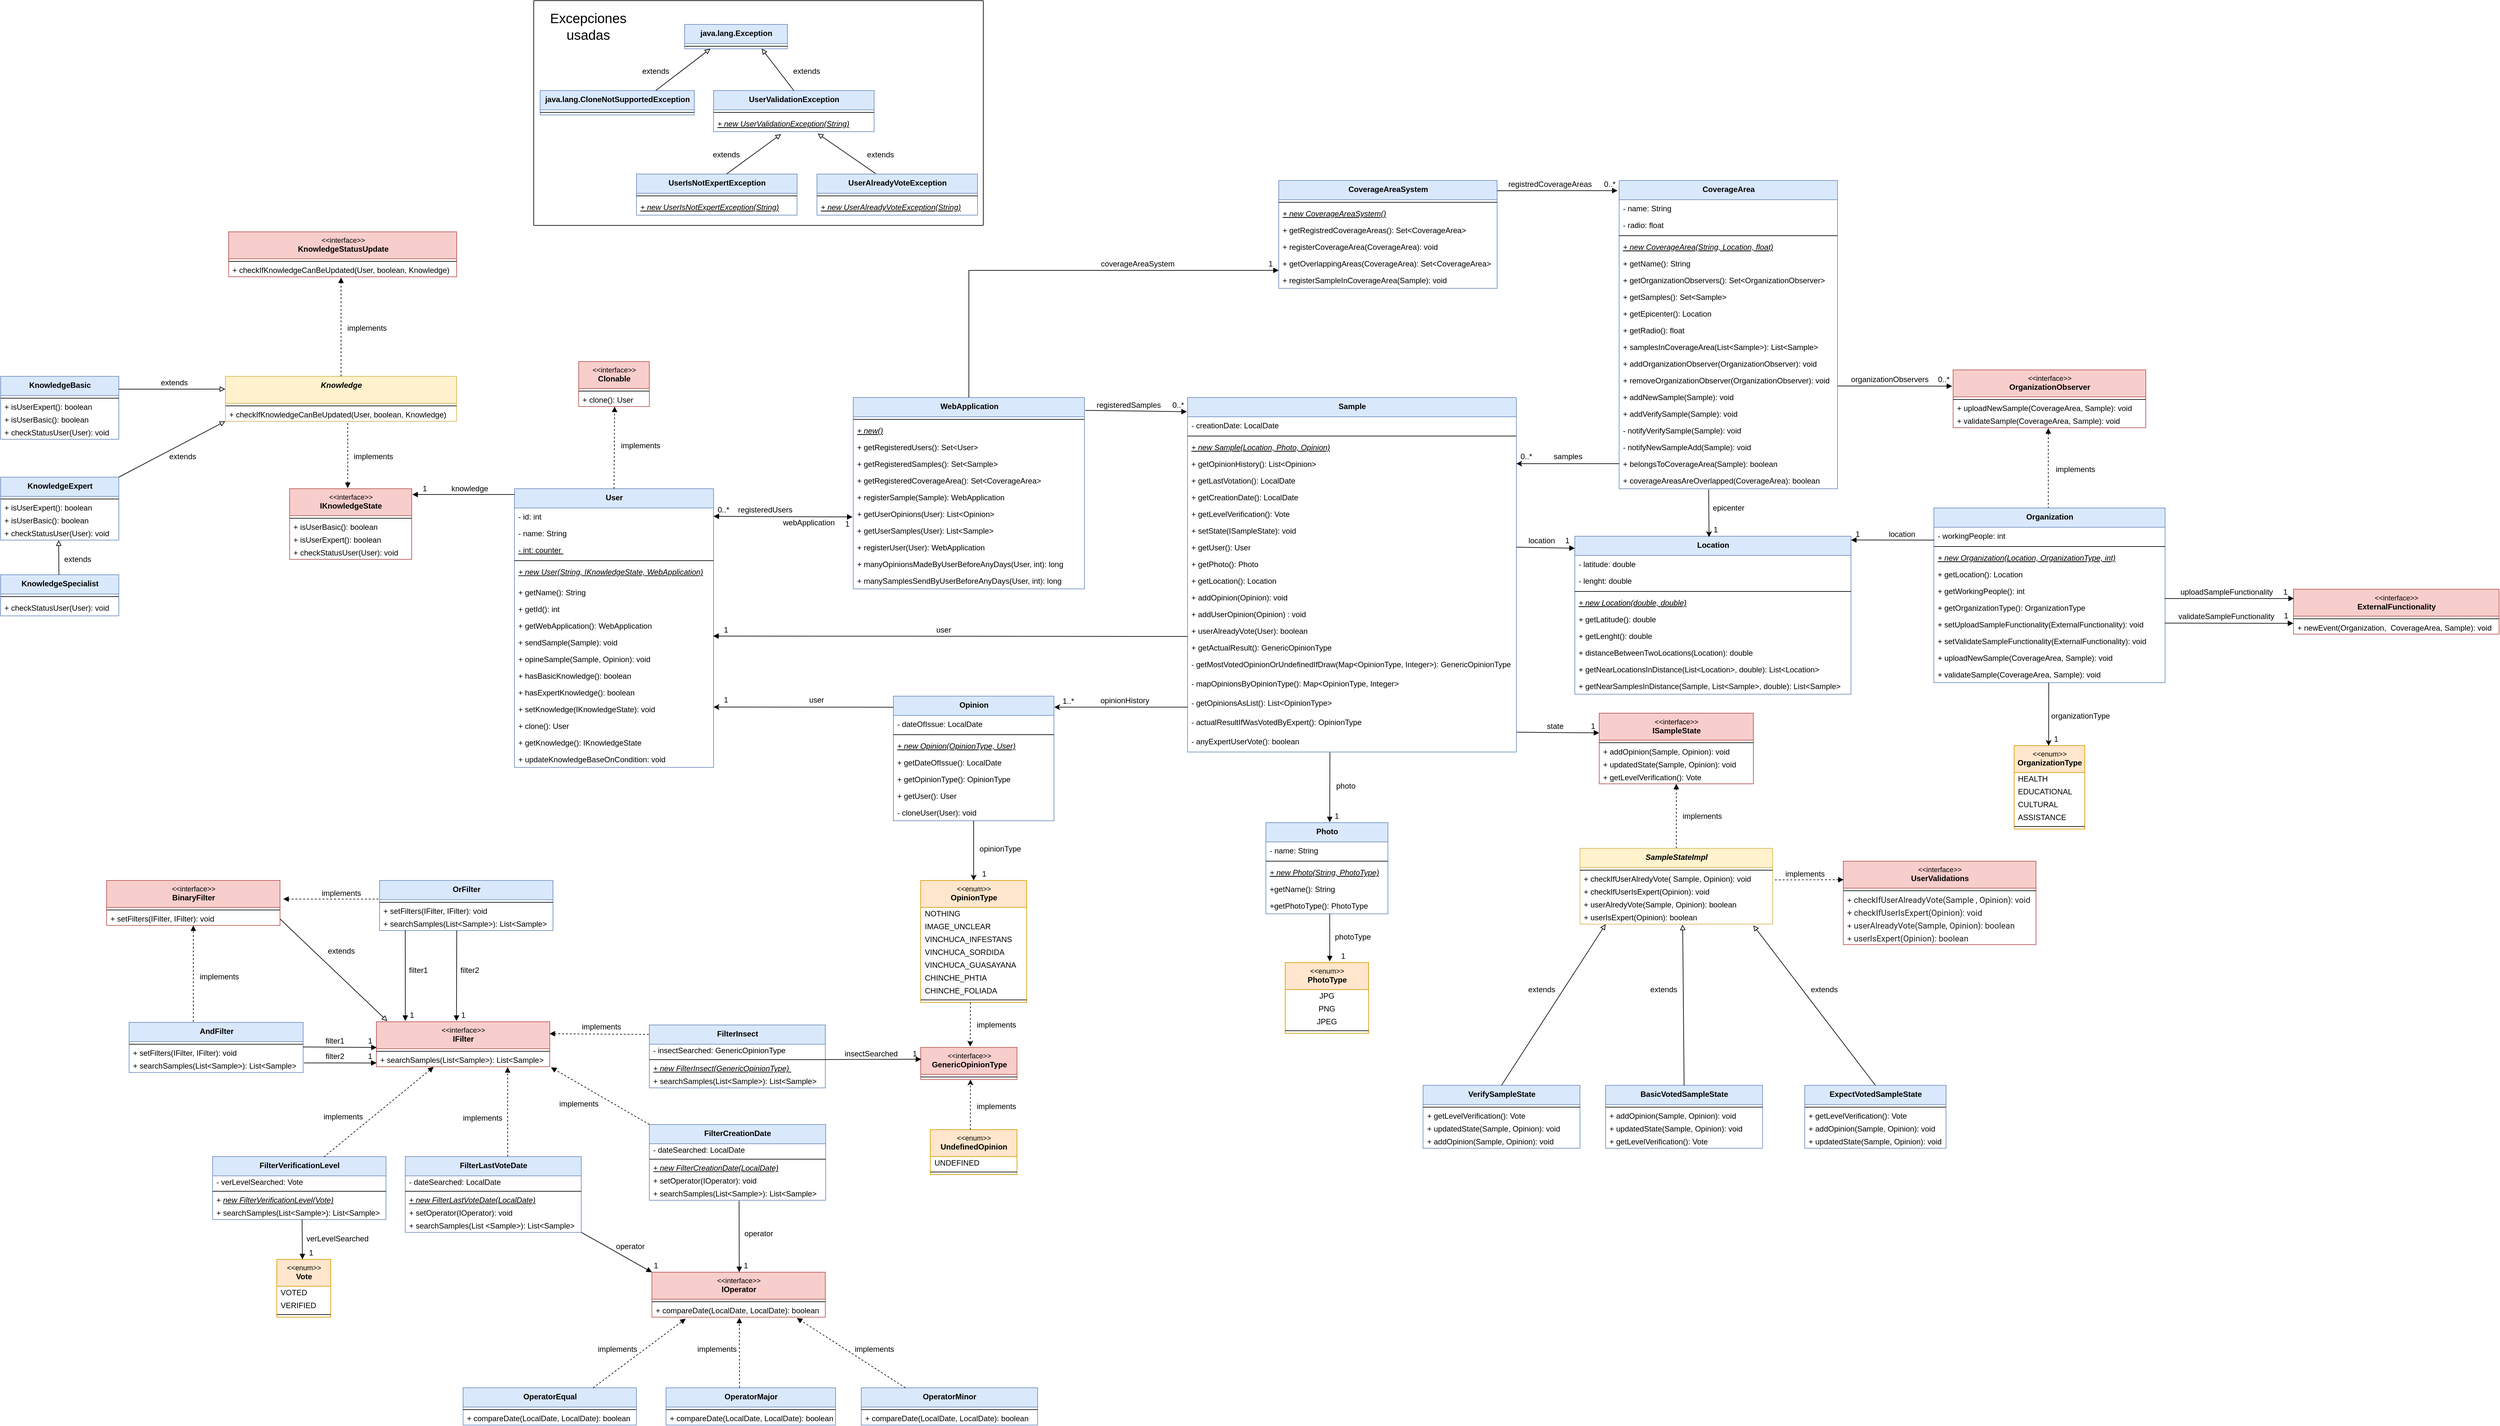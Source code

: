 <mxfile version="19.0.2" type="github">
  <diagram id="ae7LBZ6DJG40jsGKR7rI" name="Page-1">
    <mxGraphModel dx="3349" dy="438" grid="1" gridSize="10" guides="1" tooltips="1" connect="1" arrows="1" fold="1" page="1" pageScale="1" pageWidth="827" pageHeight="1169" math="0" shadow="0">
      <root>
        <mxCell id="0" />
        <mxCell id="1" parent="0" />
        <mxCell id="K2JFEXqpJTepmIrNeF1m-1" value="&lt;span style=&quot;font-size: 12px ; font-weight: 700&quot;&gt;User&lt;/span&gt;" style="swimlane;fontStyle=0;align=center;verticalAlign=top;childLayout=stackLayout;horizontal=1;startSize=30;horizontalStack=0;resizeParent=1;resizeParentMax=0;resizeLast=0;collapsible=0;marginBottom=0;html=1;labelBackgroundColor=none;labelBorderColor=none;fontSize=11;fillColor=#dae8fc;strokeColor=#6c8ebf;" parent="1" vertex="1">
          <mxGeometry x="-1580" y="800" width="310" height="434" as="geometry" />
        </mxCell>
        <mxCell id="pHlB20BNlkgOtDpx7atT-137" value="- id: int" style="text;strokeColor=none;fillColor=none;align=left;verticalAlign=top;spacingLeft=4;spacingRight=4;overflow=hidden;rotatable=0;points=[[0,0.5],[1,0.5]];portConstraint=eastwest;fontStyle=0" parent="K2JFEXqpJTepmIrNeF1m-1" vertex="1">
          <mxGeometry y="30" width="310" height="26" as="geometry" />
        </mxCell>
        <mxCell id="O7m9tue0CmrLmK0lqsz_-73" value="- name: String" style="text;strokeColor=none;fillColor=none;align=left;verticalAlign=top;spacingLeft=4;spacingRight=4;overflow=hidden;rotatable=0;points=[[0,0.5],[1,0.5]];portConstraint=eastwest;fontStyle=0" parent="K2JFEXqpJTepmIrNeF1m-1" vertex="1">
          <mxGeometry y="56" width="310" height="26" as="geometry" />
        </mxCell>
        <mxCell id="-q0EUT8JvktaprCaDrNs-48" value="- int: counter " style="text;strokeColor=none;fillColor=none;align=left;verticalAlign=top;spacingLeft=4;spacingRight=4;overflow=hidden;rotatable=0;points=[[0,0.5],[1,0.5]];portConstraint=eastwest;fontStyle=4" parent="K2JFEXqpJTepmIrNeF1m-1" vertex="1">
          <mxGeometry y="82" width="310" height="26" as="geometry" />
        </mxCell>
        <mxCell id="K2JFEXqpJTepmIrNeF1m-3" value="" style="line;strokeWidth=1;fillColor=none;align=left;verticalAlign=middle;spacingTop=-1;spacingLeft=3;spacingRight=3;rotatable=0;labelPosition=right;points=[];portConstraint=eastwest;labelBackgroundColor=none;labelBorderColor=none;fontSize=11;html=1;" parent="K2JFEXqpJTepmIrNeF1m-1" vertex="1">
          <mxGeometry y="108" width="310" height="8" as="geometry" />
        </mxCell>
        <mxCell id="AvihFjAqHNHrfM0knBo_-65" value="+ new User(String, IKnowledgeState, WebApplication)" style="text;strokeColor=none;fillColor=none;align=left;verticalAlign=top;spacingLeft=4;spacingRight=4;overflow=hidden;rotatable=0;points=[[0,0.5],[1,0.5]];portConstraint=eastwest;fontStyle=6;whiteSpace=wrap;" parent="K2JFEXqpJTepmIrNeF1m-1" vertex="1">
          <mxGeometry y="116" width="310" height="32" as="geometry" />
        </mxCell>
        <mxCell id="O7m9tue0CmrLmK0lqsz_-75" value="+ getName(): String" style="text;strokeColor=none;fillColor=none;align=left;verticalAlign=top;spacingLeft=4;spacingRight=4;overflow=hidden;rotatable=0;points=[[0,0.5],[1,0.5]];portConstraint=eastwest;fontStyle=0" parent="K2JFEXqpJTepmIrNeF1m-1" vertex="1">
          <mxGeometry y="148" width="310" height="26" as="geometry" />
        </mxCell>
        <mxCell id="-q0EUT8JvktaprCaDrNs-50" value="+ getId(): int" style="text;strokeColor=none;fillColor=none;align=left;verticalAlign=top;spacingLeft=4;spacingRight=4;overflow=hidden;rotatable=0;points=[[0,0.5],[1,0.5]];portConstraint=eastwest;fontStyle=0" parent="K2JFEXqpJTepmIrNeF1m-1" vertex="1">
          <mxGeometry y="174" width="310" height="26" as="geometry" />
        </mxCell>
        <mxCell id="-q0EUT8JvktaprCaDrNs-51" value="+ getWebApplication(): WebApplication" style="text;strokeColor=none;fillColor=none;align=left;verticalAlign=top;spacingLeft=4;spacingRight=4;overflow=hidden;rotatable=0;points=[[0,0.5],[1,0.5]];portConstraint=eastwest;fontStyle=0" parent="K2JFEXqpJTepmIrNeF1m-1" vertex="1">
          <mxGeometry y="200" width="310" height="26" as="geometry" />
        </mxCell>
        <mxCell id="-q0EUT8JvktaprCaDrNs-62" value="+ sendSample(Sample): void" style="text;strokeColor=none;fillColor=none;align=left;verticalAlign=top;spacingLeft=4;spacingRight=4;overflow=hidden;rotatable=0;points=[[0,0.5],[1,0.5]];portConstraint=eastwest;fontStyle=0" parent="K2JFEXqpJTepmIrNeF1m-1" vertex="1">
          <mxGeometry y="226" width="310" height="26" as="geometry" />
        </mxCell>
        <mxCell id="AvihFjAqHNHrfM0knBo_-64" value="+ opineSample(Sample, Opinion): void" style="text;strokeColor=none;fillColor=none;align=left;verticalAlign=top;spacingLeft=4;spacingRight=4;overflow=hidden;rotatable=0;points=[[0,0.5],[1,0.5]];portConstraint=eastwest;fontStyle=0" parent="K2JFEXqpJTepmIrNeF1m-1" vertex="1">
          <mxGeometry y="252" width="310" height="26" as="geometry" />
        </mxCell>
        <mxCell id="-q0EUT8JvktaprCaDrNs-54" value="+ hasBasicKnowledge(): boolean" style="text;strokeColor=none;fillColor=none;align=left;verticalAlign=top;spacingLeft=4;spacingRight=4;overflow=hidden;rotatable=0;points=[[0,0.5],[1,0.5]];portConstraint=eastwest;fontStyle=0" parent="K2JFEXqpJTepmIrNeF1m-1" vertex="1">
          <mxGeometry y="278" width="310" height="26" as="geometry" />
        </mxCell>
        <mxCell id="-q0EUT8JvktaprCaDrNs-55" value="+ hasExpertKnowledge(): boolean" style="text;strokeColor=none;fillColor=none;align=left;verticalAlign=top;spacingLeft=4;spacingRight=4;overflow=hidden;rotatable=0;points=[[0,0.5],[1,0.5]];portConstraint=eastwest;fontStyle=0" parent="K2JFEXqpJTepmIrNeF1m-1" vertex="1">
          <mxGeometry y="304" width="310" height="26" as="geometry" />
        </mxCell>
        <mxCell id="-q0EUT8JvktaprCaDrNs-57" value="+ setKnowledge(IKnowledgeState): void&#xa;" style="text;strokeColor=none;fillColor=none;align=left;verticalAlign=top;spacingLeft=4;spacingRight=4;overflow=hidden;rotatable=0;points=[[0,0.5],[1,0.5]];portConstraint=eastwest;fontStyle=0" parent="K2JFEXqpJTepmIrNeF1m-1" vertex="1">
          <mxGeometry y="330" width="310" height="26" as="geometry" />
        </mxCell>
        <mxCell id="-q0EUT8JvktaprCaDrNs-59" value="+ clone(): User" style="text;strokeColor=none;fillColor=none;align=left;verticalAlign=top;spacingLeft=4;spacingRight=4;overflow=hidden;rotatable=0;points=[[0,0.5],[1,0.5]];portConstraint=eastwest;fontStyle=0" parent="K2JFEXqpJTepmIrNeF1m-1" vertex="1">
          <mxGeometry y="356" width="310" height="26" as="geometry" />
        </mxCell>
        <mxCell id="-q0EUT8JvktaprCaDrNs-60" value="+ getKnowledge(): IKnowledgeState" style="text;strokeColor=none;fillColor=none;align=left;verticalAlign=top;spacingLeft=4;spacingRight=4;overflow=hidden;rotatable=0;points=[[0,0.5],[1,0.5]];portConstraint=eastwest;fontStyle=0" parent="K2JFEXqpJTepmIrNeF1m-1" vertex="1">
          <mxGeometry y="382" width="310" height="26" as="geometry" />
        </mxCell>
        <mxCell id="-q0EUT8JvktaprCaDrNs-61" value="+ updateKnowledgeBaseOnCondition: void" style="text;strokeColor=none;fillColor=none;align=left;verticalAlign=top;spacingLeft=4;spacingRight=4;overflow=hidden;rotatable=0;points=[[0,0.5],[1,0.5]];portConstraint=eastwest;fontStyle=0" parent="K2JFEXqpJTepmIrNeF1m-1" vertex="1">
          <mxGeometry y="408" width="310" height="26" as="geometry" />
        </mxCell>
        <mxCell id="K2JFEXqpJTepmIrNeF1m-9" value="&amp;lt;&amp;lt;interface&amp;gt;&amp;gt;&lt;br&gt;&lt;b style=&quot;font-size: 12px;&quot;&gt;IKnowledgeState&lt;/b&gt;" style="swimlane;fontStyle=0;align=center;verticalAlign=top;childLayout=stackLayout;horizontal=1;startSize=42;horizontalStack=0;resizeParent=1;resizeParentMax=0;resizeLast=0;collapsible=0;marginBottom=0;html=1;labelBackgroundColor=none;labelBorderColor=none;fontSize=11;fillColor=#f8cecc;strokeColor=#b85450;" parent="1" vertex="1">
          <mxGeometry x="-1930" y="800" width="190" height="110" as="geometry" />
        </mxCell>
        <mxCell id="K2JFEXqpJTepmIrNeF1m-10" value="" style="line;strokeWidth=1;fillColor=none;align=left;verticalAlign=middle;spacingTop=-1;spacingLeft=3;spacingRight=3;rotatable=0;labelPosition=right;points=[];portConstraint=eastwest;labelBackgroundColor=none;labelBorderColor=none;fontSize=11;html=1;" parent="K2JFEXqpJTepmIrNeF1m-9" vertex="1">
          <mxGeometry y="42" width="190" height="8" as="geometry" />
        </mxCell>
        <mxCell id="AvihFjAqHNHrfM0knBo_-20" value="&lt;span style=&quot;font-size: 12px&quot;&gt;+ isUserBasic(): boolean&lt;/span&gt;" style="text;html=1;strokeColor=none;fillColor=none;align=left;verticalAlign=middle;spacingLeft=4;spacingRight=4;overflow=hidden;rotatable=0;points=[[0,0.5],[1,0.5]];portConstraint=eastwest;labelBackgroundColor=none;labelBorderColor=none;fontSize=11;" parent="K2JFEXqpJTepmIrNeF1m-9" vertex="1">
          <mxGeometry y="50" width="190" height="20" as="geometry" />
        </mxCell>
        <mxCell id="AvihFjAqHNHrfM0knBo_-19" value="&lt;span style=&quot;font-size: 12px&quot;&gt;+ isUserExpert(): boolean&lt;/span&gt;" style="text;html=1;strokeColor=none;fillColor=none;align=left;verticalAlign=middle;spacingLeft=4;spacingRight=4;overflow=hidden;rotatable=0;points=[[0,0.5],[1,0.5]];portConstraint=eastwest;labelBackgroundColor=none;labelBorderColor=none;fontSize=11;" parent="K2JFEXqpJTepmIrNeF1m-9" vertex="1">
          <mxGeometry y="70" width="190" height="20" as="geometry" />
        </mxCell>
        <mxCell id="AvihFjAqHNHrfM0knBo_-21" value="&lt;font style=&quot;font-size: 12px;&quot;&gt;+ checkStatusUser(User): void&lt;/font&gt;" style="text;html=1;strokeColor=none;fillColor=none;align=left;verticalAlign=middle;spacingLeft=4;spacingRight=4;overflow=hidden;rotatable=0;points=[[0,0.5],[1,0.5]];portConstraint=eastwest;labelBackgroundColor=none;labelBorderColor=none;fontSize=10;" parent="K2JFEXqpJTepmIrNeF1m-9" vertex="1">
          <mxGeometry y="90" width="190" height="20" as="geometry" />
        </mxCell>
        <mxCell id="pHlB20BNlkgOtDpx7atT-3" value="&lt;span style=&quot;font-size: 12px ; font-weight: 700&quot;&gt;Sample&lt;/span&gt;" style="swimlane;fontStyle=0;align=center;verticalAlign=top;childLayout=stackLayout;horizontal=1;startSize=30;horizontalStack=0;resizeParent=1;resizeParentMax=0;resizeLast=0;collapsible=0;marginBottom=0;html=1;labelBackgroundColor=none;labelBorderColor=none;fontSize=11;fillColor=#dae8fc;strokeColor=#6c8ebf;" parent="1" vertex="1">
          <mxGeometry x="-532" y="658" width="512" height="552" as="geometry" />
        </mxCell>
        <mxCell id="-q0EUT8JvktaprCaDrNs-36" value="- creationDate: LocalDate" style="text;strokeColor=none;fillColor=none;align=left;verticalAlign=top;spacingLeft=4;spacingRight=4;overflow=hidden;rotatable=0;points=[[0,0.5],[1,0.5]];portConstraint=eastwest;fontStyle=0" parent="pHlB20BNlkgOtDpx7atT-3" vertex="1">
          <mxGeometry y="30" width="512" height="26" as="geometry" />
        </mxCell>
        <mxCell id="pHlB20BNlkgOtDpx7atT-5" value="" style="line;strokeWidth=1;fillColor=none;align=left;verticalAlign=middle;spacingTop=-1;spacingLeft=3;spacingRight=3;rotatable=0;labelPosition=right;points=[];portConstraint=eastwest;labelBackgroundColor=none;labelBorderColor=none;fontSize=11;html=1;" parent="pHlB20BNlkgOtDpx7atT-3" vertex="1">
          <mxGeometry y="56" width="512" height="8" as="geometry" />
        </mxCell>
        <mxCell id="6lASS8veZX1gM6u_2w7_-21" value="+ new Sample(Location, Photo, Opinion)" style="text;strokeColor=none;fillColor=none;align=left;verticalAlign=top;spacingLeft=4;spacingRight=4;overflow=hidden;rotatable=0;points=[[0,0.5],[1,0.5]];portConstraint=eastwest;fontStyle=6" parent="pHlB20BNlkgOtDpx7atT-3" vertex="1">
          <mxGeometry y="64" width="512" height="26" as="geometry" />
        </mxCell>
        <mxCell id="_neJQCjdiO2XLyn74PPV-9" value="+ getOpinionHistory(): List&lt;Opinion&gt;" style="text;strokeColor=none;fillColor=none;align=left;verticalAlign=top;spacingLeft=4;spacingRight=4;overflow=hidden;rotatable=0;points=[[0,0.5],[1,0.5]];portConstraint=eastwest;fontStyle=0" parent="pHlB20BNlkgOtDpx7atT-3" vertex="1">
          <mxGeometry y="90" width="512" height="26" as="geometry" />
        </mxCell>
        <mxCell id="_neJQCjdiO2XLyn74PPV-10" value="+ getLastVotation(): LocalDate" style="text;strokeColor=none;fillColor=none;align=left;verticalAlign=top;spacingLeft=4;spacingRight=4;overflow=hidden;rotatable=0;points=[[0,0.5],[1,0.5]];portConstraint=eastwest;fontStyle=0" parent="pHlB20BNlkgOtDpx7atT-3" vertex="1">
          <mxGeometry y="116" width="512" height="26" as="geometry" />
        </mxCell>
        <mxCell id="_neJQCjdiO2XLyn74PPV-11" value="+ getCreationDate(): LocalDate" style="text;strokeColor=none;fillColor=none;align=left;verticalAlign=top;spacingLeft=4;spacingRight=4;overflow=hidden;rotatable=0;points=[[0,0.5],[1,0.5]];portConstraint=eastwest;fontStyle=0" parent="pHlB20BNlkgOtDpx7atT-3" vertex="1">
          <mxGeometry y="142" width="512" height="26" as="geometry" />
        </mxCell>
        <mxCell id="-q0EUT8JvktaprCaDrNs-41" value="+ getLevelVerification(): Vote" style="text;strokeColor=none;fillColor=none;align=left;verticalAlign=top;spacingLeft=4;spacingRight=4;overflow=hidden;rotatable=0;points=[[0,0.5],[1,0.5]];portConstraint=eastwest;fontStyle=0" parent="pHlB20BNlkgOtDpx7atT-3" vertex="1">
          <mxGeometry y="168" width="512" height="26" as="geometry" />
        </mxCell>
        <mxCell id="-q0EUT8JvktaprCaDrNs-44" value="+ setState(ISampleState): void" style="text;strokeColor=none;fillColor=none;align=left;verticalAlign=top;spacingLeft=4;spacingRight=4;overflow=hidden;rotatable=0;points=[[0,0.5],[1,0.5]];portConstraint=eastwest;fontStyle=0" parent="pHlB20BNlkgOtDpx7atT-3" vertex="1">
          <mxGeometry y="194" width="512" height="26" as="geometry" />
        </mxCell>
        <mxCell id="6lASS8veZX1gM6u_2w7_-23" value="+ getUser(): User" style="text;strokeColor=none;fillColor=none;align=left;verticalAlign=top;spacingLeft=4;spacingRight=4;overflow=hidden;rotatable=0;points=[[0,0.5],[1,0.5]];portConstraint=eastwest;fontStyle=0" parent="pHlB20BNlkgOtDpx7atT-3" vertex="1">
          <mxGeometry y="220" width="512" height="26" as="geometry" />
        </mxCell>
        <mxCell id="6lASS8veZX1gM6u_2w7_-32" value="+ getPhoto(): Photo" style="text;strokeColor=none;fillColor=none;align=left;verticalAlign=top;spacingLeft=4;spacingRight=4;overflow=hidden;rotatable=0;points=[[0,0.5],[1,0.5]];portConstraint=eastwest;fontStyle=0" parent="pHlB20BNlkgOtDpx7atT-3" vertex="1">
          <mxGeometry y="246" width="512" height="26" as="geometry" />
        </mxCell>
        <mxCell id="6lASS8veZX1gM6u_2w7_-31" value="+ getLocation(): Location" style="text;strokeColor=none;fillColor=none;align=left;verticalAlign=top;spacingLeft=4;spacingRight=4;overflow=hidden;rotatable=0;points=[[0,0.5],[1,0.5]];portConstraint=eastwest;fontStyle=0" parent="pHlB20BNlkgOtDpx7atT-3" vertex="1">
          <mxGeometry y="272" width="512" height="26" as="geometry" />
        </mxCell>
        <mxCell id="6lASS8veZX1gM6u_2w7_-22" value="+ addOpinion(Opinion): void" style="text;strokeColor=none;fillColor=none;align=left;verticalAlign=top;spacingLeft=4;spacingRight=4;overflow=hidden;rotatable=0;points=[[0,0.5],[1,0.5]];portConstraint=eastwest;fontStyle=0" parent="pHlB20BNlkgOtDpx7atT-3" vertex="1">
          <mxGeometry y="298" width="512" height="26" as="geometry" />
        </mxCell>
        <mxCell id="pHlB20BNlkgOtDpx7atT-6" value="+ addUserOpinion(Opinion) : void" style="text;strokeColor=none;fillColor=none;align=left;verticalAlign=top;spacingLeft=4;spacingRight=4;overflow=hidden;rotatable=0;points=[[0,0.5],[1,0.5]];portConstraint=eastwest;fontStyle=0" parent="pHlB20BNlkgOtDpx7atT-3" vertex="1">
          <mxGeometry y="324" width="512" height="26" as="geometry" />
        </mxCell>
        <mxCell id="-q0EUT8JvktaprCaDrNs-45" value="+ userAlreadyVote(User): boolean" style="text;strokeColor=none;fillColor=none;align=left;verticalAlign=top;spacingLeft=4;spacingRight=4;overflow=hidden;rotatable=0;points=[[0,0.5],[1,0.5]];portConstraint=eastwest;fontStyle=0" parent="pHlB20BNlkgOtDpx7atT-3" vertex="1">
          <mxGeometry y="350" width="512" height="26" as="geometry" />
        </mxCell>
        <mxCell id="-q0EUT8JvktaprCaDrNs-46" value="+ getActualResult(): GenericOpinionType" style="text;strokeColor=none;fillColor=none;align=left;verticalAlign=top;spacingLeft=4;spacingRight=4;overflow=hidden;rotatable=0;points=[[0,0.5],[1,0.5]];portConstraint=eastwest;fontStyle=0" parent="pHlB20BNlkgOtDpx7atT-3" vertex="1">
          <mxGeometry y="376" width="512" height="26" as="geometry" />
        </mxCell>
        <mxCell id="6lASS8veZX1gM6u_2w7_-24" value="- getMostVotedOpinionOrUndefinedIfDraw(Map&lt;OpinionType, Integer&gt;): GenericOpinionType" style="text;strokeColor=none;fillColor=none;align=left;verticalAlign=top;spacingLeft=4;spacingRight=4;overflow=hidden;rotatable=0;points=[[0,0.5],[1,0.5]];portConstraint=eastwest;fontStyle=0" parent="pHlB20BNlkgOtDpx7atT-3" vertex="1">
          <mxGeometry y="402" width="512" height="30" as="geometry" />
        </mxCell>
        <mxCell id="6lASS8veZX1gM6u_2w7_-25" value="- mapOpinionsByOpinionType(): Map&lt;OpinionType, Integer&gt;" style="text;strokeColor=none;fillColor=none;align=left;verticalAlign=top;spacingLeft=4;spacingRight=4;overflow=hidden;rotatable=0;points=[[0,0.5],[1,0.5]];portConstraint=eastwest;fontStyle=0" parent="pHlB20BNlkgOtDpx7atT-3" vertex="1">
          <mxGeometry y="432" width="512" height="30" as="geometry" />
        </mxCell>
        <mxCell id="6lASS8veZX1gM6u_2w7_-26" value="- getOpinionsAsList(): List&lt;OpinionType&gt;&#xa;&#xa;" style="text;strokeColor=none;fillColor=none;align=left;verticalAlign=top;spacingLeft=4;spacingRight=4;overflow=hidden;rotatable=0;points=[[0,0.5],[1,0.5]];portConstraint=eastwest;fontStyle=0" parent="pHlB20BNlkgOtDpx7atT-3" vertex="1">
          <mxGeometry y="462" width="512" height="30" as="geometry" />
        </mxCell>
        <mxCell id="6lASS8veZX1gM6u_2w7_-27" value="- actualResultIfWasVotedByExpert(): OpinionType&#xa;" style="text;strokeColor=none;fillColor=none;align=left;verticalAlign=top;spacingLeft=4;spacingRight=4;overflow=hidden;rotatable=0;points=[[0,0.5],[1,0.5]];portConstraint=eastwest;fontStyle=0" parent="pHlB20BNlkgOtDpx7atT-3" vertex="1">
          <mxGeometry y="492" width="512" height="30" as="geometry" />
        </mxCell>
        <mxCell id="6lASS8veZX1gM6u_2w7_-28" value="- anyExpertUserVote(): boolean" style="text;strokeColor=none;fillColor=none;align=left;verticalAlign=top;spacingLeft=4;spacingRight=4;overflow=hidden;rotatable=0;points=[[0,0.5],[1,0.5]];portConstraint=eastwest;fontStyle=0" parent="pHlB20BNlkgOtDpx7atT-3" vertex="1">
          <mxGeometry y="522" width="512" height="30" as="geometry" />
        </mxCell>
        <mxCell id="pHlB20BNlkgOtDpx7atT-100" value="&lt;span style=&quot;font-size: 12px;&quot;&gt;&lt;b&gt;Photo&lt;/b&gt;&lt;/span&gt;" style="swimlane;fontStyle=0;align=center;verticalAlign=top;childLayout=stackLayout;horizontal=1;startSize=30;horizontalStack=0;resizeParent=1;resizeParentMax=0;resizeLast=0;collapsible=0;marginBottom=0;html=1;labelBackgroundColor=none;labelBorderColor=none;fontSize=11;fillColor=#dae8fc;strokeColor=#6c8ebf;" parent="1" vertex="1">
          <mxGeometry x="-410" y="1320" width="190" height="142" as="geometry" />
        </mxCell>
        <mxCell id="pHlB20BNlkgOtDpx7atT-103" value="- name: String" style="text;strokeColor=none;fillColor=none;align=left;verticalAlign=top;spacingLeft=4;spacingRight=4;overflow=hidden;rotatable=0;points=[[0,0.5],[1,0.5]];portConstraint=eastwest;fontStyle=0" parent="pHlB20BNlkgOtDpx7atT-100" vertex="1">
          <mxGeometry y="30" width="190" height="26" as="geometry" />
        </mxCell>
        <mxCell id="pHlB20BNlkgOtDpx7atT-102" value="" style="line;strokeWidth=1;fillColor=none;align=left;verticalAlign=middle;spacingTop=-1;spacingLeft=3;spacingRight=3;rotatable=0;labelPosition=right;points=[];portConstraint=eastwest;labelBackgroundColor=none;labelBorderColor=none;fontSize=11;html=1;" parent="pHlB20BNlkgOtDpx7atT-100" vertex="1">
          <mxGeometry y="56" width="190" height="8" as="geometry" />
        </mxCell>
        <mxCell id="-q0EUT8JvktaprCaDrNs-32" value="+ new Photo(String, PhotoType)" style="text;strokeColor=none;fillColor=none;align=left;verticalAlign=top;spacingLeft=4;spacingRight=4;overflow=hidden;rotatable=0;points=[[0,0.5],[1,0.5]];portConstraint=eastwest;fontStyle=6" parent="pHlB20BNlkgOtDpx7atT-100" vertex="1">
          <mxGeometry y="64" width="190" height="26" as="geometry" />
        </mxCell>
        <mxCell id="-q0EUT8JvktaprCaDrNs-33" value="+getName(): String" style="text;strokeColor=none;fillColor=none;align=left;verticalAlign=top;spacingLeft=4;spacingRight=4;overflow=hidden;rotatable=0;points=[[0,0.5],[1,0.5]];portConstraint=eastwest;fontStyle=0" parent="pHlB20BNlkgOtDpx7atT-100" vertex="1">
          <mxGeometry y="90" width="190" height="26" as="geometry" />
        </mxCell>
        <mxCell id="-q0EUT8JvktaprCaDrNs-34" value="+getPhotoType(): PhotoType" style="text;strokeColor=none;fillColor=none;align=left;verticalAlign=top;spacingLeft=4;spacingRight=4;overflow=hidden;rotatable=0;points=[[0,0.5],[1,0.5]];portConstraint=eastwest;fontStyle=0" parent="pHlB20BNlkgOtDpx7atT-100" vertex="1">
          <mxGeometry y="116" width="190" height="26" as="geometry" />
        </mxCell>
        <mxCell id="cK6lhMqTZY_zGtxXsKJP-35" value="&lt;b style=&quot;font-size: 12px;&quot;&gt;KnowledgeBasic&lt;/b&gt;" style="swimlane;fontStyle=0;align=center;verticalAlign=top;childLayout=stackLayout;horizontal=1;startSize=30;horizontalStack=0;resizeParent=1;resizeParentMax=0;resizeLast=0;collapsible=0;marginBottom=0;html=1;labelBackgroundColor=none;labelBorderColor=none;fontSize=11;fillColor=#dae8fc;strokeColor=#6c8ebf;" parent="1" vertex="1">
          <mxGeometry x="-2380" y="625" width="184" height="98" as="geometry" />
        </mxCell>
        <mxCell id="cK6lhMqTZY_zGtxXsKJP-36" value="" style="line;strokeWidth=1;fillColor=none;align=left;verticalAlign=middle;spacingTop=-1;spacingLeft=3;spacingRight=3;rotatable=0;labelPosition=right;points=[];portConstraint=eastwest;labelBackgroundColor=none;labelBorderColor=none;fontSize=11;html=1;" parent="cK6lhMqTZY_zGtxXsKJP-35" vertex="1">
          <mxGeometry y="30" width="184" height="8" as="geometry" />
        </mxCell>
        <mxCell id="AvihFjAqHNHrfM0knBo_-27" value="&lt;span style=&quot;font-size: 12px&quot;&gt;+ isUserExpert(): boolean&lt;/span&gt;" style="text;html=1;strokeColor=none;fillColor=none;align=left;verticalAlign=middle;spacingLeft=4;spacingRight=4;overflow=hidden;rotatable=0;points=[[0,0.5],[1,0.5]];portConstraint=eastwest;labelBackgroundColor=none;labelBorderColor=none;fontSize=11;" parent="cK6lhMqTZY_zGtxXsKJP-35" vertex="1">
          <mxGeometry y="38" width="184" height="20" as="geometry" />
        </mxCell>
        <mxCell id="AvihFjAqHNHrfM0knBo_-28" value="&lt;span style=&quot;font-size: 12px&quot;&gt;+ isUserBasic(): boolean&lt;/span&gt;" style="text;html=1;strokeColor=none;fillColor=none;align=left;verticalAlign=middle;spacingLeft=4;spacingRight=4;overflow=hidden;rotatable=0;points=[[0,0.5],[1,0.5]];portConstraint=eastwest;labelBackgroundColor=none;labelBorderColor=none;fontSize=11;" parent="cK6lhMqTZY_zGtxXsKJP-35" vertex="1">
          <mxGeometry y="58" width="184" height="20" as="geometry" />
        </mxCell>
        <mxCell id="AvihFjAqHNHrfM0knBo_-29" value="&lt;span style=&quot;font-size: 12px;&quot;&gt;+ checkStatusUser(User): void&lt;/span&gt;" style="text;html=1;strokeColor=none;fillColor=none;align=left;verticalAlign=middle;spacingLeft=4;spacingRight=4;overflow=hidden;rotatable=0;points=[[0,0.5],[1,0.5]];portConstraint=eastwest;labelBackgroundColor=none;labelBorderColor=none;fontSize=11;" parent="cK6lhMqTZY_zGtxXsKJP-35" vertex="1">
          <mxGeometry y="78" width="184" height="20" as="geometry" />
        </mxCell>
        <mxCell id="cK6lhMqTZY_zGtxXsKJP-38" value="&lt;b style=&quot;font-size: 12px;&quot;&gt;KnowledgeExpert&lt;/b&gt;" style="swimlane;fontStyle=0;align=center;verticalAlign=top;childLayout=stackLayout;horizontal=1;startSize=30;horizontalStack=0;resizeParent=1;resizeParentMax=0;resizeLast=0;collapsible=0;marginBottom=0;html=1;labelBackgroundColor=none;labelBorderColor=none;fontSize=11;fillColor=#dae8fc;strokeColor=#6c8ebf;" parent="1" vertex="1">
          <mxGeometry x="-2380" y="782" width="184" height="98" as="geometry" />
        </mxCell>
        <mxCell id="cK6lhMqTZY_zGtxXsKJP-39" value="" style="line;strokeWidth=1;fillColor=none;align=left;verticalAlign=middle;spacingTop=-1;spacingLeft=3;spacingRight=3;rotatable=0;labelPosition=right;points=[];portConstraint=eastwest;labelBackgroundColor=none;labelBorderColor=none;fontSize=11;html=1;" parent="cK6lhMqTZY_zGtxXsKJP-38" vertex="1">
          <mxGeometry y="30" width="184" height="8" as="geometry" />
        </mxCell>
        <mxCell id="AvihFjAqHNHrfM0knBo_-32" value="&lt;span style=&quot;font-size: 12px&quot;&gt;+ isUserExpert(): boolean&lt;/span&gt;" style="text;html=1;strokeColor=none;fillColor=none;align=left;verticalAlign=middle;spacingLeft=4;spacingRight=4;overflow=hidden;rotatable=0;points=[[0,0.5],[1,0.5]];portConstraint=eastwest;labelBackgroundColor=none;labelBorderColor=none;fontSize=11;" parent="cK6lhMqTZY_zGtxXsKJP-38" vertex="1">
          <mxGeometry y="38" width="184" height="20" as="geometry" />
        </mxCell>
        <mxCell id="AvihFjAqHNHrfM0knBo_-33" value="&lt;span style=&quot;font-size: 12px&quot;&gt;+ isUserBasic(): boolean&lt;/span&gt;" style="text;html=1;strokeColor=none;fillColor=none;align=left;verticalAlign=middle;spacingLeft=4;spacingRight=4;overflow=hidden;rotatable=0;points=[[0,0.5],[1,0.5]];portConstraint=eastwest;labelBackgroundColor=none;labelBorderColor=none;fontSize=11;" parent="cK6lhMqTZY_zGtxXsKJP-38" vertex="1">
          <mxGeometry y="58" width="184" height="20" as="geometry" />
        </mxCell>
        <mxCell id="AvihFjAqHNHrfM0knBo_-34" value="&lt;span style=&quot;font-size: 12px&quot;&gt;+ checkStatusUser(User): void&lt;/span&gt;" style="text;html=1;strokeColor=none;fillColor=none;align=left;verticalAlign=middle;spacingLeft=4;spacingRight=4;overflow=hidden;rotatable=0;points=[[0,0.5],[1,0.5]];portConstraint=eastwest;labelBackgroundColor=none;labelBorderColor=none;fontSize=11;" parent="cK6lhMqTZY_zGtxXsKJP-38" vertex="1">
          <mxGeometry y="78" width="184" height="20" as="geometry" />
        </mxCell>
        <mxCell id="cK6lhMqTZY_zGtxXsKJP-41" value="&lt;b style=&quot;font-size: 12px;&quot;&gt;Knowledge&lt;/b&gt;&lt;span style=&quot;font-size: 12px;&quot;&gt;&lt;b&gt;Specialist&lt;/b&gt;&lt;/span&gt;" style="swimlane;fontStyle=0;align=center;verticalAlign=top;childLayout=stackLayout;horizontal=1;startSize=30;horizontalStack=0;resizeParent=1;resizeParentMax=0;resizeLast=0;collapsible=0;marginBottom=0;html=1;labelBackgroundColor=none;labelBorderColor=none;fontSize=11;fillColor=#dae8fc;strokeColor=#6c8ebf;" parent="1" vertex="1">
          <mxGeometry x="-2380" y="934" width="184" height="64" as="geometry" />
        </mxCell>
        <mxCell id="cK6lhMqTZY_zGtxXsKJP-42" value="" style="line;strokeWidth=1;fillColor=none;align=left;verticalAlign=middle;spacingTop=-1;spacingLeft=3;spacingRight=3;rotatable=0;labelPosition=right;points=[];portConstraint=eastwest;labelBackgroundColor=none;labelBorderColor=none;fontSize=11;html=1;" parent="cK6lhMqTZY_zGtxXsKJP-41" vertex="1">
          <mxGeometry y="30" width="184" height="8" as="geometry" />
        </mxCell>
        <mxCell id="cK6lhMqTZY_zGtxXsKJP-43" value="+ checkStatusUser(User): void" style="text;strokeColor=none;fillColor=none;align=left;verticalAlign=top;spacingLeft=4;spacingRight=4;overflow=hidden;rotatable=0;points=[[0,0.5],[1,0.5]];portConstraint=eastwest;fontStyle=0" parent="cK6lhMqTZY_zGtxXsKJP-41" vertex="1">
          <mxGeometry y="38" width="184" height="26" as="geometry" />
        </mxCell>
        <mxCell id="AvihFjAqHNHrfM0knBo_-1" value="&lt;span style=&quot;font-size: 12px ; font-weight: 700&quot;&gt;WebApplication&lt;/span&gt;" style="swimlane;fontStyle=0;align=center;verticalAlign=top;childLayout=stackLayout;horizontal=1;startSize=30;horizontalStack=0;resizeParent=1;resizeParentMax=0;resizeLast=0;collapsible=0;marginBottom=0;html=1;labelBackgroundColor=none;labelBorderColor=none;fontSize=11;fillColor=#dae8fc;strokeColor=#6c8ebf;" parent="1" vertex="1">
          <mxGeometry x="-1052.5" y="658" width="360" height="298" as="geometry" />
        </mxCell>
        <mxCell id="AvihFjAqHNHrfM0knBo_-3" value="" style="line;strokeWidth=1;fillColor=none;align=left;verticalAlign=middle;spacingTop=-1;spacingLeft=3;spacingRight=3;rotatable=0;labelPosition=right;points=[];portConstraint=eastwest;labelBackgroundColor=none;labelBorderColor=none;fontSize=11;html=1;" parent="AvihFjAqHNHrfM0knBo_-1" vertex="1">
          <mxGeometry y="30" width="360" height="8" as="geometry" />
        </mxCell>
        <mxCell id="AvihFjAqHNHrfM0knBo_-4" value="+ new()" style="text;strokeColor=none;fillColor=none;align=left;verticalAlign=top;spacingLeft=4;spacingRight=4;overflow=hidden;rotatable=0;points=[[0,0.5],[1,0.5]];portConstraint=eastwest;fontStyle=6" parent="AvihFjAqHNHrfM0knBo_-1" vertex="1">
          <mxGeometry y="38" width="360" height="26" as="geometry" />
        </mxCell>
        <mxCell id="O7m9tue0CmrLmK0lqsz_-71" value="+ getRegisteredUsers(): Set&lt;User&gt;" style="text;strokeColor=none;fillColor=none;align=left;verticalAlign=top;spacingLeft=4;spacingRight=4;overflow=hidden;rotatable=0;points=[[0,0.5],[1,0.5]];portConstraint=eastwest;fontStyle=0" parent="AvihFjAqHNHrfM0knBo_-1" vertex="1">
          <mxGeometry y="64" width="360" height="26" as="geometry" />
        </mxCell>
        <mxCell id="O7m9tue0CmrLmK0lqsz_-72" value="+ getRegisteredSamples(): Set&lt;Sample&gt;" style="text;strokeColor=none;fillColor=none;align=left;verticalAlign=top;spacingLeft=4;spacingRight=4;overflow=hidden;rotatable=0;points=[[0,0.5],[1,0.5]];portConstraint=eastwest;fontStyle=0" parent="AvihFjAqHNHrfM0knBo_-1" vertex="1">
          <mxGeometry y="90" width="360" height="26" as="geometry" />
        </mxCell>
        <mxCell id="6lASS8veZX1gM6u_2w7_-66" value="+ getRegisteredCoverageArea(): Set&lt;CoverageArea&gt; " style="text;strokeColor=none;fillColor=none;align=left;verticalAlign=top;spacingLeft=4;spacingRight=4;overflow=hidden;rotatable=0;points=[[0,0.5],[1,0.5]];portConstraint=eastwest;fontStyle=0" parent="AvihFjAqHNHrfM0knBo_-1" vertex="1">
          <mxGeometry y="116" width="360" height="26" as="geometry" />
        </mxCell>
        <mxCell id="O7m9tue0CmrLmK0lqsz_-69" value="+ registerSample(Sample): WebApplication" style="text;strokeColor=none;fillColor=none;align=left;verticalAlign=top;spacingLeft=4;spacingRight=4;overflow=hidden;rotatable=0;points=[[0,0.5],[1,0.5]];portConstraint=eastwest;fontStyle=0" parent="AvihFjAqHNHrfM0knBo_-1" vertex="1">
          <mxGeometry y="142" width="360" height="26" as="geometry" />
        </mxCell>
        <mxCell id="-q0EUT8JvktaprCaDrNs-77" value="+ getUserOpinions(User): List&lt;Opinion&gt;" style="text;strokeColor=none;fillColor=none;align=left;verticalAlign=top;spacingLeft=4;spacingRight=4;overflow=hidden;rotatable=0;points=[[0,0.5],[1,0.5]];portConstraint=eastwest;fontStyle=0" parent="AvihFjAqHNHrfM0knBo_-1" vertex="1">
          <mxGeometry y="168" width="360" height="26" as="geometry" />
        </mxCell>
        <mxCell id="-q0EUT8JvktaprCaDrNs-80" value="+ getUserSamples(User): List&lt;Sample&gt;" style="text;strokeColor=none;fillColor=none;align=left;verticalAlign=top;spacingLeft=4;spacingRight=4;overflow=hidden;rotatable=0;points=[[0,0.5],[1,0.5]];portConstraint=eastwest;fontStyle=0" parent="AvihFjAqHNHrfM0knBo_-1" vertex="1">
          <mxGeometry y="194" width="360" height="26" as="geometry" />
        </mxCell>
        <mxCell id="O7m9tue0CmrLmK0lqsz_-70" value="+ registerUser(User): WebApplication" style="text;strokeColor=none;fillColor=none;align=left;verticalAlign=top;spacingLeft=4;spacingRight=4;overflow=hidden;rotatable=0;points=[[0,0.5],[1,0.5]];portConstraint=eastwest;fontStyle=0" parent="AvihFjAqHNHrfM0knBo_-1" vertex="1">
          <mxGeometry y="220" width="360" height="26" as="geometry" />
        </mxCell>
        <mxCell id="-q0EUT8JvktaprCaDrNs-78" value="+ manyOpinionsMadeByUserBeforeAnyDays(User, int): long" style="text;strokeColor=none;fillColor=none;align=left;verticalAlign=top;spacingLeft=4;spacingRight=4;overflow=hidden;rotatable=0;points=[[0,0.5],[1,0.5]];portConstraint=eastwest;fontStyle=0" parent="AvihFjAqHNHrfM0knBo_-1" vertex="1">
          <mxGeometry y="246" width="360" height="26" as="geometry" />
        </mxCell>
        <mxCell id="-q0EUT8JvktaprCaDrNs-79" value="+ manySamplesSendByUserBeforeAnyDays(User, int): long" style="text;strokeColor=none;fillColor=none;align=left;verticalAlign=top;spacingLeft=4;spacingRight=4;overflow=hidden;rotatable=0;points=[[0,0.5],[1,0.5]];portConstraint=eastwest;fontStyle=0" parent="AvihFjAqHNHrfM0knBo_-1" vertex="1">
          <mxGeometry y="272" width="360" height="26" as="geometry" />
        </mxCell>
        <mxCell id="AvihFjAqHNHrfM0knBo_-8" value="" style="endArrow=block;html=1;rounded=0;exitX=1;exitY=0.5;exitDx=0;exitDy=0;startArrow=block;startFill=1;endFill=1;entryX=-0.003;entryY=0.691;entryDx=0;entryDy=0;entryPerimeter=0;" parent="1" source="pHlB20BNlkgOtDpx7atT-137" target="-q0EUT8JvktaprCaDrNs-77" edge="1">
          <mxGeometry width="50" height="50" relative="1" as="geometry">
            <mxPoint x="-990" y="400" as="sourcePoint" />
            <mxPoint x="-1020" y="843" as="targetPoint" />
          </mxGeometry>
        </mxCell>
        <mxCell id="AvihFjAqHNHrfM0knBo_-13" value="" style="endArrow=none;html=1;rounded=0;exitX=1.005;exitY=0.082;exitDx=0;exitDy=0;startArrow=block;startFill=1;exitPerimeter=0;" parent="1" source="K2JFEXqpJTepmIrNeF1m-9" edge="1">
          <mxGeometry width="50" height="50" relative="1" as="geometry">
            <mxPoint x="-1680" y="640.688" as="sourcePoint" />
            <mxPoint x="-1580" y="809" as="targetPoint" />
          </mxGeometry>
        </mxCell>
        <mxCell id="AvihFjAqHNHrfM0knBo_-36" value="" style="endArrow=none;html=1;rounded=0;startArrow=block;startFill=0;exitX=0.491;exitY=1.019;exitDx=0;exitDy=0;exitPerimeter=0;entryX=0.493;entryY=0.002;entryDx=0;entryDy=0;entryPerimeter=0;" parent="1" source="AvihFjAqHNHrfM0knBo_-34" target="cK6lhMqTZY_zGtxXsKJP-41" edge="1">
          <mxGeometry width="50" height="50" relative="1" as="geometry">
            <mxPoint x="-2390" y="820" as="sourcePoint" />
            <mxPoint x="-2290" y="930" as="targetPoint" />
          </mxGeometry>
        </mxCell>
        <mxCell id="AvihFjAqHNHrfM0knBo_-40" value="extends" style="text;html=1;strokeColor=none;fillColor=none;align=center;verticalAlign=middle;whiteSpace=wrap;rounded=0;rotation=0;" parent="1" vertex="1">
          <mxGeometry x="-2305" y="900" width="90" height="20" as="geometry" />
        </mxCell>
        <mxCell id="AvihFjAqHNHrfM0knBo_-41" value="" style="endArrow=none;html=1;rounded=0;entryX=1.003;entryY=0.067;entryDx=0;entryDy=0;startArrow=block;startFill=1;entryPerimeter=0;exitX=-0.002;exitY=0.04;exitDx=0;exitDy=0;exitPerimeter=0;" parent="1" source="pHlB20BNlkgOtDpx7atT-3" target="AvihFjAqHNHrfM0knBo_-1" edge="1">
          <mxGeometry width="50" height="50" relative="1" as="geometry">
            <mxPoint x="-489.07" y="658.794" as="sourcePoint" />
            <mxPoint x="-870" y="760" as="targetPoint" />
          </mxGeometry>
        </mxCell>
        <mxCell id="AvihFjAqHNHrfM0knBo_-45" value="&amp;lt;&amp;lt;enum&amp;gt;&amp;gt;&lt;br&gt;&lt;b style=&quot;font-size: 12px;&quot;&gt;PhotoType&lt;/b&gt;" style="swimlane;fontStyle=0;align=center;verticalAlign=top;childLayout=stackLayout;horizontal=1;startSize=42;horizontalStack=0;resizeParent=1;resizeParentMax=0;resizeLast=0;collapsible=0;marginBottom=0;html=1;labelBackgroundColor=none;labelBorderColor=none;fontSize=11;fillColor=#ffe6cc;strokeColor=#d79b00;" parent="1" vertex="1">
          <mxGeometry x="-380" y="1538" width="130" height="110" as="geometry" />
        </mxCell>
        <mxCell id="AvihFjAqHNHrfM0knBo_-52" value="&lt;span style=&quot;font-size: 12px;&quot;&gt;JPG&lt;/span&gt;" style="text;html=1;strokeColor=none;fillColor=none;align=center;verticalAlign=middle;spacingLeft=4;spacingRight=4;overflow=hidden;rotatable=0;points=[[0,0.5],[1,0.5]];portConstraint=eastwest;labelBackgroundColor=none;labelBorderColor=none;fontSize=11;" parent="AvihFjAqHNHrfM0knBo_-45" vertex="1">
          <mxGeometry y="42" width="130" height="20" as="geometry" />
        </mxCell>
        <mxCell id="AvihFjAqHNHrfM0knBo_-51" value="&lt;span style=&quot;font-size: 12px;&quot;&gt;PNG&lt;/span&gt;" style="text;html=1;strokeColor=none;fillColor=none;align=center;verticalAlign=middle;spacingLeft=4;spacingRight=4;overflow=hidden;rotatable=0;points=[[0,0.5],[1,0.5]];portConstraint=eastwest;labelBackgroundColor=none;labelBorderColor=none;fontSize=11;" parent="AvihFjAqHNHrfM0knBo_-45" vertex="1">
          <mxGeometry y="62" width="130" height="20" as="geometry" />
        </mxCell>
        <mxCell id="AvihFjAqHNHrfM0knBo_-53" value="&lt;span style=&quot;font-size: 12px;&quot;&gt;JPEG&lt;/span&gt;" style="text;html=1;strokeColor=none;fillColor=none;align=center;verticalAlign=middle;spacingLeft=4;spacingRight=4;overflow=hidden;rotatable=0;points=[[0,0.5],[1,0.5]];portConstraint=eastwest;labelBackgroundColor=none;labelBorderColor=none;fontSize=11;" parent="AvihFjAqHNHrfM0knBo_-45" vertex="1">
          <mxGeometry y="82" width="130" height="20" as="geometry" />
        </mxCell>
        <mxCell id="AvihFjAqHNHrfM0knBo_-46" value="" style="line;strokeWidth=1;fillColor=none;align=left;verticalAlign=middle;spacingTop=-1;spacingLeft=3;spacingRight=3;rotatable=0;labelPosition=right;points=[];portConstraint=eastwest;labelBackgroundColor=none;labelBorderColor=none;fontSize=11;html=1;" parent="AvihFjAqHNHrfM0knBo_-45" vertex="1">
          <mxGeometry y="102" width="130" height="8" as="geometry" />
        </mxCell>
        <mxCell id="AvihFjAqHNHrfM0knBo_-58" value="" style="endArrow=none;html=1;rounded=0;startArrow=block;startFill=1;exitX=0.534;exitY=-0.018;exitDx=0;exitDy=0;entryX=0.523;entryY=1.007;entryDx=0;entryDy=0;entryPerimeter=0;exitPerimeter=0;" parent="1" source="AvihFjAqHNHrfM0knBo_-45" target="-q0EUT8JvktaprCaDrNs-34" edge="1">
          <mxGeometry width="50" height="50" relative="1" as="geometry">
            <mxPoint x="-710" y="1476" as="sourcePoint" />
            <mxPoint x="-570" y="1479.0" as="targetPoint" />
          </mxGeometry>
        </mxCell>
        <mxCell id="RBOuoibxZ1ReFKzT3zMZ-1" value="&lt;span style=&quot;font-size: 12px;&quot;&gt;&lt;b&gt;Opinion&lt;/b&gt;&lt;/span&gt;" style="swimlane;fontStyle=0;align=center;verticalAlign=top;childLayout=stackLayout;horizontal=1;startSize=30;horizontalStack=0;resizeParent=1;resizeParentMax=0;resizeLast=0;collapsible=0;marginBottom=0;html=1;labelBackgroundColor=none;labelBorderColor=none;fontSize=11;fillColor=#dae8fc;strokeColor=#6c8ebf;" parent="1" vertex="1">
          <mxGeometry x="-990" y="1123" width="250" height="194" as="geometry" />
        </mxCell>
        <mxCell id="RBOuoibxZ1ReFKzT3zMZ-2" value="- dateOfIssue: LocalDate" style="text;strokeColor=none;fillColor=none;align=left;verticalAlign=top;spacingLeft=4;spacingRight=4;overflow=hidden;rotatable=0;points=[[0,0.5],[1,0.5]];portConstraint=eastwest;fontStyle=0" parent="RBOuoibxZ1ReFKzT3zMZ-1" vertex="1">
          <mxGeometry y="30" width="250" height="26" as="geometry" />
        </mxCell>
        <mxCell id="RBOuoibxZ1ReFKzT3zMZ-4" value="" style="line;strokeWidth=1;fillColor=none;align=left;verticalAlign=middle;spacingTop=-1;spacingLeft=3;spacingRight=3;rotatable=0;labelPosition=right;points=[];portConstraint=eastwest;labelBackgroundColor=none;labelBorderColor=none;fontSize=11;html=1;" parent="RBOuoibxZ1ReFKzT3zMZ-1" vertex="1">
          <mxGeometry y="56" width="250" height="8" as="geometry" />
        </mxCell>
        <mxCell id="6lASS8veZX1gM6u_2w7_-35" value="+ new Opinion(OpinionType, User)" style="text;strokeColor=none;fillColor=none;align=left;verticalAlign=top;spacingLeft=4;spacingRight=4;overflow=hidden;rotatable=0;points=[[0,0.5],[1,0.5]];portConstraint=eastwest;fontStyle=6" parent="RBOuoibxZ1ReFKzT3zMZ-1" vertex="1">
          <mxGeometry y="64" width="250" height="26" as="geometry" />
        </mxCell>
        <mxCell id="-q0EUT8JvktaprCaDrNs-6" value="+ getDateOfIssue(): LocalDate" style="text;strokeColor=none;fillColor=none;align=left;verticalAlign=top;spacingLeft=4;spacingRight=4;overflow=hidden;rotatable=0;points=[[0,0.5],[1,0.5]];portConstraint=eastwest;fontStyle=0" parent="RBOuoibxZ1ReFKzT3zMZ-1" vertex="1">
          <mxGeometry y="90" width="250" height="26" as="geometry" />
        </mxCell>
        <mxCell id="6lASS8veZX1gM6u_2w7_-36" value="+ getOpinionType(): OpinionType" style="text;strokeColor=none;fillColor=none;align=left;verticalAlign=top;spacingLeft=4;spacingRight=4;overflow=hidden;rotatable=0;points=[[0,0.5],[1,0.5]];portConstraint=eastwest;fontStyle=0" parent="RBOuoibxZ1ReFKzT3zMZ-1" vertex="1">
          <mxGeometry y="116" width="250" height="26" as="geometry" />
        </mxCell>
        <mxCell id="-q0EUT8JvktaprCaDrNs-9" value="+ getUser(): User" style="text;strokeColor=none;fillColor=none;align=left;verticalAlign=top;spacingLeft=4;spacingRight=4;overflow=hidden;rotatable=0;points=[[0,0.5],[1,0.5]];portConstraint=eastwest;fontStyle=0" parent="RBOuoibxZ1ReFKzT3zMZ-1" vertex="1">
          <mxGeometry y="142" width="250" height="26" as="geometry" />
        </mxCell>
        <mxCell id="6lASS8veZX1gM6u_2w7_-37" value="- cloneUser(User): void" style="text;strokeColor=none;fillColor=none;align=left;verticalAlign=top;spacingLeft=4;spacingRight=4;overflow=hidden;rotatable=0;points=[[0,0.5],[1,0.5]];portConstraint=eastwest;fontStyle=0" parent="RBOuoibxZ1ReFKzT3zMZ-1" vertex="1">
          <mxGeometry y="168" width="250" height="26" as="geometry" />
        </mxCell>
        <mxCell id="RBOuoibxZ1ReFKzT3zMZ-22" value="" style="endArrow=none;html=1;rounded=0;endFill=0;startArrow=classic;startFill=1;exitX=1.002;exitY=0.088;exitDx=0;exitDy=0;exitPerimeter=0;entryX=0;entryY=0.669;entryDx=0;entryDy=0;entryPerimeter=0;" parent="1" source="RBOuoibxZ1ReFKzT3zMZ-1" target="6lASS8veZX1gM6u_2w7_-26" edge="1">
          <mxGeometry width="50" height="50" relative="1" as="geometry">
            <mxPoint x="-480" y="870" as="sourcePoint" />
            <mxPoint x="-440" y="1130" as="targetPoint" />
          </mxGeometry>
        </mxCell>
        <mxCell id="RBOuoibxZ1ReFKzT3zMZ-23" value="" style="endArrow=classic;html=1;rounded=0;exitX=0.5;exitY=1;exitDx=0;exitDy=0;entryX=0.5;entryY=0;entryDx=0;entryDy=0;" parent="1" source="RBOuoibxZ1ReFKzT3zMZ-1" target="yQ_ubpdPPiK8yn6CU7k0-13" edge="1">
          <mxGeometry width="50" height="50" relative="1" as="geometry">
            <mxPoint x="-84.32" y="1230" as="sourcePoint" />
            <mxPoint x="-880.08" y="1710.38" as="targetPoint" />
          </mxGeometry>
        </mxCell>
        <mxCell id="O7m9tue0CmrLmK0lqsz_-8" value="&lt;b style=&quot;font-size: 12px;&quot;&gt;VerifySampleState&lt;/b&gt;" style="swimlane;fontStyle=0;align=center;verticalAlign=top;childLayout=stackLayout;horizontal=1;startSize=30;horizontalStack=0;resizeParent=1;resizeParentMax=0;resizeLast=0;collapsible=0;marginBottom=0;html=1;labelBackgroundColor=none;labelBorderColor=none;fontSize=11;fillColor=#dae8fc;strokeColor=#6c8ebf;" parent="1" vertex="1">
          <mxGeometry x="-165.32" y="1729" width="244.32" height="98" as="geometry" />
        </mxCell>
        <mxCell id="O7m9tue0CmrLmK0lqsz_-9" value="" style="line;strokeWidth=1;fillColor=none;align=left;verticalAlign=middle;spacingTop=-1;spacingLeft=3;spacingRight=3;rotatable=0;labelPosition=right;points=[];portConstraint=eastwest;labelBackgroundColor=none;labelBorderColor=none;fontSize=11;html=1;" parent="O7m9tue0CmrLmK0lqsz_-8" vertex="1">
          <mxGeometry y="30" width="244.32" height="8" as="geometry" />
        </mxCell>
        <mxCell id="O7m9tue0CmrLmK0lqsz_-46" value="&lt;span style=&quot;font-size: 12px&quot;&gt;+ getLevelVerification(): Vote&lt;/span&gt;" style="text;html=1;strokeColor=none;fillColor=none;align=left;verticalAlign=middle;spacingLeft=4;spacingRight=4;overflow=hidden;rotatable=0;points=[[0,0.5],[1,0.5]];portConstraint=eastwest;labelBackgroundColor=none;labelBorderColor=none;fontSize=11;" parent="O7m9tue0CmrLmK0lqsz_-8" vertex="1">
          <mxGeometry y="38" width="244.32" height="20" as="geometry" />
        </mxCell>
        <mxCell id="O7m9tue0CmrLmK0lqsz_-45" value="&lt;span style=&quot;font-size: 12px&quot;&gt;+ updatedState(Sample, Opinion): void&lt;/span&gt;" style="text;html=1;strokeColor=none;fillColor=none;align=left;verticalAlign=middle;spacingLeft=4;spacingRight=4;overflow=hidden;rotatable=0;points=[[0,0.5],[1,0.5]];portConstraint=eastwest;labelBackgroundColor=none;labelBorderColor=none;fontSize=11;" parent="O7m9tue0CmrLmK0lqsz_-8" vertex="1">
          <mxGeometry y="58" width="244.32" height="20" as="geometry" />
        </mxCell>
        <mxCell id="O7m9tue0CmrLmK0lqsz_-44" value="&lt;span style=&quot;font-size: 12px&quot;&gt;+ addOpinion(Sample, Opinion): void&lt;/span&gt;" style="text;html=1;strokeColor=none;fillColor=none;align=left;verticalAlign=middle;spacingLeft=4;spacingRight=4;overflow=hidden;rotatable=0;points=[[0,0.5],[1,0.5]];portConstraint=eastwest;labelBackgroundColor=none;labelBorderColor=none;fontSize=11;" parent="O7m9tue0CmrLmK0lqsz_-8" vertex="1">
          <mxGeometry y="78" width="244.32" height="20" as="geometry" />
        </mxCell>
        <mxCell id="O7m9tue0CmrLmK0lqsz_-15" value="&lt;b style=&quot;font-size: 12px;&quot;&gt;BasicVotedSampleState&lt;/b&gt;" style="swimlane;fontStyle=0;align=center;verticalAlign=top;childLayout=stackLayout;horizontal=1;startSize=30;horizontalStack=0;resizeParent=1;resizeParentMax=0;resizeLast=0;collapsible=0;marginBottom=0;html=1;labelBackgroundColor=none;labelBorderColor=none;fontSize=11;fillColor=#dae8fc;strokeColor=#6c8ebf;" parent="1" vertex="1">
          <mxGeometry x="119" y="1729" width="244.32" height="98" as="geometry" />
        </mxCell>
        <mxCell id="O7m9tue0CmrLmK0lqsz_-16" value="" style="line;strokeWidth=1;fillColor=none;align=left;verticalAlign=middle;spacingTop=-1;spacingLeft=3;spacingRight=3;rotatable=0;labelPosition=right;points=[];portConstraint=eastwest;labelBackgroundColor=none;labelBorderColor=none;fontSize=11;html=1;" parent="O7m9tue0CmrLmK0lqsz_-15" vertex="1">
          <mxGeometry y="30" width="244.32" height="8" as="geometry" />
        </mxCell>
        <mxCell id="O7m9tue0CmrLmK0lqsz_-49" value="&lt;span style=&quot;font-size: 12px&quot;&gt;+ addOpinion(Sample, Opinion): void&lt;/span&gt;" style="text;html=1;strokeColor=none;fillColor=none;align=left;verticalAlign=middle;spacingLeft=4;spacingRight=4;overflow=hidden;rotatable=0;points=[[0,0.5],[1,0.5]];portConstraint=eastwest;labelBackgroundColor=none;labelBorderColor=none;fontSize=11;" parent="O7m9tue0CmrLmK0lqsz_-15" vertex="1">
          <mxGeometry y="38" width="244.32" height="20" as="geometry" />
        </mxCell>
        <mxCell id="O7m9tue0CmrLmK0lqsz_-48" value="&lt;span style=&quot;font-size: 12px&quot;&gt;+ updatedState(Sample, Opinion): void&lt;/span&gt;" style="text;html=1;strokeColor=none;fillColor=none;align=left;verticalAlign=middle;spacingLeft=4;spacingRight=4;overflow=hidden;rotatable=0;points=[[0,0.5],[1,0.5]];portConstraint=eastwest;labelBackgroundColor=none;labelBorderColor=none;fontSize=11;" parent="O7m9tue0CmrLmK0lqsz_-15" vertex="1">
          <mxGeometry y="58" width="244.32" height="20" as="geometry" />
        </mxCell>
        <mxCell id="O7m9tue0CmrLmK0lqsz_-47" value="&lt;span style=&quot;font-size: 12px&quot;&gt;+ getLevelVerification(): Vote&lt;/span&gt;" style="text;html=1;strokeColor=none;fillColor=none;align=left;verticalAlign=middle;spacingLeft=4;spacingRight=4;overflow=hidden;rotatable=0;points=[[0,0.5],[1,0.5]];portConstraint=eastwest;labelBackgroundColor=none;labelBorderColor=none;fontSize=11;" parent="O7m9tue0CmrLmK0lqsz_-15" vertex="1">
          <mxGeometry y="78" width="244.32" height="20" as="geometry" />
        </mxCell>
        <mxCell id="O7m9tue0CmrLmK0lqsz_-25" value="" style="endArrow=block;html=1;rounded=0;exitX=0.5;exitY=0;exitDx=0;exitDy=0;startArrow=none;startFill=0;entryX=0.133;entryY=1.014;entryDx=0;entryDy=0;endFill=0;entryPerimeter=0;" parent="1" source="O7m9tue0CmrLmK0lqsz_-8" target="-GKaP9TiXB6HtGCeSrMe-44" edge="1">
          <mxGeometry width="50" height="50" relative="1" as="geometry">
            <mxPoint x="287" y="1740.81" as="sourcePoint" />
            <mxPoint x="429.0" y="1377.5" as="targetPoint" />
          </mxGeometry>
        </mxCell>
        <mxCell id="O7m9tue0CmrLmK0lqsz_-26" value="" style="endArrow=block;html=1;rounded=0;exitX=0.5;exitY=0;exitDx=0;exitDy=0;startArrow=none;startFill=0;entryX=0.533;entryY=1.042;entryDx=0;entryDy=0;endFill=0;entryPerimeter=0;" parent="1" source="O7m9tue0CmrLmK0lqsz_-15" target="-GKaP9TiXB6HtGCeSrMe-44" edge="1">
          <mxGeometry width="50" height="50" relative="1" as="geometry">
            <mxPoint x="153.0" y="1703" as="sourcePoint" />
            <mxPoint x="429.0" y="1379" as="targetPoint" />
          </mxGeometry>
        </mxCell>
        <mxCell id="O7m9tue0CmrLmK0lqsz_-31" value="&lt;b style=&quot;font-size: 12px;&quot;&gt;ExpectVotedSampleState&lt;/b&gt;" style="swimlane;fontStyle=0;align=center;verticalAlign=top;childLayout=stackLayout;horizontal=1;startSize=30;horizontalStack=0;resizeParent=1;resizeParentMax=0;resizeLast=0;collapsible=0;marginBottom=0;html=1;labelBackgroundColor=none;labelBorderColor=none;fontSize=11;fillColor=#dae8fc;strokeColor=#6c8ebf;" parent="1" vertex="1">
          <mxGeometry x="429" y="1729" width="220" height="98" as="geometry" />
        </mxCell>
        <mxCell id="O7m9tue0CmrLmK0lqsz_-32" value="" style="line;strokeWidth=1;fillColor=none;align=left;verticalAlign=middle;spacingTop=-1;spacingLeft=3;spacingRight=3;rotatable=0;labelPosition=right;points=[];portConstraint=eastwest;labelBackgroundColor=none;labelBorderColor=none;fontSize=11;html=1;" parent="O7m9tue0CmrLmK0lqsz_-31" vertex="1">
          <mxGeometry y="30" width="220" height="8" as="geometry" />
        </mxCell>
        <mxCell id="O7m9tue0CmrLmK0lqsz_-50" value="&lt;span style=&quot;font-size: 12px&quot;&gt;+ getLevelVerification(): Vote&lt;/span&gt;" style="text;html=1;strokeColor=none;fillColor=none;align=left;verticalAlign=middle;spacingLeft=4;spacingRight=4;overflow=hidden;rotatable=0;points=[[0,0.5],[1,0.5]];portConstraint=eastwest;labelBackgroundColor=none;labelBorderColor=none;fontSize=11;" parent="O7m9tue0CmrLmK0lqsz_-31" vertex="1">
          <mxGeometry y="38" width="220" height="20" as="geometry" />
        </mxCell>
        <mxCell id="O7m9tue0CmrLmK0lqsz_-52" value="&lt;span style=&quot;font-size: 12px&quot;&gt;+ addOpinion(Sample, Opinion): void&lt;/span&gt;" style="text;html=1;strokeColor=none;fillColor=none;align=left;verticalAlign=middle;spacingLeft=4;spacingRight=4;overflow=hidden;rotatable=0;points=[[0,0.5],[1,0.5]];portConstraint=eastwest;labelBackgroundColor=none;labelBorderColor=none;fontSize=11;" parent="O7m9tue0CmrLmK0lqsz_-31" vertex="1">
          <mxGeometry y="58" width="220" height="20" as="geometry" />
        </mxCell>
        <mxCell id="O7m9tue0CmrLmK0lqsz_-51" value="&lt;span style=&quot;font-size: 12px&quot;&gt;+ updatedState(Sample, Opinion): void&lt;/span&gt;" style="text;html=1;strokeColor=none;fillColor=none;align=left;verticalAlign=middle;spacingLeft=4;spacingRight=4;overflow=hidden;rotatable=0;points=[[0,0.5],[1,0.5]];portConstraint=eastwest;labelBackgroundColor=none;labelBorderColor=none;fontSize=11;" parent="O7m9tue0CmrLmK0lqsz_-31" vertex="1">
          <mxGeometry y="78" width="220" height="20" as="geometry" />
        </mxCell>
        <mxCell id="O7m9tue0CmrLmK0lqsz_-38" value="" style="endArrow=block;html=1;rounded=0;startArrow=none;startFill=0;entryX=0.9;entryY=1.1;entryDx=0;entryDy=0;endFill=0;entryPerimeter=0;exitX=0.5;exitY=0;exitDx=0;exitDy=0;" parent="1" source="O7m9tue0CmrLmK0lqsz_-31" target="-GKaP9TiXB6HtGCeSrMe-44" edge="1">
          <mxGeometry width="50" height="50" relative="1" as="geometry">
            <mxPoint x="459" y="1720" as="sourcePoint" />
            <mxPoint x="429.0" y="1429.76" as="targetPoint" />
          </mxGeometry>
        </mxCell>
        <mxCell id="-q0EUT8JvktaprCaDrNs-19" value="" style="endArrow=block;html=1;rounded=0;startArrow=none;startFill=0;dashed=1;endFill=1;exitX=0.5;exitY=0;exitDx=0;exitDy=0;" parent="1" source="-GKaP9TiXB6HtGCeSrMe-39" target="6lASS8veZX1gM6u_2w7_-62" edge="1">
          <mxGeometry width="50" height="50" relative="1" as="geometry">
            <mxPoint x="529" y="1680" as="sourcePoint" />
            <mxPoint x="634.68" y="1700" as="targetPoint" />
          </mxGeometry>
        </mxCell>
        <mxCell id="-q0EUT8JvktaprCaDrNs-22" value="&lt;span style=&quot;font-size: 12px;&quot;&gt;&lt;b&gt;Organization&lt;/b&gt;&lt;/span&gt;" style="swimlane;fontStyle=0;align=center;verticalAlign=top;childLayout=stackLayout;horizontal=1;startSize=30;horizontalStack=0;resizeParent=1;resizeParentMax=0;resizeLast=0;collapsible=0;marginBottom=0;html=1;labelBackgroundColor=none;labelBorderColor=none;fontSize=11;fillColor=#dae8fc;strokeColor=#6c8ebf;" parent="1" vertex="1">
          <mxGeometry x="630" y="830" width="360" height="272" as="geometry" />
        </mxCell>
        <mxCell id="C2qWNGGTV5IXQliapAAT-14" value="- workingPeople: int" style="text;strokeColor=none;fillColor=none;align=left;verticalAlign=top;spacingLeft=4;spacingRight=4;overflow=hidden;rotatable=0;points=[[0,0.5],[1,0.5]];portConstraint=eastwest;fontStyle=0" parent="-q0EUT8JvktaprCaDrNs-22" vertex="1">
          <mxGeometry y="30" width="360" height="26" as="geometry" />
        </mxCell>
        <mxCell id="-q0EUT8JvktaprCaDrNs-25" value="" style="line;strokeWidth=1;fillColor=none;align=left;verticalAlign=middle;spacingTop=-1;spacingLeft=3;spacingRight=3;rotatable=0;labelPosition=right;points=[];portConstraint=eastwest;labelBackgroundColor=none;labelBorderColor=none;fontSize=11;html=1;" parent="-q0EUT8JvktaprCaDrNs-22" vertex="1">
          <mxGeometry y="56" width="360" height="8" as="geometry" />
        </mxCell>
        <mxCell id="6lASS8veZX1gM6u_2w7_-71" value="+ new Organization(Location, OrganizationType, int)" style="text;strokeColor=none;fillColor=none;align=left;verticalAlign=top;spacingLeft=4;spacingRight=4;overflow=hidden;rotatable=0;points=[[0,0.5],[1,0.5]];portConstraint=eastwest;fontStyle=6" parent="-q0EUT8JvktaprCaDrNs-22" vertex="1">
          <mxGeometry y="64" width="360" height="26" as="geometry" />
        </mxCell>
        <mxCell id="-q0EUT8JvktaprCaDrNs-26" value="+ getLocation(): Location" style="text;strokeColor=none;fillColor=none;align=left;verticalAlign=top;spacingLeft=4;spacingRight=4;overflow=hidden;rotatable=0;points=[[0,0.5],[1,0.5]];portConstraint=eastwest;fontStyle=0" parent="-q0EUT8JvktaprCaDrNs-22" vertex="1">
          <mxGeometry y="90" width="360" height="26" as="geometry" />
        </mxCell>
        <mxCell id="-q0EUT8JvktaprCaDrNs-27" value="+ getWorkingPeople(): int" style="text;strokeColor=none;fillColor=none;align=left;verticalAlign=top;spacingLeft=4;spacingRight=4;overflow=hidden;rotatable=0;points=[[0,0.5],[1,0.5]];portConstraint=eastwest;fontStyle=0" parent="-q0EUT8JvktaprCaDrNs-22" vertex="1">
          <mxGeometry y="116" width="360" height="26" as="geometry" />
        </mxCell>
        <mxCell id="-q0EUT8JvktaprCaDrNs-28" value="+ getOrganizationType(): OrganizationType" style="text;strokeColor=none;fillColor=none;align=left;verticalAlign=top;spacingLeft=4;spacingRight=4;overflow=hidden;rotatable=0;points=[[0,0.5],[1,0.5]];portConstraint=eastwest;fontStyle=0" parent="-q0EUT8JvktaprCaDrNs-22" vertex="1">
          <mxGeometry y="142" width="360" height="26" as="geometry" />
        </mxCell>
        <mxCell id="6lASS8veZX1gM6u_2w7_-72" value="+ setUploadSampleFunctionality(ExternalFunctionality): void" style="text;strokeColor=none;fillColor=none;align=left;verticalAlign=top;spacingLeft=4;spacingRight=4;overflow=hidden;rotatable=0;points=[[0,0.5],[1,0.5]];portConstraint=eastwest;fontStyle=0" parent="-q0EUT8JvktaprCaDrNs-22" vertex="1">
          <mxGeometry y="168" width="360" height="26" as="geometry" />
        </mxCell>
        <mxCell id="6lASS8veZX1gM6u_2w7_-73" value="+ setValidateSampleFunctionality(ExternalFunctionality): void&#xa;&#xa;" style="text;strokeColor=none;fillColor=none;align=left;verticalAlign=top;spacingLeft=4;spacingRight=4;overflow=hidden;rotatable=0;points=[[0,0.5],[1,0.5]];portConstraint=eastwest;fontStyle=0" parent="-q0EUT8JvktaprCaDrNs-22" vertex="1">
          <mxGeometry y="194" width="360" height="26" as="geometry" />
        </mxCell>
        <mxCell id="6lASS8veZX1gM6u_2w7_-74" value="+ uploadNewSample(CoverageArea, Sample): void&#xa;&#xa;" style="text;strokeColor=none;fillColor=none;align=left;verticalAlign=top;spacingLeft=4;spacingRight=4;overflow=hidden;rotatable=0;points=[[0,0.5],[1,0.5]];portConstraint=eastwest;fontStyle=0" parent="-q0EUT8JvktaprCaDrNs-22" vertex="1">
          <mxGeometry y="220" width="360" height="26" as="geometry" />
        </mxCell>
        <mxCell id="6lASS8veZX1gM6u_2w7_-75" value="+ validateSample(CoverageArea, Sample): void&#xa;" style="text;strokeColor=none;fillColor=none;align=left;verticalAlign=top;spacingLeft=4;spacingRight=4;overflow=hidden;rotatable=0;points=[[0,0.5],[1,0.5]];portConstraint=eastwest;fontStyle=0" parent="-q0EUT8JvktaprCaDrNs-22" vertex="1">
          <mxGeometry y="246" width="360" height="26" as="geometry" />
        </mxCell>
        <mxCell id="-q0EUT8JvktaprCaDrNs-69" value="&lt;font size=&quot;1&quot; style=&quot;&quot;&gt;&lt;i style=&quot;&quot;&gt;&lt;b style=&quot;font-size: 12px;&quot;&gt;Knowledge&lt;/b&gt;&lt;/i&gt;&lt;/font&gt;" style="swimlane;fontStyle=0;align=center;verticalAlign=top;childLayout=stackLayout;horizontal=1;startSize=42;horizontalStack=0;resizeParent=1;resizeParentMax=0;resizeLast=0;collapsible=0;marginBottom=0;html=1;labelBackgroundColor=none;labelBorderColor=none;fontSize=11;fillColor=#fff2cc;strokeColor=#d6b656;" parent="1" vertex="1">
          <mxGeometry x="-2030" y="625" width="360" height="70" as="geometry" />
        </mxCell>
        <mxCell id="-q0EUT8JvktaprCaDrNs-70" value="" style="line;strokeWidth=1;fillColor=none;align=left;verticalAlign=middle;spacingTop=-1;spacingLeft=3;spacingRight=3;rotatable=0;labelPosition=right;points=[];portConstraint=eastwest;labelBackgroundColor=none;labelBorderColor=none;fontSize=11;html=1;" parent="-q0EUT8JvktaprCaDrNs-69" vertex="1">
          <mxGeometry y="42" width="360" height="8" as="geometry" />
        </mxCell>
        <mxCell id="-q0EUT8JvktaprCaDrNs-71" value="&lt;span style=&quot;font-size: 12px&quot;&gt;+ checkIfKnowledgeCanBeUpdated(User, boolean, Knowledge)&lt;/span&gt;" style="text;html=1;strokeColor=none;fillColor=none;align=left;verticalAlign=middle;spacingLeft=4;spacingRight=4;overflow=hidden;rotatable=0;points=[[0,0.5],[1,0.5]];portConstraint=eastwest;labelBackgroundColor=none;labelBorderColor=none;fontSize=11;" parent="-q0EUT8JvktaprCaDrNs-69" vertex="1">
          <mxGeometry y="50" width="360" height="20" as="geometry" />
        </mxCell>
        <mxCell id="-q0EUT8JvktaprCaDrNs-75" value="" style="endArrow=none;html=1;rounded=0;startArrow=block;startFill=1;entryX=0.529;entryY=0.991;entryDx=0;entryDy=0;entryPerimeter=0;dashed=1;exitX=0.476;exitY=-0.009;exitDx=0;exitDy=0;exitPerimeter=0;" parent="1" source="K2JFEXqpJTepmIrNeF1m-9" target="-q0EUT8JvktaprCaDrNs-71" edge="1">
          <mxGeometry width="50" height="50" relative="1" as="geometry">
            <mxPoint x="-1849" y="600" as="sourcePoint" />
            <mxPoint x="-1762.43" y="537.99" as="targetPoint" />
          </mxGeometry>
        </mxCell>
        <mxCell id="-q0EUT8JvktaprCaDrNs-76" value="&lt;span style=&quot;&quot;&gt;implements&lt;/span&gt;" style="text;html=1;align=center;verticalAlign=middle;resizable=0;points=[];autosize=1;strokeColor=none;fillColor=none;fontSize=12;" parent="1" vertex="1">
          <mxGeometry x="-1850" y="540" width="80" height="20" as="geometry" />
        </mxCell>
        <mxCell id="C2qWNGGTV5IXQliapAAT-1" value="&amp;lt;&amp;lt;enum&amp;gt;&amp;gt;&lt;br&gt;&lt;span style=&quot;font-size: 12px;&quot;&gt;&lt;b&gt;OrganizationType&lt;/b&gt;&lt;/span&gt;" style="swimlane;fontStyle=0;align=center;verticalAlign=top;childLayout=stackLayout;horizontal=1;startSize=42;horizontalStack=0;resizeParent=1;resizeParentMax=0;resizeLast=0;collapsible=0;marginBottom=0;html=1;labelBackgroundColor=none;labelBorderColor=none;fontSize=11;fillColor=#ffe6cc;strokeColor=#d79b00;" parent="1" vertex="1">
          <mxGeometry x="755" y="1200" width="110" height="130" as="geometry" />
        </mxCell>
        <mxCell id="C2qWNGGTV5IXQliapAAT-3" value="&lt;span style=&quot;font-size: 12px&quot;&gt;HEALTH&lt;/span&gt;" style="text;html=1;strokeColor=none;fillColor=none;align=left;verticalAlign=middle;spacingLeft=4;spacingRight=4;overflow=hidden;rotatable=0;points=[[0,0.5],[1,0.5]];portConstraint=eastwest;labelBackgroundColor=none;labelBorderColor=none;fontSize=11;" parent="C2qWNGGTV5IXQliapAAT-1" vertex="1">
          <mxGeometry y="42" width="110" height="20" as="geometry" />
        </mxCell>
        <mxCell id="C2qWNGGTV5IXQliapAAT-4" value="&lt;span style=&quot;font-size: 12px&quot;&gt;EDUCATIONAL&lt;/span&gt;" style="text;html=1;strokeColor=none;fillColor=none;align=left;verticalAlign=middle;spacingLeft=4;spacingRight=4;overflow=hidden;rotatable=0;points=[[0,0.5],[1,0.5]];portConstraint=eastwest;labelBackgroundColor=none;labelBorderColor=none;fontSize=11;" parent="C2qWNGGTV5IXQliapAAT-1" vertex="1">
          <mxGeometry y="62" width="110" height="20" as="geometry" />
        </mxCell>
        <mxCell id="C2qWNGGTV5IXQliapAAT-5" value="&lt;span style=&quot;font-size: 12px&quot;&gt;CULTURAL&lt;/span&gt;" style="text;html=1;strokeColor=none;fillColor=none;align=left;verticalAlign=middle;spacingLeft=4;spacingRight=4;overflow=hidden;rotatable=0;points=[[0,0.5],[1,0.5]];portConstraint=eastwest;labelBackgroundColor=none;labelBorderColor=none;fontSize=11;" parent="C2qWNGGTV5IXQliapAAT-1" vertex="1">
          <mxGeometry y="82" width="110" height="20" as="geometry" />
        </mxCell>
        <mxCell id="C2qWNGGTV5IXQliapAAT-6" value="&lt;span style=&quot;font-size: 12px&quot;&gt;ASSISTANCE&lt;/span&gt;" style="text;html=1;strokeColor=none;fillColor=none;align=left;verticalAlign=middle;spacingLeft=4;spacingRight=4;overflow=hidden;rotatable=0;points=[[0,0.5],[1,0.5]];portConstraint=eastwest;labelBackgroundColor=none;labelBorderColor=none;fontSize=11;" parent="C2qWNGGTV5IXQliapAAT-1" vertex="1">
          <mxGeometry y="102" width="110" height="20" as="geometry" />
        </mxCell>
        <mxCell id="C2qWNGGTV5IXQliapAAT-10" value="" style="line;strokeWidth=1;fillColor=none;align=left;verticalAlign=middle;spacingTop=-1;spacingLeft=3;spacingRight=3;rotatable=0;labelPosition=right;points=[];portConstraint=eastwest;labelBackgroundColor=none;labelBorderColor=none;fontSize=11;html=1;" parent="C2qWNGGTV5IXQliapAAT-1" vertex="1">
          <mxGeometry y="122" width="110" height="8" as="geometry" />
        </mxCell>
        <mxCell id="C2qWNGGTV5IXQliapAAT-15" value="" style="endArrow=classic;html=1;rounded=0;entryX=0.488;entryY=0.002;entryDx=0;entryDy=0;entryPerimeter=0;exitX=0.497;exitY=1.011;exitDx=0;exitDy=0;exitPerimeter=0;" parent="1" source="6lASS8veZX1gM6u_2w7_-75" target="C2qWNGGTV5IXQliapAAT-1" edge="1">
          <mxGeometry width="50" height="50" relative="1" as="geometry">
            <mxPoint x="850" y="1130" as="sourcePoint" />
            <mxPoint x="920" y="1189" as="targetPoint" />
          </mxGeometry>
        </mxCell>
        <mxCell id="C2qWNGGTV5IXQliapAAT-16" value="organizationType" style="text;html=1;strokeColor=none;fillColor=none;align=center;verticalAlign=middle;whiteSpace=wrap;rounded=0;" parent="1" vertex="1">
          <mxGeometry x="810" y="1139" width="97" height="30" as="geometry" />
        </mxCell>
        <mxCell id="C2qWNGGTV5IXQliapAAT-19" value="&lt;span style=&quot;font-size: 12px;&quot;&gt;&lt;b&gt;Location&lt;/b&gt;&lt;/span&gt;" style="swimlane;fontStyle=0;align=center;verticalAlign=top;childLayout=stackLayout;horizontal=1;startSize=30;horizontalStack=0;resizeParent=1;resizeParentMax=0;resizeLast=0;collapsible=0;marginBottom=0;html=1;labelBackgroundColor=none;labelBorderColor=none;fontSize=11;fillColor=#dae8fc;strokeColor=#6c8ebf;" parent="1" vertex="1">
          <mxGeometry x="71" y="874" width="430" height="246" as="geometry" />
        </mxCell>
        <mxCell id="C2qWNGGTV5IXQliapAAT-20" value="- latitude: double" style="text;strokeColor=none;fillColor=none;align=left;verticalAlign=top;spacingLeft=4;spacingRight=4;overflow=hidden;rotatable=0;points=[[0,0.5],[1,0.5]];portConstraint=eastwest;fontStyle=0" parent="C2qWNGGTV5IXQliapAAT-19" vertex="1">
          <mxGeometry y="30" width="430" height="26" as="geometry" />
        </mxCell>
        <mxCell id="C2qWNGGTV5IXQliapAAT-21" value="- lenght: double" style="text;strokeColor=none;fillColor=none;align=left;verticalAlign=top;spacingLeft=4;spacingRight=4;overflow=hidden;rotatable=0;points=[[0,0.5],[1,0.5]];portConstraint=eastwest;fontStyle=0" parent="C2qWNGGTV5IXQliapAAT-19" vertex="1">
          <mxGeometry y="56" width="430" height="26" as="geometry" />
        </mxCell>
        <mxCell id="C2qWNGGTV5IXQliapAAT-23" value="" style="line;strokeWidth=1;fillColor=none;align=left;verticalAlign=middle;spacingTop=-1;spacingLeft=3;spacingRight=3;rotatable=0;labelPosition=right;points=[];portConstraint=eastwest;labelBackgroundColor=none;labelBorderColor=none;fontSize=11;html=1;" parent="C2qWNGGTV5IXQliapAAT-19" vertex="1">
          <mxGeometry y="82" width="430" height="8" as="geometry" />
        </mxCell>
        <mxCell id="C2qWNGGTV5IXQliapAAT-24" value="+ new Location(double, double)" style="text;strokeColor=none;fillColor=none;align=left;verticalAlign=top;spacingLeft=4;spacingRight=4;overflow=hidden;rotatable=0;points=[[0,0.5],[1,0.5]];portConstraint=eastwest;fontStyle=6" parent="C2qWNGGTV5IXQliapAAT-19" vertex="1">
          <mxGeometry y="90" width="430" height="26" as="geometry" />
        </mxCell>
        <mxCell id="6lASS8veZX1gM6u_2w7_-68" value="+ getLatitude(): double" style="text;strokeColor=none;fillColor=none;align=left;verticalAlign=top;spacingLeft=4;spacingRight=4;overflow=hidden;rotatable=0;points=[[0,0.5],[1,0.5]];portConstraint=eastwest;fontStyle=0" parent="C2qWNGGTV5IXQliapAAT-19" vertex="1">
          <mxGeometry y="116" width="430" height="26" as="geometry" />
        </mxCell>
        <mxCell id="6lASS8veZX1gM6u_2w7_-70" value="+ getLenght(): double" style="text;strokeColor=none;fillColor=none;align=left;verticalAlign=top;spacingLeft=4;spacingRight=4;overflow=hidden;rotatable=0;points=[[0,0.5],[1,0.5]];portConstraint=eastwest;fontStyle=0" parent="C2qWNGGTV5IXQliapAAT-19" vertex="1">
          <mxGeometry y="142" width="430" height="26" as="geometry" />
        </mxCell>
        <mxCell id="C2qWNGGTV5IXQliapAAT-25" value="+ distanceBetweenTwoLocations(Location): double" style="text;strokeColor=none;fillColor=none;align=left;verticalAlign=top;spacingLeft=4;spacingRight=4;overflow=hidden;rotatable=0;points=[[0,0.5],[1,0.5]];portConstraint=eastwest;fontStyle=0" parent="C2qWNGGTV5IXQliapAAT-19" vertex="1">
          <mxGeometry y="168" width="430" height="26" as="geometry" />
        </mxCell>
        <mxCell id="EQAF0wjbqytJzAcLDprI-1" value="+ getNearLocationsInDistance(List&lt;Location&gt;, double): List&lt;Location&gt;" style="text;strokeColor=none;fillColor=none;align=left;verticalAlign=top;spacingLeft=4;spacingRight=4;overflow=hidden;rotatable=0;points=[[0,0.5],[1,0.5]];portConstraint=eastwest;fontStyle=0" parent="C2qWNGGTV5IXQliapAAT-19" vertex="1">
          <mxGeometry y="194" width="430" height="26" as="geometry" />
        </mxCell>
        <mxCell id="EQAF0wjbqytJzAcLDprI-2" value="+ getNearSamplesInDistance(Sample, List&lt;Sample&gt;, double): List&lt;Sample&gt;" style="text;strokeColor=none;fillColor=none;align=left;verticalAlign=top;spacingLeft=4;spacingRight=4;overflow=hidden;rotatable=0;points=[[0,0.5],[1,0.5]];portConstraint=eastwest;fontStyle=0" parent="C2qWNGGTV5IXQliapAAT-19" vertex="1">
          <mxGeometry y="220" width="430" height="26" as="geometry" />
        </mxCell>
        <mxCell id="C2qWNGGTV5IXQliapAAT-28" value="" style="endArrow=none;html=1;rounded=0;exitX=1;exitY=0.024;exitDx=0;exitDy=0;entryX=0.002;entryY=0.768;entryDx=0;entryDy=0;entryPerimeter=0;startArrow=block;startFill=1;endFill=0;exitPerimeter=0;" parent="1" source="C2qWNGGTV5IXQliapAAT-19" target="C2qWNGGTV5IXQliapAAT-14" edge="1">
          <mxGeometry width="50" height="50" relative="1" as="geometry">
            <mxPoint x="526" y="959" as="sourcePoint" />
            <mxPoint x="627.3" y="878.668" as="targetPoint" />
          </mxGeometry>
        </mxCell>
        <mxCell id="FKRo5OW9Fn9WrDC8bYwQ-2" style="edgeStyle=none;orthogonalLoop=1;jettySize=auto;html=1;endArrow=none;endFill=0;rounded=0;startArrow=block;startFill=1;exitX=0;exitY=0.279;exitDx=0;exitDy=0;exitPerimeter=0;entryX=1.001;entryY=-0.028;entryDx=0;entryDy=0;entryPerimeter=0;" parent="1" source="6lASS8veZX1gM6u_2w7_-58" target="6lASS8veZX1gM6u_2w7_-28" edge="1">
          <mxGeometry relative="1" as="geometry">
            <mxPoint x="48.41" y="1180.69" as="targetPoint" />
            <mxPoint x="119" y="1180" as="sourcePoint" />
          </mxGeometry>
        </mxCell>
        <mxCell id="EQAF0wjbqytJzAcLDprI-3" value="" style="endArrow=block;html=1;rounded=0;endFill=1;exitX=1;exitY=0.5;exitDx=0;exitDy=0;entryX=0;entryY=0.076;entryDx=0;entryDy=0;entryPerimeter=0;" parent="1" source="6lASS8veZX1gM6u_2w7_-23" target="C2qWNGGTV5IXQliapAAT-19" edge="1">
          <mxGeometry width="50" height="50" relative="1" as="geometry">
            <mxPoint x="-90" y="821.0" as="sourcePoint" />
            <mxPoint x="60" y="900" as="targetPoint" />
          </mxGeometry>
        </mxCell>
        <mxCell id="99DBX1HRx6k4_QECFU25-9" value="&amp;lt;&amp;lt;interface&amp;gt;&amp;gt;&lt;br&gt;&lt;b style=&quot;font-size: 12px;&quot;&gt;ExternalFunctionality&lt;/b&gt;" style="swimlane;fontStyle=0;align=center;verticalAlign=top;childLayout=stackLayout;horizontal=1;startSize=42;horizontalStack=0;resizeParent=1;resizeParentMax=0;resizeLast=0;collapsible=0;marginBottom=0;html=1;labelBackgroundColor=none;labelBorderColor=none;fontSize=11;fillColor=#f8cecc;strokeColor=#b85450;" parent="1" vertex="1">
          <mxGeometry x="1190" y="956.5" width="320" height="70" as="geometry" />
        </mxCell>
        <mxCell id="99DBX1HRx6k4_QECFU25-10" value="" style="line;strokeWidth=1;fillColor=none;align=left;verticalAlign=middle;spacingTop=-1;spacingLeft=3;spacingRight=3;rotatable=0;labelPosition=right;points=[];portConstraint=eastwest;labelBackgroundColor=none;labelBorderColor=none;fontSize=11;html=1;" parent="99DBX1HRx6k4_QECFU25-9" vertex="1">
          <mxGeometry y="42" width="320" height="8" as="geometry" />
        </mxCell>
        <mxCell id="99DBX1HRx6k4_QECFU25-11" value="&lt;span style=&quot;font-size: 12px&quot;&gt;+ newEvent(&lt;/span&gt;&lt;span style=&quot;font-size: 12px; text-align: center;&quot;&gt;Organization&lt;/span&gt;&lt;span style=&quot;font-size: 12px&quot;&gt;,&amp;nbsp; CoverageArea, Sample): void&lt;/span&gt;" style="text;html=1;strokeColor=none;fillColor=none;align=left;verticalAlign=middle;spacingLeft=4;spacingRight=4;overflow=hidden;rotatable=0;points=[[0,0.5],[1,0.5]];portConstraint=eastwest;labelBackgroundColor=none;labelBorderColor=none;fontSize=11;" parent="99DBX1HRx6k4_QECFU25-9" vertex="1">
          <mxGeometry y="50" width="320" height="20" as="geometry" />
        </mxCell>
        <mxCell id="JDW3zvFG4HPJpIdNZlwt-1" value="&amp;lt;&amp;lt;interface&amp;gt;&amp;gt;&lt;br&gt;&lt;b style=&quot;font-size: 12px;&quot;&gt;Clonable&lt;/b&gt;" style="swimlane;fontStyle=0;align=center;verticalAlign=top;childLayout=stackLayout;horizontal=1;startSize=42;horizontalStack=0;resizeParent=1;resizeParentMax=0;resizeLast=0;collapsible=0;marginBottom=0;html=1;labelBackgroundColor=none;labelBorderColor=none;fontSize=11;fillColor=#f8cecc;strokeColor=#b85450;" parent="1" vertex="1">
          <mxGeometry x="-1480" y="602" width="110" height="70" as="geometry" />
        </mxCell>
        <mxCell id="JDW3zvFG4HPJpIdNZlwt-2" value="" style="line;strokeWidth=1;fillColor=none;align=left;verticalAlign=middle;spacingTop=-1;spacingLeft=3;spacingRight=3;rotatable=0;labelPosition=right;points=[];portConstraint=eastwest;labelBackgroundColor=none;labelBorderColor=none;fontSize=11;html=1;" parent="JDW3zvFG4HPJpIdNZlwt-1" vertex="1">
          <mxGeometry y="42" width="110" height="8" as="geometry" />
        </mxCell>
        <mxCell id="JDW3zvFG4HPJpIdNZlwt-3" value="&lt;span style=&quot;font-size: 12px&quot;&gt;+ clone(): User&lt;/span&gt;" style="text;html=1;strokeColor=none;fillColor=none;align=left;verticalAlign=middle;spacingLeft=4;spacingRight=4;overflow=hidden;rotatable=0;points=[[0,0.5],[1,0.5]];portConstraint=eastwest;labelBackgroundColor=none;labelBorderColor=none;fontSize=11;" parent="JDW3zvFG4HPJpIdNZlwt-1" vertex="1">
          <mxGeometry y="50" width="110" height="20" as="geometry" />
        </mxCell>
        <mxCell id="JDW3zvFG4HPJpIdNZlwt-6" value="" style="endArrow=block;html=1;rounded=0;startArrow=none;startFill=0;entryX=0.509;entryY=1.004;entryDx=0;entryDy=0;entryPerimeter=0;dashed=1;exitX=0.5;exitY=0;exitDx=0;exitDy=0;endFill=1;" parent="1" source="K2JFEXqpJTepmIrNeF1m-1" target="JDW3zvFG4HPJpIdNZlwt-3" edge="1">
          <mxGeometry width="50" height="50" relative="1" as="geometry">
            <mxPoint x="-1459.9" y="640.0" as="sourcePoint" />
            <mxPoint x="-1460.0" y="496" as="targetPoint" />
          </mxGeometry>
        </mxCell>
        <mxCell id="JDW3zvFG4HPJpIdNZlwt-7" value="&amp;lt;&amp;lt;interface&amp;gt;&amp;gt;&lt;br&gt;&lt;b style=&quot;font-size: 12px;&quot;&gt;KnowledgeStatusUpdate&lt;/b&gt;" style="swimlane;fontStyle=0;align=center;verticalAlign=top;childLayout=stackLayout;horizontal=1;startSize=42;horizontalStack=0;resizeParent=1;resizeParentMax=0;resizeLast=0;collapsible=0;marginBottom=0;html=1;labelBackgroundColor=none;labelBorderColor=none;fontSize=11;fillColor=#f8cecc;strokeColor=#b85450;" parent="1" vertex="1">
          <mxGeometry x="-2025" y="400" width="355" height="70" as="geometry" />
        </mxCell>
        <mxCell id="JDW3zvFG4HPJpIdNZlwt-8" value="" style="line;strokeWidth=1;fillColor=none;align=left;verticalAlign=middle;spacingTop=-1;spacingLeft=3;spacingRight=3;rotatable=0;labelPosition=right;points=[];portConstraint=eastwest;labelBackgroundColor=none;labelBorderColor=none;fontSize=11;html=1;" parent="JDW3zvFG4HPJpIdNZlwt-7" vertex="1">
          <mxGeometry y="42" width="355" height="8" as="geometry" />
        </mxCell>
        <mxCell id="JDW3zvFG4HPJpIdNZlwt-9" value="&lt;span style=&quot;font-size: 12px;&quot;&gt;+ checkIfKnowledgeCanBeUpdated(User, boolean, Knowledge)&lt;/span&gt;" style="text;html=1;strokeColor=none;fillColor=none;align=left;verticalAlign=middle;spacingLeft=4;spacingRight=4;overflow=hidden;rotatable=0;points=[[0,0.5],[1,0.5]];portConstraint=eastwest;labelBackgroundColor=none;labelBorderColor=none;fontSize=11;" parent="JDW3zvFG4HPJpIdNZlwt-7" vertex="1">
          <mxGeometry y="50" width="355" height="20" as="geometry" />
        </mxCell>
        <mxCell id="JDW3zvFG4HPJpIdNZlwt-10" value="" style="endArrow=block;html=1;rounded=0;startArrow=none;startFill=0;entryX=0.493;entryY=1.056;entryDx=0;entryDy=0;dashed=1;exitX=0.5;exitY=0;exitDx=0;exitDy=0;endFill=1;entryPerimeter=0;" parent="1" source="-q0EUT8JvktaprCaDrNs-69" target="JDW3zvFG4HPJpIdNZlwt-9" edge="1">
          <mxGeometry width="50" height="50" relative="1" as="geometry">
            <mxPoint x="-1839" y="610.0" as="sourcePoint" />
            <mxPoint x="-1839.1" y="466" as="targetPoint" />
          </mxGeometry>
        </mxCell>
        <mxCell id="JDW3zvFG4HPJpIdNZlwt-11" value="" style="endArrow=none;html=1;rounded=0;startArrow=block;startFill=0;exitX=-0.001;exitY=0.284;exitDx=0;exitDy=0;entryX=0.999;entryY=0.204;entryDx=0;entryDy=0;entryPerimeter=0;exitPerimeter=0;" parent="1" source="-q0EUT8JvktaprCaDrNs-69" target="cK6lhMqTZY_zGtxXsKJP-35" edge="1">
          <mxGeometry width="50" height="50" relative="1" as="geometry">
            <mxPoint x="-2430.188" y="754.04" as="sourcePoint" />
            <mxPoint x="-2190" y="640" as="targetPoint" />
          </mxGeometry>
        </mxCell>
        <mxCell id="JDW3zvFG4HPJpIdNZlwt-12" value="" style="endArrow=none;html=1;rounded=0;startArrow=block;startFill=0;entryX=1;entryY=0;entryDx=0;entryDy=0;exitX=-0.001;exitY=1.001;exitDx=0;exitDy=0;exitPerimeter=0;" parent="1" source="-q0EUT8JvktaprCaDrNs-71" target="cK6lhMqTZY_zGtxXsKJP-38" edge="1">
          <mxGeometry width="50" height="50" relative="1" as="geometry">
            <mxPoint x="-2035.56" y="460.52" as="sourcePoint" />
            <mxPoint x="-2218.13" y="543.84" as="targetPoint" />
          </mxGeometry>
        </mxCell>
        <mxCell id="JDW3zvFG4HPJpIdNZlwt-13" value="&lt;span style=&quot;font-size: 12px;&quot;&gt;&lt;b&gt;CoverageArea&lt;/b&gt;&lt;/span&gt;" style="swimlane;fontStyle=0;align=center;verticalAlign=top;childLayout=stackLayout;horizontal=1;startSize=30;horizontalStack=0;resizeParent=1;resizeParentMax=0;resizeLast=0;collapsible=0;marginBottom=0;html=1;labelBackgroundColor=none;labelBorderColor=none;fontSize=11;fillColor=#dae8fc;strokeColor=#6c8ebf;" parent="1" vertex="1">
          <mxGeometry x="140" y="320" width="340" height="480" as="geometry" />
        </mxCell>
        <mxCell id="JDW3zvFG4HPJpIdNZlwt-14" value="- name: String" style="text;strokeColor=none;fillColor=none;align=left;verticalAlign=top;spacingLeft=4;spacingRight=4;overflow=hidden;rotatable=0;points=[[0,0.5],[1,0.5]];portConstraint=eastwest;fontStyle=0" parent="JDW3zvFG4HPJpIdNZlwt-13" vertex="1">
          <mxGeometry y="30" width="340" height="26" as="geometry" />
        </mxCell>
        <mxCell id="JDW3zvFG4HPJpIdNZlwt-16" value="- radio: float" style="text;strokeColor=none;fillColor=none;align=left;verticalAlign=top;spacingLeft=4;spacingRight=4;overflow=hidden;rotatable=0;points=[[0,0.5],[1,0.5]];portConstraint=eastwest;fontStyle=0" parent="JDW3zvFG4HPJpIdNZlwt-13" vertex="1">
          <mxGeometry y="56" width="340" height="26" as="geometry" />
        </mxCell>
        <mxCell id="JDW3zvFG4HPJpIdNZlwt-17" value="" style="line;strokeWidth=1;fillColor=none;align=left;verticalAlign=middle;spacingTop=-1;spacingLeft=3;spacingRight=3;rotatable=0;labelPosition=right;points=[];portConstraint=eastwest;labelBackgroundColor=none;labelBorderColor=none;fontSize=11;html=1;" parent="JDW3zvFG4HPJpIdNZlwt-13" vertex="1">
          <mxGeometry y="82" width="340" height="8" as="geometry" />
        </mxCell>
        <mxCell id="6lASS8veZX1gM6u_2w7_-79" value="+ new CoverageArea(String, Location, float)" style="text;strokeColor=none;fillColor=none;align=left;verticalAlign=top;spacingLeft=4;spacingRight=4;overflow=hidden;rotatable=0;points=[[0,0.5],[1,0.5]];portConstraint=eastwest;fontStyle=6" parent="JDW3zvFG4HPJpIdNZlwt-13" vertex="1">
          <mxGeometry y="90" width="340" height="26" as="geometry" />
        </mxCell>
        <mxCell id="6lASS8veZX1gM6u_2w7_-81" value="+ getName(): String" style="text;strokeColor=none;fillColor=none;align=left;verticalAlign=top;spacingLeft=4;spacingRight=4;overflow=hidden;rotatable=0;points=[[0,0.5],[1,0.5]];portConstraint=eastwest;fontStyle=0" parent="JDW3zvFG4HPJpIdNZlwt-13" vertex="1">
          <mxGeometry y="116" width="340" height="26" as="geometry" />
        </mxCell>
        <mxCell id="JDW3zvFG4HPJpIdNZlwt-20" value="+ getOrganizationObservers(): Set&lt;OrganizationObserver&gt;" style="text;strokeColor=none;fillColor=none;align=left;verticalAlign=top;spacingLeft=4;spacingRight=4;overflow=hidden;rotatable=0;points=[[0,0.5],[1,0.5]];portConstraint=eastwest;fontStyle=0" parent="JDW3zvFG4HPJpIdNZlwt-13" vertex="1">
          <mxGeometry y="142" width="340" height="26" as="geometry" />
        </mxCell>
        <mxCell id="JDW3zvFG4HPJpIdNZlwt-19" value="+ getSamples(): Set&lt;Sample&gt;" style="text;strokeColor=none;fillColor=none;align=left;verticalAlign=top;spacingLeft=4;spacingRight=4;overflow=hidden;rotatable=0;points=[[0,0.5],[1,0.5]];portConstraint=eastwest;fontStyle=0" parent="JDW3zvFG4HPJpIdNZlwt-13" vertex="1">
          <mxGeometry y="168" width="340" height="26" as="geometry" />
        </mxCell>
        <mxCell id="JDW3zvFG4HPJpIdNZlwt-18" value="+ getEpicenter(): Location" style="text;strokeColor=none;fillColor=none;align=left;verticalAlign=top;spacingLeft=4;spacingRight=4;overflow=hidden;rotatable=0;points=[[0,0.5],[1,0.5]];portConstraint=eastwest;fontStyle=0" parent="JDW3zvFG4HPJpIdNZlwt-13" vertex="1">
          <mxGeometry y="194" width="340" height="26" as="geometry" />
        </mxCell>
        <mxCell id="6lASS8veZX1gM6u_2w7_-83" value="+ getRadio(): float" style="text;strokeColor=none;fillColor=none;align=left;verticalAlign=top;spacingLeft=4;spacingRight=4;overflow=hidden;rotatable=0;points=[[0,0.5],[1,0.5]];portConstraint=eastwest;fontStyle=0" parent="JDW3zvFG4HPJpIdNZlwt-13" vertex="1">
          <mxGeometry y="220" width="340" height="26" as="geometry" />
        </mxCell>
        <mxCell id="6lASS8veZX1gM6u_2w7_-85" value="+ samplesInCoverageArea(List&lt;Sample&gt;): List&lt;Sample&gt;" style="text;strokeColor=none;fillColor=none;align=left;verticalAlign=top;spacingLeft=4;spacingRight=4;overflow=hidden;rotatable=0;points=[[0,0.5],[1,0.5]];portConstraint=eastwest;fontStyle=0" parent="JDW3zvFG4HPJpIdNZlwt-13" vertex="1">
          <mxGeometry y="246" width="340" height="26" as="geometry" />
        </mxCell>
        <mxCell id="6lASS8veZX1gM6u_2w7_-87" value="+ addOrganizationObserver(OrganizationObserver): void " style="text;strokeColor=none;fillColor=none;align=left;verticalAlign=top;spacingLeft=4;spacingRight=4;overflow=hidden;rotatable=0;points=[[0,0.5],[1,0.5]];portConstraint=eastwest;fontStyle=0" parent="JDW3zvFG4HPJpIdNZlwt-13" vertex="1">
          <mxGeometry y="272" width="340" height="26" as="geometry" />
        </mxCell>
        <mxCell id="6lASS8veZX1gM6u_2w7_-86" value="+ removeOrganizationObserver(OrganizationObserver): void" style="text;strokeColor=none;fillColor=none;align=left;verticalAlign=top;spacingLeft=4;spacingRight=4;overflow=hidden;rotatable=0;points=[[0,0.5],[1,0.5]];portConstraint=eastwest;fontStyle=0" parent="JDW3zvFG4HPJpIdNZlwt-13" vertex="1">
          <mxGeometry y="298" width="340" height="26" as="geometry" />
        </mxCell>
        <mxCell id="6lASS8veZX1gM6u_2w7_-88" value="+ addNewSample(Sample): void " style="text;strokeColor=none;fillColor=none;align=left;verticalAlign=top;spacingLeft=4;spacingRight=4;overflow=hidden;rotatable=0;points=[[0,0.5],[1,0.5]];portConstraint=eastwest;fontStyle=0" parent="JDW3zvFG4HPJpIdNZlwt-13" vertex="1">
          <mxGeometry y="324" width="340" height="26" as="geometry" />
        </mxCell>
        <mxCell id="6lASS8veZX1gM6u_2w7_-89" value="+ addVerifySample(Sample): void " style="text;strokeColor=none;fillColor=none;align=left;verticalAlign=top;spacingLeft=4;spacingRight=4;overflow=hidden;rotatable=0;points=[[0,0.5],[1,0.5]];portConstraint=eastwest;fontStyle=0" parent="JDW3zvFG4HPJpIdNZlwt-13" vertex="1">
          <mxGeometry y="350" width="340" height="26" as="geometry" />
        </mxCell>
        <mxCell id="6lASS8veZX1gM6u_2w7_-90" value="- notifyVerifySample(Sample): void" style="text;strokeColor=none;fillColor=none;align=left;verticalAlign=top;spacingLeft=4;spacingRight=4;overflow=hidden;rotatable=0;points=[[0,0.5],[1,0.5]];portConstraint=eastwest;fontStyle=0" parent="JDW3zvFG4HPJpIdNZlwt-13" vertex="1">
          <mxGeometry y="376" width="340" height="26" as="geometry" />
        </mxCell>
        <mxCell id="6lASS8veZX1gM6u_2w7_-91" value="- notifyNewSampleAdd(Sample): void" style="text;strokeColor=none;fillColor=none;align=left;verticalAlign=top;spacingLeft=4;spacingRight=4;overflow=hidden;rotatable=0;points=[[0,0.5],[1,0.5]];portConstraint=eastwest;fontStyle=0" parent="JDW3zvFG4HPJpIdNZlwt-13" vertex="1">
          <mxGeometry y="402" width="340" height="26" as="geometry" />
        </mxCell>
        <mxCell id="6lASS8veZX1gM6u_2w7_-92" value="+ belongsToCoverageArea(Sample): boolean" style="text;strokeColor=none;fillColor=none;align=left;verticalAlign=top;spacingLeft=4;spacingRight=4;overflow=hidden;rotatable=0;points=[[0,0.5],[1,0.5]];portConstraint=eastwest;fontStyle=0" parent="JDW3zvFG4HPJpIdNZlwt-13" vertex="1">
          <mxGeometry y="428" width="340" height="26" as="geometry" />
        </mxCell>
        <mxCell id="sfbA0ztF3VRypoIHfj0L-29" value="+ coverageAreasAreOverlapped(CoverageArea): boolean" style="text;strokeColor=none;fillColor=none;align=left;verticalAlign=top;spacingLeft=4;spacingRight=4;overflow=hidden;rotatable=0;points=[[0,0.5],[1,0.5]];portConstraint=eastwest;fontStyle=0" parent="JDW3zvFG4HPJpIdNZlwt-13" vertex="1">
          <mxGeometry y="454" width="340" height="26" as="geometry" />
        </mxCell>
        <mxCell id="JDW3zvFG4HPJpIdNZlwt-21" value="&amp;lt;&amp;lt;interface&amp;gt;&amp;gt;&lt;br&gt;&lt;b style=&quot;font-size: 12px;&quot;&gt;OrganizationObserver&lt;/b&gt;" style="swimlane;fontStyle=0;align=center;verticalAlign=top;childLayout=stackLayout;horizontal=1;startSize=42;horizontalStack=0;resizeParent=1;resizeParentMax=0;resizeLast=0;collapsible=0;marginBottom=0;html=1;labelBackgroundColor=none;labelBorderColor=none;fontSize=11;fillColor=#f8cecc;strokeColor=#b85450;" parent="1" vertex="1">
          <mxGeometry x="660" y="615" width="300" height="90" as="geometry" />
        </mxCell>
        <mxCell id="JDW3zvFG4HPJpIdNZlwt-22" value="" style="line;strokeWidth=1;fillColor=none;align=left;verticalAlign=middle;spacingTop=-1;spacingLeft=3;spacingRight=3;rotatable=0;labelPosition=right;points=[];portConstraint=eastwest;labelBackgroundColor=none;labelBorderColor=none;fontSize=11;html=1;" parent="JDW3zvFG4HPJpIdNZlwt-21" vertex="1">
          <mxGeometry y="42" width="300" height="8" as="geometry" />
        </mxCell>
        <mxCell id="JDW3zvFG4HPJpIdNZlwt-23" value="&lt;span style=&quot;font-size: 12px&quot;&gt;+ uploadNewSample(&lt;/span&gt;&lt;span style=&quot;font-size: 12px; text-align: center;&quot;&gt;CoverageArea&lt;/span&gt;&lt;span style=&quot;font-size: 12px&quot;&gt;, Sample): void&lt;/span&gt;" style="text;html=1;strokeColor=none;fillColor=none;align=left;verticalAlign=middle;spacingLeft=4;spacingRight=4;overflow=hidden;rotatable=0;points=[[0,0.5],[1,0.5]];portConstraint=eastwest;labelBackgroundColor=none;labelBorderColor=none;fontSize=11;" parent="JDW3zvFG4HPJpIdNZlwt-21" vertex="1">
          <mxGeometry y="50" width="300" height="20" as="geometry" />
        </mxCell>
        <mxCell id="JDW3zvFG4HPJpIdNZlwt-24" value="&lt;span style=&quot;font-size: 12px&quot;&gt;+ validateSample(CoverageArea, Sample): void&lt;/span&gt;" style="text;html=1;strokeColor=none;fillColor=none;align=left;verticalAlign=middle;spacingLeft=4;spacingRight=4;overflow=hidden;rotatable=0;points=[[0,0.5],[1,0.5]];portConstraint=eastwest;labelBackgroundColor=none;labelBorderColor=none;fontSize=11;" parent="JDW3zvFG4HPJpIdNZlwt-21" vertex="1">
          <mxGeometry y="70" width="300" height="20" as="geometry" />
        </mxCell>
        <mxCell id="JDW3zvFG4HPJpIdNZlwt-26" value="&lt;span style=&quot;font-size: 12px;&quot;&gt;&lt;b&gt;UserAlreadyVoteException&lt;/b&gt;&lt;/span&gt;" style="swimlane;fontStyle=0;align=center;verticalAlign=top;childLayout=stackLayout;horizontal=1;startSize=30;horizontalStack=0;resizeParent=1;resizeParentMax=0;resizeLast=0;collapsible=0;marginBottom=0;html=1;labelBackgroundColor=none;labelBorderColor=none;fontSize=11;fillColor=#dae8fc;strokeColor=#6c8ebf;" parent="1" vertex="1">
          <mxGeometry x="-1109" y="310" width="250" height="64" as="geometry" />
        </mxCell>
        <mxCell id="JDW3zvFG4HPJpIdNZlwt-30" value="" style="line;strokeWidth=1;fillColor=none;align=left;verticalAlign=middle;spacingTop=-1;spacingLeft=3;spacingRight=3;rotatable=0;labelPosition=right;points=[];portConstraint=eastwest;labelBackgroundColor=none;labelBorderColor=none;fontSize=11;html=1;" parent="JDW3zvFG4HPJpIdNZlwt-26" vertex="1">
          <mxGeometry y="30" width="250" height="8" as="geometry" />
        </mxCell>
        <mxCell id="JDW3zvFG4HPJpIdNZlwt-33" value="+ new UserAlreadyVoteException(String)" style="text;strokeColor=none;fillColor=none;align=left;verticalAlign=top;spacingLeft=4;spacingRight=4;overflow=hidden;rotatable=0;points=[[0,0.5],[1,0.5]];portConstraint=eastwest;fontStyle=6" parent="JDW3zvFG4HPJpIdNZlwt-26" vertex="1">
          <mxGeometry y="38" width="250" height="26" as="geometry" />
        </mxCell>
        <mxCell id="JDW3zvFG4HPJpIdNZlwt-34" value="&lt;span style=&quot;font-size: 12px;&quot;&gt;&lt;b&gt;UserIsNotExpertException&lt;/b&gt;&lt;/span&gt;" style="swimlane;fontStyle=0;align=center;verticalAlign=top;childLayout=stackLayout;horizontal=1;startSize=30;horizontalStack=0;resizeParent=1;resizeParentMax=0;resizeLast=0;collapsible=0;marginBottom=0;html=1;labelBackgroundColor=none;labelBorderColor=none;fontSize=11;fillColor=#dae8fc;strokeColor=#6c8ebf;" parent="1" vertex="1">
          <mxGeometry x="-1390" y="310" width="250" height="64" as="geometry" />
        </mxCell>
        <mxCell id="JDW3zvFG4HPJpIdNZlwt-35" value="" style="line;strokeWidth=1;fillColor=none;align=left;verticalAlign=middle;spacingTop=-1;spacingLeft=3;spacingRight=3;rotatable=0;labelPosition=right;points=[];portConstraint=eastwest;labelBackgroundColor=none;labelBorderColor=none;fontSize=11;html=1;" parent="JDW3zvFG4HPJpIdNZlwt-34" vertex="1">
          <mxGeometry y="30" width="250" height="8" as="geometry" />
        </mxCell>
        <mxCell id="JDW3zvFG4HPJpIdNZlwt-36" value="+ new UserIsNotExpertException(String)" style="text;strokeColor=none;fillColor=none;align=left;verticalAlign=top;spacingLeft=4;spacingRight=4;overflow=hidden;rotatable=0;points=[[0,0.5],[1,0.5]];portConstraint=eastwest;fontStyle=6" parent="JDW3zvFG4HPJpIdNZlwt-34" vertex="1">
          <mxGeometry y="38" width="250" height="26" as="geometry" />
        </mxCell>
        <mxCell id="JDW3zvFG4HPJpIdNZlwt-37" value="&lt;span style=&quot;font-size: 12px;&quot;&gt;&lt;b&gt;UserValidationException&lt;/b&gt;&lt;/span&gt;" style="swimlane;fontStyle=0;align=center;verticalAlign=top;childLayout=stackLayout;horizontal=1;startSize=30;horizontalStack=0;resizeParent=1;resizeParentMax=0;resizeLast=0;collapsible=0;marginBottom=0;html=1;labelBackgroundColor=none;labelBorderColor=none;fontSize=11;fillColor=#dae8fc;strokeColor=#6c8ebf;" parent="1" vertex="1">
          <mxGeometry x="-1270" y="180" width="250" height="64" as="geometry" />
        </mxCell>
        <mxCell id="JDW3zvFG4HPJpIdNZlwt-38" value="" style="line;strokeWidth=1;fillColor=none;align=left;verticalAlign=middle;spacingTop=-1;spacingLeft=3;spacingRight=3;rotatable=0;labelPosition=right;points=[];portConstraint=eastwest;labelBackgroundColor=none;labelBorderColor=none;fontSize=11;html=1;" parent="JDW3zvFG4HPJpIdNZlwt-37" vertex="1">
          <mxGeometry y="30" width="250" height="8" as="geometry" />
        </mxCell>
        <mxCell id="JDW3zvFG4HPJpIdNZlwt-39" value="+ new UserValidationException(String)" style="text;strokeColor=none;fillColor=none;align=left;verticalAlign=top;spacingLeft=4;spacingRight=4;overflow=hidden;rotatable=0;points=[[0,0.5],[1,0.5]];portConstraint=eastwest;fontStyle=6" parent="JDW3zvFG4HPJpIdNZlwt-37" vertex="1">
          <mxGeometry y="38" width="250" height="26" as="geometry" />
        </mxCell>
        <mxCell id="JDW3zvFG4HPJpIdNZlwt-48" value="&lt;span style=&quot;font-size: 12px;&quot;&gt;&lt;b&gt;java.lang.Exception&lt;/b&gt;&lt;/span&gt;" style="swimlane;fontStyle=0;align=center;verticalAlign=top;childLayout=stackLayout;horizontal=1;startSize=30;horizontalStack=0;resizeParent=1;resizeParentMax=0;resizeLast=0;collapsible=0;marginBottom=0;html=1;labelBackgroundColor=none;labelBorderColor=none;fontSize=11;fillColor=#dae8fc;strokeColor=#6c8ebf;" parent="1" vertex="1">
          <mxGeometry x="-1315" y="77" width="160" height="38" as="geometry" />
        </mxCell>
        <mxCell id="JDW3zvFG4HPJpIdNZlwt-49" value="" style="line;strokeWidth=1;fillColor=none;align=left;verticalAlign=middle;spacingTop=-1;spacingLeft=3;spacingRight=3;rotatable=0;labelPosition=right;points=[];portConstraint=eastwest;labelBackgroundColor=none;labelBorderColor=none;fontSize=11;html=1;" parent="JDW3zvFG4HPJpIdNZlwt-48" vertex="1">
          <mxGeometry y="30" width="160" height="8" as="geometry" />
        </mxCell>
        <mxCell id="JDW3zvFG4HPJpIdNZlwt-51" value="" style="endArrow=none;html=1;rounded=0;startArrow=block;startFill=0;entryX=0.5;entryY=0;entryDx=0;entryDy=0;exitX=0.75;exitY=1;exitDx=0;exitDy=0;" parent="1" source="JDW3zvFG4HPJpIdNZlwt-48" target="JDW3zvFG4HPJpIdNZlwt-37" edge="1">
          <mxGeometry width="50" height="50" relative="1" as="geometry">
            <mxPoint x="-530.188" y="-55.96" as="sourcePoint" />
            <mxPoint x="-530.5" y="73.232" as="targetPoint" />
          </mxGeometry>
        </mxCell>
        <mxCell id="JDW3zvFG4HPJpIdNZlwt-52" value="" style="endArrow=none;html=1;rounded=0;startArrow=block;startFill=0;entryX=0.562;entryY=-0.004;entryDx=0;entryDy=0;exitX=0.42;exitY=1.151;exitDx=0;exitDy=0;exitPerimeter=0;entryPerimeter=0;" parent="1" source="JDW3zvFG4HPJpIdNZlwt-39" target="JDW3zvFG4HPJpIdNZlwt-34" edge="1">
          <mxGeometry width="50" height="50" relative="1" as="geometry">
            <mxPoint x="-1224.75" y="87.552" as="sourcePoint" />
            <mxPoint x="-1225" y="190" as="targetPoint" />
          </mxGeometry>
        </mxCell>
        <mxCell id="JDW3zvFG4HPJpIdNZlwt-53" value="" style="endArrow=none;html=1;rounded=0;startArrow=block;startFill=0;entryX=0.364;entryY=-0.015;entryDx=0;entryDy=0;exitX=0.649;exitY=1.115;exitDx=0;exitDy=0;exitPerimeter=0;entryPerimeter=0;" parent="1" source="JDW3zvFG4HPJpIdNZlwt-39" target="JDW3zvFG4HPJpIdNZlwt-26" edge="1">
          <mxGeometry width="50" height="50" relative="1" as="geometry">
            <mxPoint x="-1245" y="257.926" as="sourcePoint" />
            <mxPoint x="-1289.5" y="322.744" as="targetPoint" />
          </mxGeometry>
        </mxCell>
        <mxCell id="JDW3zvFG4HPJpIdNZlwt-57" value="" style="endArrow=none;html=1;rounded=0;exitX=-0.001;exitY=0.156;exitDx=0;exitDy=0;entryX=0.999;entryY=0.434;entryDx=0;entryDy=0;entryPerimeter=0;startArrow=block;startFill=1;endFill=0;exitPerimeter=0;" parent="1" source="99DBX1HRx6k4_QECFU25-11" target="6lASS8veZX1gM6u_2w7_-72" edge="1">
          <mxGeometry width="50" height="50" relative="1" as="geometry">
            <mxPoint x="441.02" y="913.322" as="sourcePoint" />
            <mxPoint x="637.3" y="888.668" as="targetPoint" />
          </mxGeometry>
        </mxCell>
        <mxCell id="JDW3zvFG4HPJpIdNZlwt-58" value="" style="endArrow=none;html=1;rounded=0;exitX=0.002;exitY=0.207;exitDx=0;exitDy=0;entryX=0.998;entryY=-0.04;entryDx=0;entryDy=0;entryPerimeter=0;startArrow=block;startFill=1;endFill=0;exitPerimeter=0;" parent="1" source="99DBX1HRx6k4_QECFU25-9" target="-q0EUT8JvktaprCaDrNs-28" edge="1">
          <mxGeometry width="50" height="50" relative="1" as="geometry">
            <mxPoint x="1151.164" y="1021.61" as="sourcePoint" />
            <mxPoint x="1039.15" y="984.574" as="targetPoint" />
          </mxGeometry>
        </mxCell>
        <mxCell id="JDW3zvFG4HPJpIdNZlwt-59" value="" style="endArrow=none;html=1;rounded=0;exitX=0.494;exitY=1.035;exitDx=0;exitDy=0;exitPerimeter=0;startArrow=block;startFill=1;endFill=0;dashed=1;entryX=0.495;entryY=-0.001;entryDx=0;entryDy=0;entryPerimeter=0;" parent="1" source="JDW3zvFG4HPJpIdNZlwt-24" target="-q0EUT8JvktaprCaDrNs-22" edge="1">
          <mxGeometry width="50" height="50" relative="1" as="geometry">
            <mxPoint x="1208.673" y="1017.9" as="sourcePoint" />
            <mxPoint x="1089.1" y="954.96" as="targetPoint" />
          </mxGeometry>
        </mxCell>
        <mxCell id="JDW3zvFG4HPJpIdNZlwt-60" value="" style="endArrow=none;html=1;rounded=0;entryX=1;entryY=0.846;entryDx=0;entryDy=0;startArrow=block;startFill=1;endFill=0;exitX=-0.005;exitY=0.281;exitDx=0;exitDy=0;exitPerimeter=0;entryPerimeter=0;" parent="1" source="JDW3zvFG4HPJpIdNZlwt-21" target="6lASS8veZX1gM6u_2w7_-86" edge="1">
          <mxGeometry width="50" height="50" relative="1" as="geometry">
            <mxPoint x="660" y="631" as="sourcePoint" />
            <mxPoint x="1089.1" y="954.96" as="targetPoint" />
          </mxGeometry>
        </mxCell>
        <mxCell id="6lASS8veZX1gM6u_2w7_-1" value="&amp;lt;&amp;lt;interface&amp;gt;&amp;gt;&lt;br&gt;&lt;b style=&quot;font-size: 12px;&quot;&gt;UserValidations&lt;/b&gt;" style="swimlane;fontStyle=0;align=center;verticalAlign=top;childLayout=stackLayout;horizontal=1;startSize=42;horizontalStack=0;resizeParent=1;resizeParentMax=0;resizeLast=0;collapsible=0;marginBottom=0;html=1;labelBackgroundColor=none;labelBorderColor=none;fontSize=11;fillColor=#f8cecc;strokeColor=#b85450;" parent="1" vertex="1">
          <mxGeometry x="489" y="1380" width="300" height="130" as="geometry" />
        </mxCell>
        <mxCell id="6lASS8veZX1gM6u_2w7_-2" value="" style="line;strokeWidth=1;fillColor=none;align=left;verticalAlign=middle;spacingTop=-1;spacingLeft=3;spacingRight=3;rotatable=0;labelPosition=right;points=[];portConstraint=eastwest;labelBackgroundColor=none;labelBorderColor=none;fontSize=11;html=1;" parent="6lASS8veZX1gM6u_2w7_-1" vertex="1">
          <mxGeometry y="42" width="300" height="8" as="geometry" />
        </mxCell>
        <mxCell id="6lASS8veZX1gM6u_2w7_-3" value="&lt;span style=&quot;font-size: 12px&quot;&gt;+&amp;nbsp;&lt;/span&gt;&lt;span style=&quot;color: rgb(32, 33, 36); font-family: Roboto, arial, sans-serif; font-size: 13px; background-color: rgb(255, 255, 255);&quot;&gt;checkIfUserAlreadyVote(Sample , Opinion): void&lt;/span&gt;" style="text;html=1;strokeColor=none;fillColor=none;align=left;verticalAlign=middle;spacingLeft=4;spacingRight=4;overflow=hidden;rotatable=0;points=[[0,0.5],[1,0.5]];portConstraint=eastwest;labelBackgroundColor=none;labelBorderColor=none;fontSize=11;" parent="6lASS8veZX1gM6u_2w7_-1" vertex="1">
          <mxGeometry y="50" width="300" height="20" as="geometry" />
        </mxCell>
        <mxCell id="6lASS8veZX1gM6u_2w7_-4" value="&lt;span style=&quot;color: rgb(32, 33, 36); font-family: Roboto, arial, sans-serif; font-size: 13px; background-color: rgb(255, 255, 255);&quot;&gt;+ checkIfUserIsExpert(Opinion): void&lt;/span&gt;" style="text;html=1;strokeColor=none;fillColor=none;align=left;verticalAlign=middle;spacingLeft=4;spacingRight=4;overflow=hidden;rotatable=0;points=[[0,0.5],[1,0.5]];portConstraint=eastwest;labelBackgroundColor=none;labelBorderColor=none;fontSize=11;" parent="6lASS8veZX1gM6u_2w7_-1" vertex="1">
          <mxGeometry y="70" width="300" height="20" as="geometry" />
        </mxCell>
        <mxCell id="6lASS8veZX1gM6u_2w7_-5" value="&lt;span style=&quot;font-size: 12px&quot;&gt;+&amp;nbsp;&lt;/span&gt;&lt;span style=&quot;color: rgb(32, 33, 36); font-family: Roboto, arial, sans-serif; font-size: 13px; background-color: rgb(255, 255, 255);&quot;&gt;userAlreadyVote(Sample, Opinion): boolean&lt;/span&gt;" style="text;html=1;strokeColor=none;fillColor=none;align=left;verticalAlign=middle;spacingLeft=4;spacingRight=4;overflow=hidden;rotatable=0;points=[[0,0.5],[1,0.5]];portConstraint=eastwest;labelBackgroundColor=none;labelBorderColor=none;fontSize=11;" parent="6lASS8veZX1gM6u_2w7_-1" vertex="1">
          <mxGeometry y="90" width="300" height="20" as="geometry" />
        </mxCell>
        <mxCell id="6lASS8veZX1gM6u_2w7_-6" value="&lt;span style=&quot;font-size: 12px;&quot;&gt;+&amp;nbsp;&lt;/span&gt;&lt;span style=&quot;color: rgb(32, 33, 36); font-family: Roboto, arial, sans-serif; font-size: 13px; background-color: rgb(255, 255, 255);&quot;&gt;userIsExpert(Opinion):&lt;/span&gt;&lt;span style=&quot;color: rgb(32, 33, 36); font-family: Roboto, arial, sans-serif; font-size: 13px; background-color: rgb(255, 255, 255);&quot;&gt;&amp;nbsp;boolean&lt;/span&gt;" style="text;html=1;strokeColor=none;fillColor=none;align=left;verticalAlign=middle;spacingLeft=4;spacingRight=4;overflow=hidden;rotatable=0;points=[[0,0.5],[1,0.5]];portConstraint=eastwest;labelBackgroundColor=none;labelBorderColor=none;fontSize=11;" parent="6lASS8veZX1gM6u_2w7_-1" vertex="1">
          <mxGeometry y="110" width="300" height="20" as="geometry" />
        </mxCell>
        <mxCell id="6lASS8veZX1gM6u_2w7_-7" value="" style="endArrow=none;html=1;rounded=0;exitX=0.002;exitY=0.222;exitDx=0;exitDy=0;startArrow=block;startFill=1;dashed=1;entryX=1.001;entryY=0.559;entryDx=0;entryDy=0;exitPerimeter=0;entryPerimeter=0;" parent="1" source="6lASS8veZX1gM6u_2w7_-1" target="-GKaP9TiXB6HtGCeSrMe-41" edge="1">
          <mxGeometry width="50" height="50" relative="1" as="geometry">
            <mxPoint x="884.68" y="1745" as="sourcePoint" />
            <mxPoint x="754.68" y="1519" as="targetPoint" />
          </mxGeometry>
        </mxCell>
        <mxCell id="6lASS8veZX1gM6u_2w7_-9" value="&amp;lt;&amp;lt;enum&amp;gt;&amp;gt;&lt;br&gt;&lt;span style=&quot;font-size: 12px;&quot;&gt;&lt;b&gt;Vote&lt;/b&gt;&lt;/span&gt;" style="swimlane;fontStyle=0;align=center;verticalAlign=top;childLayout=stackLayout;horizontal=1;startSize=42;horizontalStack=0;resizeParent=1;resizeParentMax=0;resizeLast=0;collapsible=0;marginBottom=0;html=1;labelBackgroundColor=none;labelBorderColor=none;fontSize=11;fillColor=#ffe6cc;strokeColor=#d79b00;" parent="1" vertex="1">
          <mxGeometry x="-1950" y="2000" width="84" height="90" as="geometry" />
        </mxCell>
        <mxCell id="6lASS8veZX1gM6u_2w7_-11" value="&lt;span style=&quot;font-size: 12px&quot;&gt;VOTED&lt;/span&gt;" style="text;html=1;strokeColor=none;fillColor=none;align=left;verticalAlign=middle;spacingLeft=4;spacingRight=4;overflow=hidden;rotatable=0;points=[[0,0.5],[1,0.5]];portConstraint=eastwest;labelBackgroundColor=none;labelBorderColor=none;fontSize=11;" parent="6lASS8veZX1gM6u_2w7_-9" vertex="1">
          <mxGeometry y="42" width="84" height="20" as="geometry" />
        </mxCell>
        <mxCell id="6lASS8veZX1gM6u_2w7_-12" value="&lt;span style=&quot;font-size: 12px&quot;&gt;VERIFIED&lt;/span&gt;" style="text;html=1;strokeColor=none;fillColor=none;align=left;verticalAlign=middle;spacingLeft=4;spacingRight=4;overflow=hidden;rotatable=0;points=[[0,0.5],[1,0.5]];portConstraint=eastwest;labelBackgroundColor=none;labelBorderColor=none;fontSize=11;" parent="6lASS8veZX1gM6u_2w7_-9" vertex="1">
          <mxGeometry y="62" width="84" height="20" as="geometry" />
        </mxCell>
        <mxCell id="6lASS8veZX1gM6u_2w7_-18" value="" style="line;strokeWidth=1;fillColor=none;align=left;verticalAlign=middle;spacingTop=-1;spacingLeft=3;spacingRight=3;rotatable=0;labelPosition=right;points=[];portConstraint=eastwest;labelBackgroundColor=none;labelBorderColor=none;fontSize=11;html=1;" parent="6lASS8veZX1gM6u_2w7_-9" vertex="1">
          <mxGeometry y="82" width="84" height="8" as="geometry" />
        </mxCell>
        <mxCell id="AvihFjAqHNHrfM0knBo_-54" value="" style="endArrow=block;html=1;rounded=0;endFill=1;entryX=0.523;entryY=-0.004;entryDx=0;entryDy=0;entryPerimeter=0;exitX=0.433;exitY=1.02;exitDx=0;exitDy=0;exitPerimeter=0;" parent="1" source="6lASS8veZX1gM6u_2w7_-28" target="pHlB20BNlkgOtDpx7atT-100" edge="1">
          <mxGeometry width="50" height="50" relative="1" as="geometry">
            <mxPoint x="-310" y="1210" as="sourcePoint" />
            <mxPoint x="-10" y="774.0" as="targetPoint" />
          </mxGeometry>
        </mxCell>
        <mxCell id="6lASS8veZX1gM6u_2w7_-56" style="edgeStyle=none;orthogonalLoop=1;jettySize=auto;html=1;exitX=0;exitY=0.846;exitDx=0;exitDy=0;endArrow=block;endFill=1;rounded=0;entryX=0.998;entryY=0.133;entryDx=0;entryDy=0;entryPerimeter=0;startArrow=none;startFill=0;exitPerimeter=0;" parent="1" source="-q0EUT8JvktaprCaDrNs-45" target="-q0EUT8JvktaprCaDrNs-62" edge="1">
          <mxGeometry relative="1" as="geometry">
            <mxPoint x="-1060" y="712.254" as="targetPoint" />
            <mxPoint x="-470" y="1230" as="sourcePoint" />
          </mxGeometry>
        </mxCell>
        <mxCell id="6lASS8veZX1gM6u_2w7_-58" value="&amp;lt;&amp;lt;interface&amp;gt;&amp;gt;&lt;br&gt;&lt;b style=&quot;font-size: 12px;&quot;&gt;ISampleState&lt;/b&gt;" style="swimlane;fontStyle=0;align=center;verticalAlign=top;childLayout=stackLayout;horizontal=1;startSize=42;horizontalStack=0;resizeParent=1;resizeParentMax=0;resizeLast=0;collapsible=0;marginBottom=0;html=1;labelBackgroundColor=none;labelBorderColor=none;fontSize=11;fillColor=#f8cecc;strokeColor=#b85450;" parent="1" vertex="1">
          <mxGeometry x="109" y="1149.5" width="240" height="110" as="geometry" />
        </mxCell>
        <mxCell id="6lASS8veZX1gM6u_2w7_-59" value="" style="line;strokeWidth=1;fillColor=none;align=left;verticalAlign=middle;spacingTop=-1;spacingLeft=3;spacingRight=3;rotatable=0;labelPosition=right;points=[];portConstraint=eastwest;labelBackgroundColor=none;labelBorderColor=none;fontSize=11;html=1;" parent="6lASS8veZX1gM6u_2w7_-58" vertex="1">
          <mxGeometry y="42" width="240" height="8" as="geometry" />
        </mxCell>
        <mxCell id="6lASS8veZX1gM6u_2w7_-60" value="&lt;span style=&quot;font-size: 12px&quot;&gt;+ addOpinion(Sample, Opinion): void&lt;/span&gt;" style="text;html=1;strokeColor=none;fillColor=none;align=left;verticalAlign=middle;spacingLeft=4;spacingRight=4;overflow=hidden;rotatable=0;points=[[0,0.5],[1,0.5]];portConstraint=eastwest;labelBackgroundColor=none;labelBorderColor=none;fontSize=11;" parent="6lASS8veZX1gM6u_2w7_-58" vertex="1">
          <mxGeometry y="50" width="240" height="20" as="geometry" />
        </mxCell>
        <mxCell id="6lASS8veZX1gM6u_2w7_-61" value="&lt;span style=&quot;font-size: 12px&quot;&gt;+ updatedState(Sample, Opinion): void&lt;/span&gt;" style="text;html=1;strokeColor=none;fillColor=none;align=left;verticalAlign=middle;spacingLeft=4;spacingRight=4;overflow=hidden;rotatable=0;points=[[0,0.5],[1,0.5]];portConstraint=eastwest;labelBackgroundColor=none;labelBorderColor=none;fontSize=11;" parent="6lASS8veZX1gM6u_2w7_-58" vertex="1">
          <mxGeometry y="70" width="240" height="20" as="geometry" />
        </mxCell>
        <mxCell id="6lASS8veZX1gM6u_2w7_-62" value="&lt;span style=&quot;font-size: 12px&quot;&gt;+ getLevelVerification(): Vote&lt;/span&gt;" style="text;html=1;strokeColor=none;fillColor=none;align=left;verticalAlign=middle;spacingLeft=4;spacingRight=4;overflow=hidden;rotatable=0;points=[[0,0.5],[1,0.5]];portConstraint=eastwest;labelBackgroundColor=none;labelBorderColor=none;fontSize=11;" parent="6lASS8veZX1gM6u_2w7_-58" vertex="1">
          <mxGeometry y="90" width="240" height="20" as="geometry" />
        </mxCell>
        <mxCell id="6lASS8veZX1gM6u_2w7_-63" value="" style="endArrow=block;html=1;rounded=0;edgeStyle=orthogonalEdgeStyle;endFill=1;exitX=0.5;exitY=0;exitDx=0;exitDy=0;entryX=0;entryY=0.923;entryDx=0;entryDy=0;entryPerimeter=0;" parent="1" source="AvihFjAqHNHrfM0knBo_-1" target="sfbA0ztF3VRypoIHfj0L-23" edge="1">
          <mxGeometry width="50" height="50" relative="1" as="geometry">
            <mxPoint x="-780" y="640" as="sourcePoint" />
            <mxPoint x="-440" y="470" as="targetPoint" />
            <Array as="points">
              <mxPoint x="-872" y="460" />
            </Array>
          </mxGeometry>
        </mxCell>
        <mxCell id="6lASS8veZX1gM6u_2w7_-80" value="" style="endArrow=classic;html=1;rounded=0;exitX=0;exitY=0.5;exitDx=0;exitDy=0;entryX=1;entryY=0.5;entryDx=0;entryDy=0;" parent="1" source="6lASS8veZX1gM6u_2w7_-92" target="_neJQCjdiO2XLyn74PPV-9" edge="1">
          <mxGeometry width="50" height="50" relative="1" as="geometry">
            <mxPoint x="29.998" y="646" as="sourcePoint" />
            <mxPoint x="9.998" y="782" as="targetPoint" />
          </mxGeometry>
        </mxCell>
        <mxCell id="6lASS8veZX1gM6u_2w7_-93" value="" style="endArrow=classic;html=1;rounded=0;entryX=0.486;entryY=0.005;entryDx=0;entryDy=0;entryPerimeter=0;exitX=0.41;exitY=1.037;exitDx=0;exitDy=0;exitPerimeter=0;" parent="1" source="sfbA0ztF3VRypoIHfj0L-29" target="C2qWNGGTV5IXQliapAAT-19" edge="1">
          <mxGeometry width="50" height="50" relative="1" as="geometry">
            <mxPoint x="280" y="810" as="sourcePoint" />
            <mxPoint x="330" y="811" as="targetPoint" />
          </mxGeometry>
        </mxCell>
        <mxCell id="-GKaP9TiXB6HtGCeSrMe-2" value="&lt;b style=&quot;font-size: 12px;&quot;&gt;AndFilter&lt;/b&gt;" style="swimlane;fontStyle=0;align=center;verticalAlign=top;childLayout=stackLayout;horizontal=1;startSize=30;horizontalStack=0;resizeParent=1;resizeParentMax=0;resizeLast=0;collapsible=0;marginBottom=0;html=1;labelBackgroundColor=none;labelBorderColor=none;fontSize=11;fillColor=#dae8fc;strokeColor=#6c8ebf;" parent="1" vertex="1">
          <mxGeometry x="-2180" y="1631" width="271" height="78" as="geometry" />
        </mxCell>
        <mxCell id="-GKaP9TiXB6HtGCeSrMe-3" value="" style="line;strokeWidth=1;fillColor=none;align=left;verticalAlign=middle;spacingTop=-1;spacingLeft=3;spacingRight=3;rotatable=0;labelPosition=right;points=[];portConstraint=eastwest;labelBackgroundColor=none;labelBorderColor=none;fontSize=11;html=1;" parent="-GKaP9TiXB6HtGCeSrMe-2" vertex="1">
          <mxGeometry y="30" width="271" height="8" as="geometry" />
        </mxCell>
        <mxCell id="-GKaP9TiXB6HtGCeSrMe-5" value="&lt;span style=&quot;font-size: 12px&quot;&gt;+ setFilters(IFilter, IFilter): void&lt;/span&gt;" style="text;html=1;strokeColor=none;fillColor=none;align=left;verticalAlign=middle;spacingLeft=4;spacingRight=4;overflow=hidden;rotatable=0;points=[[0,0.5],[1,0.5]];portConstraint=eastwest;labelBackgroundColor=none;labelBorderColor=none;fontSize=11;" parent="-GKaP9TiXB6HtGCeSrMe-2" vertex="1">
          <mxGeometry y="38" width="271" height="20" as="geometry" />
        </mxCell>
        <mxCell id="7zUpi0CiDF57tE1-7pMj-4" value="&lt;span style=&quot;font-size: 12px;&quot;&gt;+ searchSamples(List&amp;lt;Sample&amp;gt;): List&amp;lt;Sample&amp;gt;&lt;/span&gt;" style="text;html=1;strokeColor=none;fillColor=none;align=left;verticalAlign=middle;spacingLeft=4;spacingRight=4;overflow=hidden;rotatable=0;points=[[0,0.5],[1,0.5]];portConstraint=eastwest;labelBackgroundColor=none;labelBorderColor=none;fontSize=11;" parent="-GKaP9TiXB6HtGCeSrMe-2" vertex="1">
          <mxGeometry y="58" width="271" height="20" as="geometry" />
        </mxCell>
        <mxCell id="-GKaP9TiXB6HtGCeSrMe-7" value="&lt;b style=&quot;font-size: 12px;&quot;&gt;FilterCreationDate&lt;/b&gt;" style="swimlane;fontStyle=0;align=center;verticalAlign=top;childLayout=stackLayout;horizontal=1;startSize=30;horizontalStack=0;resizeParent=1;resizeParentMax=0;resizeLast=0;collapsible=0;marginBottom=0;html=1;labelBackgroundColor=none;labelBorderColor=none;fontSize=11;fillColor=#dae8fc;strokeColor=#6c8ebf;" parent="1" vertex="1">
          <mxGeometry x="-1370" y="1790" width="274.57" height="118" as="geometry" />
        </mxCell>
        <mxCell id="-GKaP9TiXB6HtGCeSrMe-11" value="&lt;span style=&quot;font-size: 12px;&quot;&gt;- dateSearched: LocalDate&lt;/span&gt;" style="text;html=1;strokeColor=none;fillColor=none;align=left;verticalAlign=middle;spacingLeft=4;spacingRight=4;overflow=hidden;rotatable=0;points=[[0,0.5],[1,0.5]];portConstraint=eastwest;labelBackgroundColor=none;labelBorderColor=none;fontSize=11;" parent="-GKaP9TiXB6HtGCeSrMe-7" vertex="1">
          <mxGeometry y="30" width="274.57" height="20" as="geometry" />
        </mxCell>
        <mxCell id="-GKaP9TiXB6HtGCeSrMe-8" value="" style="line;strokeWidth=1;fillColor=none;align=left;verticalAlign=middle;spacingTop=-1;spacingLeft=3;spacingRight=3;rotatable=0;labelPosition=right;points=[];portConstraint=eastwest;labelBackgroundColor=none;labelBorderColor=none;fontSize=11;html=1;" parent="-GKaP9TiXB6HtGCeSrMe-7" vertex="1">
          <mxGeometry y="50" width="274.57" height="8" as="geometry" />
        </mxCell>
        <mxCell id="7zUpi0CiDF57tE1-7pMj-5" value="&lt;span style=&quot;font-size: 12px;&quot;&gt;&lt;i&gt;&lt;u&gt;+ new FilterCreationDate(LocalDate)&lt;/u&gt;&lt;/i&gt;&lt;/span&gt;" style="text;html=1;strokeColor=none;fillColor=none;align=left;verticalAlign=middle;spacingLeft=4;spacingRight=4;overflow=hidden;rotatable=0;points=[[0,0.5],[1,0.5]];portConstraint=eastwest;labelBackgroundColor=none;labelBorderColor=none;fontSize=11;" parent="-GKaP9TiXB6HtGCeSrMe-7" vertex="1">
          <mxGeometry y="58" width="274.57" height="20" as="geometry" />
        </mxCell>
        <mxCell id="yQ_ubpdPPiK8yn6CU7k0-41" value="&lt;span style=&quot;font-size: 12px;&quot;&gt;+ setOperator(IOperator): void&lt;/span&gt;" style="text;html=1;strokeColor=none;fillColor=none;align=left;verticalAlign=middle;spacingLeft=4;spacingRight=4;overflow=hidden;rotatable=0;points=[[0,0.5],[1,0.5]];portConstraint=eastwest;labelBackgroundColor=none;labelBorderColor=none;fontSize=11;" parent="-GKaP9TiXB6HtGCeSrMe-7" vertex="1">
          <mxGeometry y="78" width="274.57" height="20" as="geometry" />
        </mxCell>
        <mxCell id="7zUpi0CiDF57tE1-7pMj-8" value="&lt;span style=&quot;font-size: 12px;&quot;&gt;+ searchSamples(List&amp;lt;Sample&amp;gt;): List&amp;lt;Sample&amp;gt;&lt;/span&gt;" style="text;html=1;strokeColor=none;fillColor=none;align=left;verticalAlign=middle;spacingLeft=4;spacingRight=4;overflow=hidden;rotatable=0;points=[[0,0.5],[1,0.5]];portConstraint=eastwest;labelBackgroundColor=none;labelBorderColor=none;fontSize=11;" parent="-GKaP9TiXB6HtGCeSrMe-7" vertex="1">
          <mxGeometry y="98" width="274.57" height="20" as="geometry" />
        </mxCell>
        <mxCell id="-GKaP9TiXB6HtGCeSrMe-12" value="&lt;b style=&quot;font-size: 12px;&quot;&gt;FilterInsect&lt;/b&gt;" style="swimlane;fontStyle=0;align=center;verticalAlign=top;childLayout=stackLayout;horizontal=1;startSize=30;horizontalStack=0;resizeParent=1;resizeParentMax=0;resizeLast=0;collapsible=0;marginBottom=0;html=1;labelBackgroundColor=none;labelBorderColor=none;fontSize=11;fillColor=#dae8fc;strokeColor=#6c8ebf;" parent="1" vertex="1">
          <mxGeometry x="-1370" y="1635" width="274" height="98" as="geometry" />
        </mxCell>
        <mxCell id="7zUpi0CiDF57tE1-7pMj-9" value="&lt;span style=&quot;font-size: 12px;&quot;&gt;- insectSearched: GenericOpinionType&lt;/span&gt;" style="text;html=1;strokeColor=none;fillColor=none;align=left;verticalAlign=middle;spacingLeft=4;spacingRight=4;overflow=hidden;rotatable=0;points=[[0,0.5],[1,0.5]];portConstraint=eastwest;labelBackgroundColor=none;labelBorderColor=none;fontSize=11;" parent="-GKaP9TiXB6HtGCeSrMe-12" vertex="1">
          <mxGeometry y="30" width="274" height="20" as="geometry" />
        </mxCell>
        <mxCell id="-GKaP9TiXB6HtGCeSrMe-13" value="" style="line;strokeWidth=1;fillColor=none;align=left;verticalAlign=middle;spacingTop=-1;spacingLeft=3;spacingRight=3;rotatable=0;labelPosition=right;points=[];portConstraint=eastwest;labelBackgroundColor=none;labelBorderColor=none;fontSize=11;html=1;" parent="-GKaP9TiXB6HtGCeSrMe-12" vertex="1">
          <mxGeometry y="50" width="274" height="8" as="geometry" />
        </mxCell>
        <mxCell id="-GKaP9TiXB6HtGCeSrMe-14" value="&lt;span style=&quot;font-size: 12px;&quot;&gt;&lt;i&gt;&lt;u&gt;+ new FilterInsect(GenericOpinionType)&amp;nbsp;&lt;/u&gt;&lt;/i&gt;&lt;/span&gt;" style="text;html=1;strokeColor=none;fillColor=none;align=left;verticalAlign=middle;spacingLeft=4;spacingRight=4;overflow=hidden;rotatable=0;points=[[0,0.5],[1,0.5]];portConstraint=eastwest;labelBackgroundColor=none;labelBorderColor=none;fontSize=11;" parent="-GKaP9TiXB6HtGCeSrMe-12" vertex="1">
          <mxGeometry y="58" width="274" height="20" as="geometry" />
        </mxCell>
        <mxCell id="7zUpi0CiDF57tE1-7pMj-10" value="&lt;span style=&quot;font-size: 12px;&quot;&gt;+ searchSamples(List&amp;lt;Sample&amp;gt;): List&amp;lt;Sample&amp;gt;&lt;/span&gt;" style="text;html=1;strokeColor=none;fillColor=none;align=left;verticalAlign=middle;spacingLeft=4;spacingRight=4;overflow=hidden;rotatable=0;points=[[0,0.5],[1,0.5]];portConstraint=eastwest;labelBackgroundColor=none;labelBorderColor=none;fontSize=11;" parent="-GKaP9TiXB6HtGCeSrMe-12" vertex="1">
          <mxGeometry y="78" width="274" height="20" as="geometry" />
        </mxCell>
        <mxCell id="-GKaP9TiXB6HtGCeSrMe-15" value="&lt;span style=&quot;font-size: 12px;&quot;&gt;&lt;b&gt;FilterLastVoteDate&lt;/b&gt;&lt;/span&gt;" style="swimlane;fontStyle=0;align=center;verticalAlign=top;childLayout=stackLayout;horizontal=1;startSize=30;horizontalStack=0;resizeParent=1;resizeParentMax=0;resizeLast=0;collapsible=0;marginBottom=0;html=1;labelBackgroundColor=none;labelBorderColor=none;fontSize=11;fillColor=#dae8fc;strokeColor=#6c8ebf;" parent="1" vertex="1">
          <mxGeometry x="-1750" y="1840" width="274" height="118" as="geometry" />
        </mxCell>
        <mxCell id="7zUpi0CiDF57tE1-7pMj-14" value="&lt;span style=&quot;font-size: 12px&quot;&gt;- dateSearched: LocalDate&lt;/span&gt;" style="text;html=1;strokeColor=none;fillColor=none;align=left;verticalAlign=middle;spacingLeft=4;spacingRight=4;overflow=hidden;rotatable=0;points=[[0,0.5],[1,0.5]];portConstraint=eastwest;labelBackgroundColor=none;labelBorderColor=none;fontSize=11;" parent="-GKaP9TiXB6HtGCeSrMe-15" vertex="1">
          <mxGeometry y="30" width="274" height="20" as="geometry" />
        </mxCell>
        <mxCell id="-GKaP9TiXB6HtGCeSrMe-16" value="" style="line;strokeWidth=1;fillColor=none;align=left;verticalAlign=middle;spacingTop=-1;spacingLeft=3;spacingRight=3;rotatable=0;labelPosition=right;points=[];portConstraint=eastwest;labelBackgroundColor=none;labelBorderColor=none;fontSize=11;html=1;" parent="-GKaP9TiXB6HtGCeSrMe-15" vertex="1">
          <mxGeometry y="50" width="274" height="8" as="geometry" />
        </mxCell>
        <mxCell id="-GKaP9TiXB6HtGCeSrMe-17" value="&lt;span style=&quot;font-size: 12px&quot;&gt;&lt;i&gt;&lt;u&gt;+ new FilterLastVoteDate(LocalDate)&lt;/u&gt;&lt;/i&gt;&lt;/span&gt;" style="text;html=1;strokeColor=none;fillColor=none;align=left;verticalAlign=middle;spacingLeft=4;spacingRight=4;overflow=hidden;rotatable=0;points=[[0,0.5],[1,0.5]];portConstraint=eastwest;labelBackgroundColor=none;labelBorderColor=none;fontSize=11;" parent="-GKaP9TiXB6HtGCeSrMe-15" vertex="1">
          <mxGeometry y="58" width="274" height="20" as="geometry" />
        </mxCell>
        <mxCell id="yQ_ubpdPPiK8yn6CU7k0-44" value="&lt;span style=&quot;font-size: 12px&quot;&gt;+ setOperator(IOperator): void&lt;/span&gt;" style="text;html=1;strokeColor=none;fillColor=none;align=left;verticalAlign=middle;spacingLeft=4;spacingRight=4;overflow=hidden;rotatable=0;points=[[0,0.5],[1,0.5]];portConstraint=eastwest;labelBackgroundColor=none;labelBorderColor=none;fontSize=11;" parent="-GKaP9TiXB6HtGCeSrMe-15" vertex="1">
          <mxGeometry y="78" width="274" height="20" as="geometry" />
        </mxCell>
        <mxCell id="7zUpi0CiDF57tE1-7pMj-15" value="&lt;span style=&quot;font-size: 12px&quot;&gt;+ searchSamples(List &amp;lt;Sample&amp;gt;): List&amp;lt;Sample&amp;gt;&lt;/span&gt;" style="text;html=1;strokeColor=none;fillColor=none;align=left;verticalAlign=middle;spacingLeft=4;spacingRight=4;overflow=hidden;rotatable=0;points=[[0,0.5],[1,0.5]];portConstraint=eastwest;labelBackgroundColor=none;labelBorderColor=none;fontSize=11;" parent="-GKaP9TiXB6HtGCeSrMe-15" vertex="1">
          <mxGeometry y="98" width="274" height="20" as="geometry" />
        </mxCell>
        <mxCell id="-GKaP9TiXB6HtGCeSrMe-18" value="&lt;span style=&quot;font-size: 12px;&quot;&gt;&lt;b&gt;FilterVerificationLevel&lt;/b&gt;&lt;/span&gt;" style="swimlane;fontStyle=0;align=center;verticalAlign=top;childLayout=stackLayout;horizontal=1;startSize=30;horizontalStack=0;resizeParent=1;resizeParentMax=0;resizeLast=0;collapsible=0;marginBottom=0;html=1;labelBackgroundColor=none;labelBorderColor=none;fontSize=11;fillColor=#dae8fc;strokeColor=#6c8ebf;" parent="1" vertex="1">
          <mxGeometry x="-2050" y="1840" width="270" height="98" as="geometry" />
        </mxCell>
        <mxCell id="-GKaP9TiXB6HtGCeSrMe-20" value="&lt;span style=&quot;font-size: 12px&quot;&gt;- verLevelSearched: Vote&lt;/span&gt;" style="text;html=1;strokeColor=none;fillColor=none;align=left;verticalAlign=middle;spacingLeft=4;spacingRight=4;overflow=hidden;rotatable=0;points=[[0,0.5],[1,0.5]];portConstraint=eastwest;labelBackgroundColor=none;labelBorderColor=none;fontSize=11;" parent="-GKaP9TiXB6HtGCeSrMe-18" vertex="1">
          <mxGeometry y="30" width="270" height="20" as="geometry" />
        </mxCell>
        <mxCell id="-GKaP9TiXB6HtGCeSrMe-19" value="" style="line;strokeWidth=1;fillColor=none;align=left;verticalAlign=middle;spacingTop=-1;spacingLeft=3;spacingRight=3;rotatable=0;labelPosition=right;points=[];portConstraint=eastwest;labelBackgroundColor=none;labelBorderColor=none;fontSize=11;html=1;" parent="-GKaP9TiXB6HtGCeSrMe-18" vertex="1">
          <mxGeometry y="50" width="270" height="8" as="geometry" />
        </mxCell>
        <mxCell id="7zUpi0CiDF57tE1-7pMj-16" value="&lt;span style=&quot;font-size: 12px&quot;&gt;+ &lt;i&gt;&lt;u&gt;new FilterVerificationLevel(Vote)&lt;/u&gt;&lt;/i&gt;&lt;/span&gt;" style="text;html=1;strokeColor=none;fillColor=none;align=left;verticalAlign=middle;spacingLeft=4;spacingRight=4;overflow=hidden;rotatable=0;points=[[0,0.5],[1,0.5]];portConstraint=eastwest;labelBackgroundColor=none;labelBorderColor=none;fontSize=11;" parent="-GKaP9TiXB6HtGCeSrMe-18" vertex="1">
          <mxGeometry y="58" width="270" height="20" as="geometry" />
        </mxCell>
        <mxCell id="7zUpi0CiDF57tE1-7pMj-17" value="&lt;span style=&quot;font-size: 12px&quot;&gt;+ searchSamples(List&amp;lt;Sample&amp;gt;): List&amp;lt;Sample&amp;gt;&lt;/span&gt;" style="text;html=1;strokeColor=none;fillColor=none;align=left;verticalAlign=middle;spacingLeft=4;spacingRight=4;overflow=hidden;rotatable=0;points=[[0,0.5],[1,0.5]];portConstraint=eastwest;labelBackgroundColor=none;labelBorderColor=none;fontSize=11;" parent="-GKaP9TiXB6HtGCeSrMe-18" vertex="1">
          <mxGeometry y="78" width="270" height="20" as="geometry" />
        </mxCell>
        <mxCell id="-GKaP9TiXB6HtGCeSrMe-21" value="&amp;lt;&amp;lt;interface&amp;gt;&amp;gt;&lt;br&gt;&lt;span style=&quot;font-size: 12px;&quot;&gt;&lt;b&gt;IFilter&lt;/b&gt;&lt;/span&gt;" style="swimlane;fontStyle=0;align=center;verticalAlign=top;childLayout=stackLayout;horizontal=1;startSize=42;horizontalStack=0;resizeParent=1;resizeParentMax=0;resizeLast=0;collapsible=0;marginBottom=0;html=1;labelBackgroundColor=none;labelBorderColor=none;fontSize=11;fillColor=#f8cecc;strokeColor=#b85450;" parent="1" vertex="1">
          <mxGeometry x="-1795" y="1630" width="270" height="70" as="geometry" />
        </mxCell>
        <mxCell id="-GKaP9TiXB6HtGCeSrMe-22" value="" style="line;strokeWidth=1;fillColor=none;align=left;verticalAlign=middle;spacingTop=-1;spacingLeft=3;spacingRight=3;rotatable=0;labelPosition=right;points=[];portConstraint=eastwest;labelBackgroundColor=none;labelBorderColor=none;fontSize=11;html=1;" parent="-GKaP9TiXB6HtGCeSrMe-21" vertex="1">
          <mxGeometry y="42" width="270" height="8" as="geometry" />
        </mxCell>
        <mxCell id="-GKaP9TiXB6HtGCeSrMe-23" value="&lt;span style=&quot;font-size: 12px;&quot;&gt;+ searchSamples(List&amp;lt;Sample&amp;gt;): List&amp;lt;Sample&amp;gt;&lt;/span&gt;" style="text;html=1;strokeColor=none;fillColor=none;align=left;verticalAlign=middle;spacingLeft=4;spacingRight=4;overflow=hidden;rotatable=0;points=[[0,0.5],[1,0.5]];portConstraint=eastwest;labelBackgroundColor=none;labelBorderColor=none;fontSize=11;" parent="-GKaP9TiXB6HtGCeSrMe-21" vertex="1">
          <mxGeometry y="50" width="270" height="20" as="geometry" />
        </mxCell>
        <mxCell id="-GKaP9TiXB6HtGCeSrMe-24" value="&amp;lt;&amp;lt;interface&amp;gt;&amp;gt;&lt;br&gt;&lt;span style=&quot;font-size: 12px;&quot;&gt;&lt;b&gt;IOperator&lt;/b&gt;&lt;/span&gt;" style="swimlane;fontStyle=0;align=center;verticalAlign=top;childLayout=stackLayout;horizontal=1;startSize=42;horizontalStack=0;resizeParent=1;resizeParentMax=0;resizeLast=0;collapsible=0;marginBottom=0;html=1;labelBackgroundColor=none;labelBorderColor=none;fontSize=11;fillColor=#f8cecc;strokeColor=#b85450;" parent="1" vertex="1">
          <mxGeometry x="-1366" y="2020" width="270" height="70" as="geometry" />
        </mxCell>
        <mxCell id="-GKaP9TiXB6HtGCeSrMe-25" value="" style="line;strokeWidth=1;fillColor=none;align=left;verticalAlign=middle;spacingTop=-1;spacingLeft=3;spacingRight=3;rotatable=0;labelPosition=right;points=[];portConstraint=eastwest;labelBackgroundColor=none;labelBorderColor=none;fontSize=11;html=1;" parent="-GKaP9TiXB6HtGCeSrMe-24" vertex="1">
          <mxGeometry y="42" width="270" height="8" as="geometry" />
        </mxCell>
        <mxCell id="-GKaP9TiXB6HtGCeSrMe-26" value="&lt;span style=&quot;font-size: 12px;&quot;&gt;+ compareDate(LocalDate, LocalDate): boolean&lt;/span&gt;" style="text;html=1;strokeColor=none;fillColor=none;align=left;verticalAlign=middle;spacingLeft=4;spacingRight=4;overflow=hidden;rotatable=0;points=[[0,0.5],[1,0.5]];portConstraint=eastwest;labelBackgroundColor=none;labelBorderColor=none;fontSize=11;" parent="-GKaP9TiXB6HtGCeSrMe-24" vertex="1">
          <mxGeometry y="50" width="270" height="20" as="geometry" />
        </mxCell>
        <mxCell id="-GKaP9TiXB6HtGCeSrMe-27" value="&lt;span style=&quot;font-size: 12px;&quot;&gt;&lt;b&gt;OperatorEqual&lt;/b&gt;&lt;/span&gt;" style="swimlane;fontStyle=0;align=center;verticalAlign=top;childLayout=stackLayout;horizontal=1;startSize=30;horizontalStack=0;resizeParent=1;resizeParentMax=0;resizeLast=0;collapsible=0;marginBottom=0;html=1;labelBackgroundColor=none;labelBorderColor=none;fontSize=11;fillColor=#dae8fc;strokeColor=#6c8ebf;" parent="1" vertex="1">
          <mxGeometry x="-1660" y="2200" width="270" height="58" as="geometry" />
        </mxCell>
        <mxCell id="-GKaP9TiXB6HtGCeSrMe-28" value="" style="line;strokeWidth=1;fillColor=none;align=left;verticalAlign=middle;spacingTop=-1;spacingLeft=3;spacingRight=3;rotatable=0;labelPosition=right;points=[];portConstraint=eastwest;labelBackgroundColor=none;labelBorderColor=none;fontSize=11;html=1;" parent="-GKaP9TiXB6HtGCeSrMe-27" vertex="1">
          <mxGeometry y="30" width="270" height="8" as="geometry" />
        </mxCell>
        <mxCell id="-GKaP9TiXB6HtGCeSrMe-29" value="&lt;span style=&quot;font-size: 12px&quot;&gt;+ compareDate(LocalDate, LocalDate): boolean&lt;/span&gt;" style="text;html=1;strokeColor=none;fillColor=none;align=left;verticalAlign=middle;spacingLeft=4;spacingRight=4;overflow=hidden;rotatable=0;points=[[0,0.5],[1,0.5]];portConstraint=eastwest;labelBackgroundColor=none;labelBorderColor=none;fontSize=11;" parent="-GKaP9TiXB6HtGCeSrMe-27" vertex="1">
          <mxGeometry y="38" width="270" height="20" as="geometry" />
        </mxCell>
        <mxCell id="-GKaP9TiXB6HtGCeSrMe-30" value="&lt;span style=&quot;font-size: 12px;&quot;&gt;&lt;b&gt;OperatorMajor&lt;/b&gt;&lt;/span&gt;" style="swimlane;fontStyle=0;align=center;verticalAlign=top;childLayout=stackLayout;horizontal=1;startSize=30;horizontalStack=0;resizeParent=1;resizeParentMax=0;resizeLast=0;collapsible=0;marginBottom=0;html=1;labelBackgroundColor=none;labelBorderColor=none;fontSize=11;fillColor=#dae8fc;strokeColor=#6c8ebf;" parent="1" vertex="1">
          <mxGeometry x="-1344" y="2200" width="264" height="58" as="geometry" />
        </mxCell>
        <mxCell id="-GKaP9TiXB6HtGCeSrMe-31" value="" style="line;strokeWidth=1;fillColor=none;align=left;verticalAlign=middle;spacingTop=-1;spacingLeft=3;spacingRight=3;rotatable=0;labelPosition=right;points=[];portConstraint=eastwest;labelBackgroundColor=none;labelBorderColor=none;fontSize=11;html=1;" parent="-GKaP9TiXB6HtGCeSrMe-30" vertex="1">
          <mxGeometry y="30" width="264" height="8" as="geometry" />
        </mxCell>
        <mxCell id="-GKaP9TiXB6HtGCeSrMe-32" value="&lt;span style=&quot;font-size: 12px&quot;&gt;+&amp;nbsp;&lt;/span&gt;&lt;span style=&quot;color: rgba(0, 0, 0, 0); font-family: monospace; font-size: 0px;&quot;&gt;%3CmxGraphModel%3E%3Croot%3E%3CmxCell%20id%3D%220%22%2F%3E%3CmxCell%20id%3D%221%22%20parent%3D%220%22%2F%3E%3CmxCell%20id%3D%222%22%20value%3D%22%26lt%3Bspan%20style%3D%26quot%3Bfont-size%3A%2012px%26quot%3B%26gt%3B%2B%20compareDate(LocalDate%2C%20LocalDate)%3A%20boolean%26lt%3B%2Fspan%26gt%3B%22%20style%3D%22text%3Bhtml%3D1%3BstrokeColor%3Dnone%3BfillColor%3Dnone%3Balign%3Dleft%3BverticalAlign%3Dmiddle%3BspacingLeft%3D4%3BspacingRight%3D4%3Boverflow%3Dhidden%3Brotatable%3D0%3Bpoints%3D%5B%5B0%2C0.5%5D%2C%5B1%2C0.5%5D%5D%3BportConstraint%3Deastwest%3BlabelBackgroundColor%3Dnone%3BlabelBorderColor%3Dnone%3BfontSize%3D11%3B%22%20vertex%3D%221%22%20parent%3D%221%22%3E%3CmxGeometry%20x%3D%22-2481%22%20y%3D%22798%22%20width%3D%22374%22%20height%3D%2220%22%20as%3D%22geometry%22%2F%3E%3C%2FmxCell%3E%3C%2Froot%3E%3C%2FmxGraphModel%3E&lt;/span&gt;&lt;span style=&quot;font-size: 12px;&quot;&gt;compareDate(LocalDate, LocalDate): boolean&lt;/span&gt;" style="text;html=1;strokeColor=none;fillColor=none;align=left;verticalAlign=middle;spacingLeft=4;spacingRight=4;overflow=hidden;rotatable=0;points=[[0,0.5],[1,0.5]];portConstraint=eastwest;labelBackgroundColor=none;labelBorderColor=none;fontSize=11;" parent="-GKaP9TiXB6HtGCeSrMe-30" vertex="1">
          <mxGeometry y="38" width="264" height="20" as="geometry" />
        </mxCell>
        <mxCell id="-GKaP9TiXB6HtGCeSrMe-33" value="&lt;span style=&quot;font-size: 12px;&quot;&gt;&lt;b&gt;OperatorMinor&lt;/b&gt;&lt;/span&gt;" style="swimlane;fontStyle=0;align=center;verticalAlign=top;childLayout=stackLayout;horizontal=1;startSize=30;horizontalStack=0;resizeParent=1;resizeParentMax=0;resizeLast=0;collapsible=0;marginBottom=0;html=1;labelBackgroundColor=none;labelBorderColor=none;fontSize=11;fillColor=#dae8fc;strokeColor=#6c8ebf;" parent="1" vertex="1">
          <mxGeometry x="-1040" y="2200" width="274.57" height="58" as="geometry" />
        </mxCell>
        <mxCell id="-GKaP9TiXB6HtGCeSrMe-34" value="" style="line;strokeWidth=1;fillColor=none;align=left;verticalAlign=middle;spacingTop=-1;spacingLeft=3;spacingRight=3;rotatable=0;labelPosition=right;points=[];portConstraint=eastwest;labelBackgroundColor=none;labelBorderColor=none;fontSize=11;html=1;" parent="-GKaP9TiXB6HtGCeSrMe-33" vertex="1">
          <mxGeometry y="30" width="274.57" height="8" as="geometry" />
        </mxCell>
        <mxCell id="-GKaP9TiXB6HtGCeSrMe-35" value="&lt;span style=&quot;font-size: 12px&quot;&gt;+&amp;nbsp;&lt;/span&gt;&lt;span style=&quot;font-size: 12px;&quot;&gt;compareDate(LocalDate, LocalDate): boolean&lt;/span&gt;" style="text;html=1;strokeColor=none;fillColor=none;align=left;verticalAlign=middle;spacingLeft=4;spacingRight=4;overflow=hidden;rotatable=0;points=[[0,0.5],[1,0.5]];portConstraint=eastwest;labelBackgroundColor=none;labelBorderColor=none;fontSize=11;" parent="-GKaP9TiXB6HtGCeSrMe-33" vertex="1">
          <mxGeometry y="38" width="274.57" height="20" as="geometry" />
        </mxCell>
        <mxCell id="-GKaP9TiXB6HtGCeSrMe-36" value="&lt;b style=&quot;font-size: 12px;&quot;&gt;OrFilter&lt;/b&gt;" style="swimlane;fontStyle=0;align=center;verticalAlign=top;childLayout=stackLayout;horizontal=1;startSize=30;horizontalStack=0;resizeParent=1;resizeParentMax=0;resizeLast=0;collapsible=0;marginBottom=0;html=1;labelBackgroundColor=none;labelBorderColor=none;fontSize=11;fillColor=#dae8fc;strokeColor=#6c8ebf;" parent="1" vertex="1">
          <mxGeometry x="-1790" y="1410" width="270" height="78" as="geometry" />
        </mxCell>
        <mxCell id="-GKaP9TiXB6HtGCeSrMe-37" value="" style="line;strokeWidth=1;fillColor=none;align=left;verticalAlign=middle;spacingTop=-1;spacingLeft=3;spacingRight=3;rotatable=0;labelPosition=right;points=[];portConstraint=eastwest;labelBackgroundColor=none;labelBorderColor=none;fontSize=11;html=1;" parent="-GKaP9TiXB6HtGCeSrMe-36" vertex="1">
          <mxGeometry y="30" width="270" height="8" as="geometry" />
        </mxCell>
        <mxCell id="7zUpi0CiDF57tE1-7pMj-18" value="&lt;span style=&quot;font-size: 12px&quot;&gt;+ setFilters(IFilter, IFilter): void&lt;/span&gt;" style="text;html=1;strokeColor=none;fillColor=none;align=left;verticalAlign=middle;spacingLeft=4;spacingRight=4;overflow=hidden;rotatable=0;points=[[0,0.5],[1,0.5]];portConstraint=eastwest;labelBackgroundColor=none;labelBorderColor=none;fontSize=11;" parent="-GKaP9TiXB6HtGCeSrMe-36" vertex="1">
          <mxGeometry y="38" width="270" height="20" as="geometry" />
        </mxCell>
        <mxCell id="7zUpi0CiDF57tE1-7pMj-20" value="&lt;span style=&quot;font-size: 12px;&quot;&gt;+ searchSamples(List&amp;lt;Sample&amp;gt;): List&amp;lt;Sample&amp;gt;&lt;/span&gt;" style="text;html=1;strokeColor=none;fillColor=none;align=left;verticalAlign=middle;spacingLeft=4;spacingRight=4;overflow=hidden;rotatable=0;points=[[0,0.5],[1,0.5]];portConstraint=eastwest;labelBackgroundColor=none;labelBorderColor=none;fontSize=11;" parent="-GKaP9TiXB6HtGCeSrMe-36" vertex="1">
          <mxGeometry y="58" width="270" height="20" as="geometry" />
        </mxCell>
        <mxCell id="-GKaP9TiXB6HtGCeSrMe-39" value="&lt;b style=&quot;font-size: 12px;&quot;&gt;&lt;i&gt;SampleStateImpl&lt;/i&gt;&lt;/b&gt;" style="swimlane;fontStyle=0;align=center;verticalAlign=top;childLayout=stackLayout;horizontal=1;startSize=30;horizontalStack=0;resizeParent=1;resizeParentMax=0;resizeLast=0;collapsible=0;marginBottom=0;html=1;labelBackgroundColor=none;labelBorderColor=none;fontSize=11;fillColor=#fff2cc;strokeColor=#d6b656;" parent="1" vertex="1">
          <mxGeometry x="79" y="1360" width="300" height="118" as="geometry" />
        </mxCell>
        <mxCell id="-GKaP9TiXB6HtGCeSrMe-40" value="" style="line;strokeWidth=1;fillColor=none;align=left;verticalAlign=middle;spacingTop=-1;spacingLeft=3;spacingRight=3;rotatable=0;labelPosition=right;points=[];portConstraint=eastwest;labelBackgroundColor=none;labelBorderColor=none;fontSize=11;html=1;" parent="-GKaP9TiXB6HtGCeSrMe-39" vertex="1">
          <mxGeometry y="30" width="300" height="8" as="geometry" />
        </mxCell>
        <mxCell id="-GKaP9TiXB6HtGCeSrMe-41" value="&lt;span style=&quot;font-size: 12px;&quot;&gt;+ checkIfUserAlredyVote(&amp;nbsp;Sample, Opinion): void&lt;/span&gt;" style="text;html=1;strokeColor=none;fillColor=none;align=left;verticalAlign=middle;spacingLeft=4;spacingRight=4;overflow=hidden;rotatable=0;points=[[0,0.5],[1,0.5]];portConstraint=eastwest;labelBackgroundColor=none;labelBorderColor=none;fontSize=11;" parent="-GKaP9TiXB6HtGCeSrMe-39" vertex="1">
          <mxGeometry y="38" width="300" height="20" as="geometry" />
        </mxCell>
        <mxCell id="-GKaP9TiXB6HtGCeSrMe-42" value="&lt;span style=&quot;font-size: 12px;&quot;&gt;+ checkIfUserIsExpert(Opinion): void&lt;/span&gt;" style="text;html=1;strokeColor=none;fillColor=none;align=left;verticalAlign=middle;spacingLeft=4;spacingRight=4;overflow=hidden;rotatable=0;points=[[0,0.5],[1,0.5]];portConstraint=eastwest;labelBackgroundColor=none;labelBorderColor=none;fontSize=11;" parent="-GKaP9TiXB6HtGCeSrMe-39" vertex="1">
          <mxGeometry y="58" width="300" height="20" as="geometry" />
        </mxCell>
        <mxCell id="-GKaP9TiXB6HtGCeSrMe-43" value="&lt;span style=&quot;font-size: 12px;&quot;&gt;+ userAlredyVote(Sample, Opinion): boolean&lt;/span&gt;" style="text;html=1;strokeColor=none;fillColor=none;align=left;verticalAlign=middle;spacingLeft=4;spacingRight=4;overflow=hidden;rotatable=0;points=[[0,0.5],[1,0.5]];portConstraint=eastwest;labelBackgroundColor=none;labelBorderColor=none;fontSize=11;" parent="-GKaP9TiXB6HtGCeSrMe-39" vertex="1">
          <mxGeometry y="78" width="300" height="20" as="geometry" />
        </mxCell>
        <mxCell id="-GKaP9TiXB6HtGCeSrMe-44" value="&lt;span style=&quot;font-size: 12px;&quot;&gt;+ userIsExpert(Opinion): boolean&lt;/span&gt;" style="text;html=1;strokeColor=none;fillColor=none;align=left;verticalAlign=middle;spacingLeft=4;spacingRight=4;overflow=hidden;rotatable=0;points=[[0,0.5],[1,0.5]];portConstraint=eastwest;labelBackgroundColor=none;labelBorderColor=none;fontSize=11;" parent="-GKaP9TiXB6HtGCeSrMe-39" vertex="1">
          <mxGeometry y="98" width="300" height="20" as="geometry" />
        </mxCell>
        <mxCell id="7zUpi0CiDF57tE1-7pMj-1" value="" style="endArrow=block;html=1;rounded=0;dashed=1;endFill=1;" parent="1" target="nKsYzgivzhN0oPXzwIwt-8" edge="1">
          <mxGeometry width="50" height="50" relative="1" as="geometry">
            <mxPoint x="-2080" y="1630" as="sourcePoint" />
            <mxPoint x="-2510" y="1815" as="targetPoint" />
          </mxGeometry>
        </mxCell>
        <mxCell id="7zUpi0CiDF57tE1-7pMj-2" value="" style="endArrow=block;html=1;rounded=0;exitX=0.999;exitY=0.01;exitDx=0;exitDy=0;endFill=1;exitPerimeter=0;entryX=0.002;entryY=0.573;entryDx=0;entryDy=0;entryPerimeter=0;" parent="1" source="-GKaP9TiXB6HtGCeSrMe-5" target="-GKaP9TiXB6HtGCeSrMe-21" edge="1">
          <mxGeometry width="50" height="50" relative="1" as="geometry">
            <mxPoint x="-2611" y="1835" as="sourcePoint" />
            <mxPoint x="-2514" y="1835" as="targetPoint" />
          </mxGeometry>
        </mxCell>
        <mxCell id="7zUpi0CiDF57tE1-7pMj-3" value="" style="endArrow=block;html=1;rounded=0;exitX=1.005;exitY=0.254;exitDx=0;exitDy=0;endFill=1;exitPerimeter=0;entryX=0.001;entryY=0.711;entryDx=0;entryDy=0;entryPerimeter=0;" parent="1" source="7zUpi0CiDF57tE1-7pMj-4" target="-GKaP9TiXB6HtGCeSrMe-23" edge="1">
          <mxGeometry width="50" height="50" relative="1" as="geometry">
            <mxPoint x="-2611" y="1865" as="sourcePoint" />
            <mxPoint x="-1800" y="1694" as="targetPoint" />
          </mxGeometry>
        </mxCell>
        <mxCell id="yQ_ubpdPPiK8yn6CU7k0-1" value="&lt;span style=&quot;font-size: 12px;&quot;&gt;&lt;b&gt;java.lang.CloneNotSupportedException&lt;/b&gt;&lt;/span&gt;" style="swimlane;fontStyle=0;align=center;verticalAlign=top;childLayout=stackLayout;horizontal=1;startSize=30;horizontalStack=0;resizeParent=1;resizeParentMax=0;resizeLast=0;collapsible=0;marginBottom=0;html=1;labelBackgroundColor=none;labelBorderColor=none;fontSize=11;fillColor=#dae8fc;strokeColor=#6c8ebf;" parent="1" vertex="1">
          <mxGeometry x="-1540" y="180" width="240" height="38" as="geometry" />
        </mxCell>
        <mxCell id="yQ_ubpdPPiK8yn6CU7k0-2" value="" style="line;strokeWidth=1;fillColor=none;align=left;verticalAlign=middle;spacingTop=-1;spacingLeft=3;spacingRight=3;rotatable=0;labelPosition=right;points=[];portConstraint=eastwest;labelBackgroundColor=none;labelBorderColor=none;fontSize=11;html=1;" parent="yQ_ubpdPPiK8yn6CU7k0-1" vertex="1">
          <mxGeometry y="30" width="240" height="8" as="geometry" />
        </mxCell>
        <mxCell id="yQ_ubpdPPiK8yn6CU7k0-3" value="" style="endArrow=none;html=1;rounded=0;startArrow=block;startFill=0;entryX=0.75;entryY=0;entryDx=0;entryDy=0;exitX=0.25;exitY=1;exitDx=0;exitDy=0;" parent="1" source="JDW3zvFG4HPJpIdNZlwt-48" target="yQ_ubpdPPiK8yn6CU7k0-1" edge="1">
          <mxGeometry width="50" height="50" relative="1" as="geometry">
            <mxPoint x="-1224.84" y="124.552" as="sourcePoint" />
            <mxPoint x="-1225" y="190" as="targetPoint" />
          </mxGeometry>
        </mxCell>
        <mxCell id="yQ_ubpdPPiK8yn6CU7k0-4" style="edgeStyle=none;orthogonalLoop=1;jettySize=auto;html=1;endArrow=none;endFill=0;rounded=0;" parent="1" edge="1">
          <mxGeometry relative="1" as="geometry">
            <mxPoint x="-1550" y="390" as="targetPoint" />
            <mxPoint x="-1550" y="40" as="sourcePoint" />
          </mxGeometry>
        </mxCell>
        <mxCell id="yQ_ubpdPPiK8yn6CU7k0-5" style="edgeStyle=none;orthogonalLoop=1;jettySize=auto;html=1;endArrow=none;endFill=0;rounded=0;" parent="1" edge="1">
          <mxGeometry relative="1" as="geometry">
            <mxPoint x="-850" y="40" as="targetPoint" />
            <mxPoint x="-1550" y="40" as="sourcePoint" />
          </mxGeometry>
        </mxCell>
        <mxCell id="yQ_ubpdPPiK8yn6CU7k0-6" style="edgeStyle=none;orthogonalLoop=1;jettySize=auto;html=1;endArrow=none;endFill=0;rounded=0;" parent="1" edge="1">
          <mxGeometry relative="1" as="geometry">
            <mxPoint x="-850" y="40" as="targetPoint" />
            <mxPoint x="-850" y="390" as="sourcePoint" />
          </mxGeometry>
        </mxCell>
        <mxCell id="yQ_ubpdPPiK8yn6CU7k0-7" style="edgeStyle=none;orthogonalLoop=1;jettySize=auto;html=1;endArrow=none;endFill=0;rounded=0;" parent="1" edge="1">
          <mxGeometry relative="1" as="geometry">
            <mxPoint x="-1550" y="390" as="targetPoint" />
            <mxPoint x="-850" y="390" as="sourcePoint" />
          </mxGeometry>
        </mxCell>
        <mxCell id="yQ_ubpdPPiK8yn6CU7k0-8" value="Excepciones usadas" style="text;html=1;strokeColor=none;fillColor=none;align=center;verticalAlign=middle;whiteSpace=wrap;rounded=0;fontSize=21;" parent="1" vertex="1">
          <mxGeometry x="-1525" y="70" width="120" height="20" as="geometry" />
        </mxCell>
        <mxCell id="yQ_ubpdPPiK8yn6CU7k0-9" value="extends" style="text;html=1;strokeColor=none;fillColor=none;align=center;verticalAlign=middle;whiteSpace=wrap;rounded=0;" parent="1" vertex="1">
          <mxGeometry x="-1420" y="140" width="120" height="20" as="geometry" />
        </mxCell>
        <mxCell id="yQ_ubpdPPiK8yn6CU7k0-10" value="extends" style="text;html=1;strokeColor=none;fillColor=none;align=center;verticalAlign=middle;whiteSpace=wrap;rounded=0;" parent="1" vertex="1">
          <mxGeometry x="-1185" y="140" width="120" height="20" as="geometry" />
        </mxCell>
        <mxCell id="yQ_ubpdPPiK8yn6CU7k0-11" value="extends" style="text;html=1;strokeColor=none;fillColor=none;align=center;verticalAlign=middle;whiteSpace=wrap;rounded=0;" parent="1" vertex="1">
          <mxGeometry x="-1070" y="270" width="120" height="20" as="geometry" />
        </mxCell>
        <mxCell id="yQ_ubpdPPiK8yn6CU7k0-12" value="extends" style="text;html=1;strokeColor=none;fillColor=none;align=center;verticalAlign=middle;whiteSpace=wrap;rounded=0;" parent="1" vertex="1">
          <mxGeometry x="-1310" y="270" width="120" height="20" as="geometry" />
        </mxCell>
        <mxCell id="yQ_ubpdPPiK8yn6CU7k0-13" value="&amp;lt;&amp;lt;enum&amp;gt;&amp;gt;&lt;br&gt;&lt;span style=&quot;font-size: 12px;&quot;&gt;&lt;b&gt;OpinionType&lt;/b&gt;&lt;/span&gt;" style="swimlane;fontStyle=0;align=center;verticalAlign=top;childLayout=stackLayout;horizontal=1;startSize=42;horizontalStack=0;resizeParent=1;resizeParentMax=0;resizeLast=0;collapsible=0;marginBottom=0;html=1;labelBackgroundColor=none;labelBorderColor=none;fontSize=11;fillColor=#ffe6cc;strokeColor=#d79b00;" parent="1" vertex="1">
          <mxGeometry x="-947.5" y="1410" width="165" height="190" as="geometry" />
        </mxCell>
        <mxCell id="yQ_ubpdPPiK8yn6CU7k0-14" value="&lt;span style=&quot;font-size: 12px&quot;&gt;NOTHING&amp;nbsp;&lt;/span&gt;" style="text;html=1;strokeColor=none;fillColor=none;align=left;verticalAlign=middle;spacingLeft=4;spacingRight=4;overflow=hidden;rotatable=0;points=[[0,0.5],[1,0.5]];portConstraint=eastwest;labelBackgroundColor=none;labelBorderColor=none;fontSize=11;" parent="yQ_ubpdPPiK8yn6CU7k0-13" vertex="1">
          <mxGeometry y="42" width="165" height="20" as="geometry" />
        </mxCell>
        <mxCell id="yQ_ubpdPPiK8yn6CU7k0-15" value="&lt;span style=&quot;font-size: 12px&quot;&gt;IMAGE_UNCLEAR&lt;/span&gt;" style="text;html=1;strokeColor=none;fillColor=none;align=left;verticalAlign=middle;spacingLeft=4;spacingRight=4;overflow=hidden;rotatable=0;points=[[0,0.5],[1,0.5]];portConstraint=eastwest;labelBackgroundColor=none;labelBorderColor=none;fontSize=11;" parent="yQ_ubpdPPiK8yn6CU7k0-13" vertex="1">
          <mxGeometry y="62" width="165" height="20" as="geometry" />
        </mxCell>
        <mxCell id="yQ_ubpdPPiK8yn6CU7k0-16" value="&lt;span style=&quot;font-size: 12px&quot;&gt;VINCHUCA_INFESTANS&lt;/span&gt;" style="text;html=1;strokeColor=none;fillColor=none;align=left;verticalAlign=middle;spacingLeft=4;spacingRight=4;overflow=hidden;rotatable=0;points=[[0,0.5],[1,0.5]];portConstraint=eastwest;labelBackgroundColor=none;labelBorderColor=none;fontSize=11;" parent="yQ_ubpdPPiK8yn6CU7k0-13" vertex="1">
          <mxGeometry y="82" width="165" height="20" as="geometry" />
        </mxCell>
        <mxCell id="yQ_ubpdPPiK8yn6CU7k0-17" value="&lt;span style=&quot;font-size: 12px&quot;&gt;VINCHUCA_SORDIDA&lt;/span&gt;" style="text;html=1;strokeColor=none;fillColor=none;align=left;verticalAlign=middle;spacingLeft=4;spacingRight=4;overflow=hidden;rotatable=0;points=[[0,0.5],[1,0.5]];portConstraint=eastwest;labelBackgroundColor=none;labelBorderColor=none;fontSize=11;" parent="yQ_ubpdPPiK8yn6CU7k0-13" vertex="1">
          <mxGeometry y="102" width="165" height="20" as="geometry" />
        </mxCell>
        <mxCell id="yQ_ubpdPPiK8yn6CU7k0-18" value="&lt;span style=&quot;font-size: 12px&quot;&gt;VINCHUCA_GUASAYANA&lt;/span&gt;" style="text;html=1;strokeColor=none;fillColor=none;align=left;verticalAlign=middle;spacingLeft=4;spacingRight=4;overflow=hidden;rotatable=0;points=[[0,0.5],[1,0.5]];portConstraint=eastwest;labelBackgroundColor=none;labelBorderColor=none;fontSize=11;" parent="yQ_ubpdPPiK8yn6CU7k0-13" vertex="1">
          <mxGeometry y="122" width="165" height="20" as="geometry" />
        </mxCell>
        <mxCell id="yQ_ubpdPPiK8yn6CU7k0-19" value="&lt;span style=&quot;font-size: 12px;&quot;&gt;CHINCHE_PHTIA&lt;/span&gt;" style="text;html=1;strokeColor=none;fillColor=none;align=left;verticalAlign=middle;spacingLeft=4;spacingRight=4;overflow=hidden;rotatable=0;points=[[0,0.5],[1,0.5]];portConstraint=eastwest;labelBackgroundColor=none;labelBorderColor=none;fontSize=11;" parent="yQ_ubpdPPiK8yn6CU7k0-13" vertex="1">
          <mxGeometry y="142" width="165" height="20" as="geometry" />
        </mxCell>
        <mxCell id="yQ_ubpdPPiK8yn6CU7k0-20" value="&lt;span style=&quot;font-size: 12px&quot;&gt;CHINCHE_FOLIADA&lt;/span&gt;" style="text;html=1;strokeColor=none;fillColor=none;align=left;verticalAlign=middle;spacingLeft=4;spacingRight=4;overflow=hidden;rotatable=0;points=[[0,0.5],[1,0.5]];portConstraint=eastwest;labelBackgroundColor=none;labelBorderColor=none;fontSize=11;" parent="yQ_ubpdPPiK8yn6CU7k0-13" vertex="1">
          <mxGeometry y="162" width="165" height="20" as="geometry" />
        </mxCell>
        <mxCell id="yQ_ubpdPPiK8yn6CU7k0-21" value="" style="line;strokeWidth=1;fillColor=none;align=left;verticalAlign=middle;spacingTop=-1;spacingLeft=3;spacingRight=3;rotatable=0;labelPosition=right;points=[];portConstraint=eastwest;labelBackgroundColor=none;labelBorderColor=none;fontSize=11;html=1;" parent="yQ_ubpdPPiK8yn6CU7k0-13" vertex="1">
          <mxGeometry y="182" width="165" height="8" as="geometry" />
        </mxCell>
        <mxCell id="yQ_ubpdPPiK8yn6CU7k0-22" value="&amp;lt;&amp;lt;enum&amp;gt;&amp;gt;&lt;br&gt;&lt;span style=&quot;font-size: 12px;&quot;&gt;&lt;b&gt;UndefinedOpinion&lt;/b&gt;&lt;/span&gt;" style="swimlane;fontStyle=0;align=center;verticalAlign=top;childLayout=stackLayout;horizontal=1;startSize=42;horizontalStack=0;resizeParent=1;resizeParentMax=0;resizeLast=0;collapsible=0;marginBottom=0;html=1;labelBackgroundColor=none;labelBorderColor=none;fontSize=11;fillColor=#ffe6cc;strokeColor=#d79b00;" parent="1" vertex="1">
          <mxGeometry x="-932.5" y="1798" width="135" height="70" as="geometry" />
        </mxCell>
        <mxCell id="yQ_ubpdPPiK8yn6CU7k0-23" value="&lt;span style=&quot;font-size: 12px;&quot;&gt;UNDEFINED&lt;/span&gt;" style="text;html=1;strokeColor=none;fillColor=none;align=left;verticalAlign=middle;spacingLeft=4;spacingRight=4;overflow=hidden;rotatable=0;points=[[0,0.5],[1,0.5]];portConstraint=eastwest;labelBackgroundColor=none;labelBorderColor=none;fontSize=11;" parent="yQ_ubpdPPiK8yn6CU7k0-22" vertex="1">
          <mxGeometry y="42" width="135" height="20" as="geometry" />
        </mxCell>
        <mxCell id="yQ_ubpdPPiK8yn6CU7k0-30" value="" style="line;strokeWidth=1;fillColor=none;align=left;verticalAlign=middle;spacingTop=-1;spacingLeft=3;spacingRight=3;rotatable=0;labelPosition=right;points=[];portConstraint=eastwest;labelBackgroundColor=none;labelBorderColor=none;fontSize=11;html=1;" parent="yQ_ubpdPPiK8yn6CU7k0-22" vertex="1">
          <mxGeometry y="62" width="135" height="8" as="geometry" />
        </mxCell>
        <mxCell id="yQ_ubpdPPiK8yn6CU7k0-31" value="&amp;lt;&amp;lt;interface&amp;gt;&amp;gt;&lt;br&gt;&lt;b style=&quot;font-size: 12px;&quot;&gt;GenericOpinionType&lt;/b&gt;" style="swimlane;fontStyle=0;align=center;verticalAlign=top;childLayout=stackLayout;horizontal=1;startSize=42;horizontalStack=0;resizeParent=1;resizeParentMax=0;resizeLast=0;collapsible=0;marginBottom=0;html=1;labelBackgroundColor=none;labelBorderColor=none;fontSize=11;fillColor=#f8cecc;strokeColor=#b85450;" parent="1" vertex="1">
          <mxGeometry x="-947.5" y="1670" width="150" height="50" as="geometry" />
        </mxCell>
        <mxCell id="yQ_ubpdPPiK8yn6CU7k0-32" value="" style="line;strokeWidth=1;fillColor=none;align=left;verticalAlign=middle;spacingTop=-1;spacingLeft=3;spacingRight=3;rotatable=0;labelPosition=right;points=[];portConstraint=eastwest;labelBackgroundColor=none;labelBorderColor=none;fontSize=11;html=1;" parent="yQ_ubpdPPiK8yn6CU7k0-31" vertex="1">
          <mxGeometry y="42" width="150" height="8" as="geometry" />
        </mxCell>
        <mxCell id="yQ_ubpdPPiK8yn6CU7k0-37" value="" style="endArrow=classic;html=1;rounded=0;dashed=1;entryX=0.514;entryY=-0.029;entryDx=0;entryDy=0;entryPerimeter=0;" parent="1" target="yQ_ubpdPPiK8yn6CU7k0-31" edge="1">
          <mxGeometry width="50" height="50" relative="1" as="geometry">
            <mxPoint x="-870" y="1600" as="sourcePoint" />
            <mxPoint x="-1080" y="1870" as="targetPoint" />
          </mxGeometry>
        </mxCell>
        <mxCell id="yQ_ubpdPPiK8yn6CU7k0-38" value="" style="endArrow=classic;html=1;rounded=0;dashed=1;exitX=0.462;exitY=0.003;exitDx=0;exitDy=0;exitPerimeter=0;" parent="1" source="yQ_ubpdPPiK8yn6CU7k0-22" edge="1">
          <mxGeometry width="50" height="50" relative="1" as="geometry">
            <mxPoint x="-960" y="1980" as="sourcePoint" />
            <mxPoint x="-870" y="1720" as="targetPoint" />
          </mxGeometry>
        </mxCell>
        <mxCell id="yQ_ubpdPPiK8yn6CU7k0-40" value="" style="endArrow=block;html=1;rounded=0;exitX=0.509;exitY=1.038;exitDx=0;exitDy=0;endFill=1;exitPerimeter=0;" parent="1" source="7zUpi0CiDF57tE1-7pMj-8" edge="1">
          <mxGeometry width="50" height="50" relative="1" as="geometry">
            <mxPoint x="-985.57" y="1870" as="sourcePoint" />
            <mxPoint x="-1230" y="2020" as="targetPoint" />
          </mxGeometry>
        </mxCell>
        <mxCell id="yQ_ubpdPPiK8yn6CU7k0-42" style="edgeStyle=none;orthogonalLoop=1;jettySize=auto;html=1;exitX=0.006;exitY=0.368;exitDx=0;exitDy=0;endArrow=none;endFill=0;rounded=0;entryX=1;entryY=0.479;entryDx=0;entryDy=0;entryPerimeter=0;startArrow=block;startFill=1;exitPerimeter=0;" parent="1" source="yQ_ubpdPPiK8yn6CU7k0-31" target="-GKaP9TiXB6HtGCeSrMe-13" edge="1">
          <mxGeometry relative="1" as="geometry">
            <mxPoint x="-1430" y="1940.753" as="targetPoint" />
            <mxPoint x="-1401.086" y="1900" as="sourcePoint" />
          </mxGeometry>
        </mxCell>
        <mxCell id="yQ_ubpdPPiK8yn6CU7k0-43" value="" style="endArrow=block;html=1;rounded=0;exitX=1.001;exitY=1.001;exitDx=0;exitDy=0;endFill=1;exitPerimeter=0;entryX=0;entryY=0;entryDx=0;entryDy=0;" parent="1" source="7zUpi0CiDF57tE1-7pMj-15" target="-GKaP9TiXB6HtGCeSrMe-24" edge="1">
          <mxGeometry width="50" height="50" relative="1" as="geometry">
            <mxPoint x="-1620.562" y="1871.02" as="sourcePoint" />
            <mxPoint x="-1617.57" y="2020" as="targetPoint" />
          </mxGeometry>
        </mxCell>
        <mxCell id="yQ_ubpdPPiK8yn6CU7k0-45" value="" style="endArrow=block;html=1;rounded=0;exitX=0.582;exitY=-0.002;exitDx=0;exitDy=0;dashed=1;endFill=1;entryX=0.757;entryY=1.034;entryDx=0;entryDy=0;entryPerimeter=0;exitPerimeter=0;" parent="1" source="-GKaP9TiXB6HtGCeSrMe-15" target="-GKaP9TiXB6HtGCeSrMe-23" edge="1">
          <mxGeometry width="50" height="50" relative="1" as="geometry">
            <mxPoint x="-2597" y="1825" as="sourcePoint" />
            <mxPoint x="-2500" y="1825" as="targetPoint" />
          </mxGeometry>
        </mxCell>
        <mxCell id="yQ_ubpdPPiK8yn6CU7k0-46" value="" style="endArrow=block;html=1;rounded=0;dashed=1;endFill=1;entryX=1.007;entryY=1.055;entryDx=0;entryDy=0;entryPerimeter=0;exitX=0;exitY=0;exitDx=0;exitDy=0;" parent="1" source="-GKaP9TiXB6HtGCeSrMe-7" target="-GKaP9TiXB6HtGCeSrMe-23" edge="1">
          <mxGeometry width="50" height="50" relative="1" as="geometry">
            <mxPoint x="-1430" y="1760" as="sourcePoint" />
            <mxPoint x="-2272.34" y="1891.28" as="targetPoint" />
          </mxGeometry>
        </mxCell>
        <mxCell id="yQ_ubpdPPiK8yn6CU7k0-47" value="" style="endArrow=block;html=1;rounded=0;exitX=-0.003;exitY=0.151;exitDx=0;exitDy=0;dashed=1;endFill=1;entryX=0.999;entryY=0.266;entryDx=0;entryDy=0;entryPerimeter=0;exitPerimeter=0;" parent="1" source="-GKaP9TiXB6HtGCeSrMe-12" target="-GKaP9TiXB6HtGCeSrMe-21" edge="1">
          <mxGeometry width="50" height="50" relative="1" as="geometry">
            <mxPoint x="-1804.944" y="1768.644" as="sourcePoint" />
            <mxPoint x="-2234" y="1836.5" as="targetPoint" />
          </mxGeometry>
        </mxCell>
        <mxCell id="yQ_ubpdPPiK8yn6CU7k0-48" value="" style="endArrow=block;html=1;rounded=0;exitX=0.516;exitY=1.004;exitDx=0;exitDy=0;endFill=1;entryX=0.475;entryY=0;entryDx=0;entryDy=0;exitPerimeter=0;entryPerimeter=0;" parent="1" source="7zUpi0CiDF57tE1-7pMj-17" target="6lASS8veZX1gM6u_2w7_-9" edge="1">
          <mxGeometry width="50" height="50" relative="1" as="geometry">
            <mxPoint x="-2601" y="1875" as="sourcePoint" />
            <mxPoint x="-2504" y="1875" as="targetPoint" />
          </mxGeometry>
        </mxCell>
        <mxCell id="yQ_ubpdPPiK8yn6CU7k0-49" value="" style="endArrow=block;html=1;rounded=0;exitX=0.642;exitY=0.005;exitDx=0;exitDy=0;dashed=1;endFill=1;entryX=0.33;entryY=1.021;entryDx=0;entryDy=0;entryPerimeter=0;exitPerimeter=0;" parent="1" source="-GKaP9TiXB6HtGCeSrMe-18" target="-GKaP9TiXB6HtGCeSrMe-23" edge="1">
          <mxGeometry width="50" height="50" relative="1" as="geometry">
            <mxPoint x="-2210.5" y="2006" as="sourcePoint" />
            <mxPoint x="-2272.34" y="1891.28" as="targetPoint" />
          </mxGeometry>
        </mxCell>
        <mxCell id="yQ_ubpdPPiK8yn6CU7k0-50" value="" style="endArrow=block;html=1;rounded=0;exitX=0.75;exitY=0;exitDx=0;exitDy=0;dashed=1;endFill=1;entryX=0.195;entryY=1.116;entryDx=0;entryDy=0;entryPerimeter=0;" parent="1" source="-GKaP9TiXB6HtGCeSrMe-27" target="-GKaP9TiXB6HtGCeSrMe-26" edge="1">
          <mxGeometry width="50" height="50" relative="1" as="geometry">
            <mxPoint x="-1804.944" y="1768.644" as="sourcePoint" />
            <mxPoint x="-2234" y="1836.5" as="targetPoint" />
          </mxGeometry>
        </mxCell>
        <mxCell id="yQ_ubpdPPiK8yn6CU7k0-51" value="" style="endArrow=block;html=1;rounded=0;exitX=0.434;exitY=-0.004;exitDx=0;exitDy=0;dashed=1;endFill=1;entryX=0.504;entryY=1.042;entryDx=0;entryDy=0;entryPerimeter=0;exitPerimeter=0;" parent="1" source="-GKaP9TiXB6HtGCeSrMe-30" target="-GKaP9TiXB6HtGCeSrMe-26" edge="1">
          <mxGeometry width="50" height="50" relative="1" as="geometry">
            <mxPoint x="-1777.5" y="2220" as="sourcePoint" />
            <mxPoint x="-1699.92" y="2092.32" as="targetPoint" />
          </mxGeometry>
        </mxCell>
        <mxCell id="yQ_ubpdPPiK8yn6CU7k0-52" value="" style="endArrow=block;html=1;rounded=0;exitX=0.25;exitY=0;exitDx=0;exitDy=0;dashed=1;endFill=1;entryX=0.836;entryY=1.068;entryDx=0;entryDy=0;entryPerimeter=0;" parent="1" source="-GKaP9TiXB6HtGCeSrMe-33" target="-GKaP9TiXB6HtGCeSrMe-26" edge="1">
          <mxGeometry width="50" height="50" relative="1" as="geometry">
            <mxPoint x="-1572.264" y="2221.798" as="sourcePoint" />
            <mxPoint x="-1614.87" y="2093.3" as="targetPoint" />
          </mxGeometry>
        </mxCell>
        <mxCell id="yQ_ubpdPPiK8yn6CU7k0-53" value="" style="endArrow=block;html=1;rounded=0;exitX=0.148;exitY=0.976;exitDx=0;exitDy=0;endFill=1;exitPerimeter=0;entryX=0.167;entryY=-0.018;entryDx=0;entryDy=0;entryPerimeter=0;" parent="1" source="7zUpi0CiDF57tE1-7pMj-20" target="-GKaP9TiXB6HtGCeSrMe-21" edge="1">
          <mxGeometry width="50" height="50" relative="1" as="geometry">
            <mxPoint x="-2601" y="1845" as="sourcePoint" />
            <mxPoint x="-2504.0" y="1845" as="targetPoint" />
          </mxGeometry>
        </mxCell>
        <mxCell id="yQ_ubpdPPiK8yn6CU7k0-54" value="" style="endArrow=block;html=1;rounded=0;endFill=1;entryX=0.462;entryY=-0.018;entryDx=0;entryDy=0;entryPerimeter=0;exitX=0.445;exitY=0.997;exitDx=0;exitDy=0;exitPerimeter=0;" parent="1" source="7zUpi0CiDF57tE1-7pMj-20" target="-GKaP9TiXB6HtGCeSrMe-21" edge="1">
          <mxGeometry width="50" height="50" relative="1" as="geometry">
            <mxPoint x="-1670" y="1490" as="sourcePoint" />
            <mxPoint x="-2504.0" y="1845" as="targetPoint" />
          </mxGeometry>
        </mxCell>
        <mxCell id="yQ_ubpdPPiK8yn6CU7k0-61" value="&lt;span style=&quot;&quot;&gt;implements&lt;/span&gt;" style="text;html=1;align=center;verticalAlign=middle;resizable=0;points=[];autosize=1;strokeColor=none;fillColor=none;fontSize=12;" parent="1" vertex="1">
          <mxGeometry x="-1840" y="740" width="80" height="20" as="geometry" />
        </mxCell>
        <mxCell id="yQ_ubpdPPiK8yn6CU7k0-62" value="&lt;span style=&quot;&quot;&gt;extends&lt;/span&gt;" style="text;html=1;align=center;verticalAlign=middle;resizable=0;points=[];autosize=1;strokeColor=none;fillColor=none;fontSize=12;" parent="1" vertex="1">
          <mxGeometry x="-2127" y="740" width="60" height="20" as="geometry" />
        </mxCell>
        <mxCell id="yQ_ubpdPPiK8yn6CU7k0-64" value="&lt;span style=&quot;&quot;&gt;implements&lt;/span&gt;" style="text;html=1;align=center;verticalAlign=middle;resizable=0;points=[];autosize=1;strokeColor=none;fillColor=default;fontSize=12;" parent="1" vertex="1">
          <mxGeometry x="-1890" y="1420" width="80" height="20" as="geometry" />
        </mxCell>
        <mxCell id="yQ_ubpdPPiK8yn6CU7k0-65" value="&lt;span style=&quot;&quot;&gt;implements&lt;/span&gt;" style="text;html=1;align=center;verticalAlign=middle;resizable=0;points=[];autosize=1;strokeColor=none;fillColor=none;fontSize=12;" parent="1" vertex="1">
          <mxGeometry x="-1887.5" y="1768" width="80" height="20" as="geometry" />
        </mxCell>
        <mxCell id="yQ_ubpdPPiK8yn6CU7k0-66" value="&lt;span style=&quot;&quot;&gt;implements&lt;/span&gt;" style="text;html=1;align=center;verticalAlign=middle;resizable=0;points=[];autosize=1;strokeColor=none;fillColor=none;fontSize=12;" parent="1" vertex="1">
          <mxGeometry x="-1670" y="1770" width="80" height="20" as="geometry" />
        </mxCell>
        <mxCell id="yQ_ubpdPPiK8yn6CU7k0-67" value="&lt;span style=&quot;&quot;&gt;implements&lt;/span&gt;" style="text;html=1;align=center;verticalAlign=middle;resizable=0;points=[];autosize=1;strokeColor=none;fillColor=none;fontSize=12;" parent="1" vertex="1">
          <mxGeometry x="-1520" y="1748" width="80" height="20" as="geometry" />
        </mxCell>
        <mxCell id="yQ_ubpdPPiK8yn6CU7k0-68" value="&lt;span style=&quot;&quot;&gt;implements&lt;/span&gt;" style="text;html=1;align=center;verticalAlign=middle;resizable=0;points=[];autosize=1;strokeColor=none;fillColor=none;fontSize=12;" parent="1" vertex="1">
          <mxGeometry x="-1485" y="1628" width="80" height="20" as="geometry" />
        </mxCell>
        <mxCell id="yQ_ubpdPPiK8yn6CU7k0-69" value="&lt;span style=&quot;&quot;&gt;implements&lt;/span&gt;" style="text;html=1;align=center;verticalAlign=middle;resizable=0;points=[];autosize=1;strokeColor=none;fillColor=none;fontSize=12;rotation=0;" parent="1" vertex="1">
          <mxGeometry x="-2080" y="1550" width="80" height="20" as="geometry" />
        </mxCell>
        <mxCell id="yQ_ubpdPPiK8yn6CU7k0-70" value="&lt;span style=&quot;&quot;&gt;implements&lt;/span&gt;" style="text;html=1;align=center;verticalAlign=middle;resizable=0;points=[];autosize=1;strokeColor=none;fillColor=none;fontSize=12;" parent="1" vertex="1">
          <mxGeometry x="-1460" y="2130" width="80" height="20" as="geometry" />
        </mxCell>
        <mxCell id="yQ_ubpdPPiK8yn6CU7k0-71" value="&lt;span style=&quot;&quot;&gt;implements&lt;/span&gt;" style="text;html=1;align=center;verticalAlign=middle;resizable=0;points=[];autosize=1;strokeColor=none;fillColor=none;fontSize=12;" parent="1" vertex="1">
          <mxGeometry x="-1305" y="2130" width="80" height="20" as="geometry" />
        </mxCell>
        <mxCell id="yQ_ubpdPPiK8yn6CU7k0-72" value="&lt;span style=&quot;&quot;&gt;implements&lt;/span&gt;" style="text;html=1;align=center;verticalAlign=middle;resizable=0;points=[];autosize=1;strokeColor=none;fillColor=none;fontSize=12;" parent="1" vertex="1">
          <mxGeometry x="-1060" y="2130" width="80" height="20" as="geometry" />
        </mxCell>
        <mxCell id="yQ_ubpdPPiK8yn6CU7k0-73" value="&lt;span style=&quot;&quot;&gt;implements&lt;/span&gt;" style="text;html=1;align=center;verticalAlign=middle;resizable=0;points=[];autosize=1;strokeColor=none;fillColor=none;fontSize=12;" parent="1" vertex="1">
          <mxGeometry x="-870" y="1752" width="80" height="20" as="geometry" />
        </mxCell>
        <mxCell id="yQ_ubpdPPiK8yn6CU7k0-74" value="&lt;span style=&quot;&quot;&gt;implements&lt;/span&gt;" style="text;html=1;align=center;verticalAlign=middle;resizable=0;points=[];autosize=1;strokeColor=none;fillColor=none;fontSize=12;" parent="1" vertex="1">
          <mxGeometry x="-870" y="1625" width="80" height="20" as="geometry" />
        </mxCell>
        <mxCell id="yQ_ubpdPPiK8yn6CU7k0-75" value="&lt;span style=&quot;&quot;&gt;implements&lt;/span&gt;" style="text;html=1;align=center;verticalAlign=middle;resizable=0;points=[];autosize=1;strokeColor=none;fillColor=none;fontSize=12;" parent="1" vertex="1">
          <mxGeometry x="810" y="760" width="80" height="20" as="geometry" />
        </mxCell>
        <mxCell id="yQ_ubpdPPiK8yn6CU7k0-76" value="&lt;span style=&quot;&quot;&gt;implements&lt;/span&gt;" style="text;html=1;align=center;verticalAlign=middle;resizable=0;points=[];autosize=1;strokeColor=none;fillColor=none;fontSize=12;" parent="1" vertex="1">
          <mxGeometry x="229" y="1300" width="80" height="20" as="geometry" />
        </mxCell>
        <mxCell id="yQ_ubpdPPiK8yn6CU7k0-77" value="&lt;span style=&quot;&quot;&gt;extends&lt;/span&gt;" style="text;html=1;align=center;verticalAlign=middle;resizable=0;points=[];autosize=1;strokeColor=none;fillColor=none;fontSize=12;" parent="1" vertex="1">
          <mxGeometry x="-11" y="1570" width="60" height="20" as="geometry" />
        </mxCell>
        <mxCell id="yQ_ubpdPPiK8yn6CU7k0-78" value="&lt;span style=&quot;&quot;&gt;extends&lt;/span&gt;" style="text;html=1;align=center;verticalAlign=middle;resizable=0;points=[];autosize=1;strokeColor=none;fillColor=none;fontSize=12;" parent="1" vertex="1">
          <mxGeometry x="179" y="1570" width="60" height="20" as="geometry" />
        </mxCell>
        <mxCell id="yQ_ubpdPPiK8yn6CU7k0-79" value="&lt;span style=&quot;&quot;&gt;extends&lt;/span&gt;" style="text;html=1;align=center;verticalAlign=middle;resizable=0;points=[];autosize=1;strokeColor=none;fillColor=none;fontSize=12;" parent="1" vertex="1">
          <mxGeometry x="429" y="1570" width="60" height="20" as="geometry" />
        </mxCell>
        <mxCell id="yQ_ubpdPPiK8yn6CU7k0-80" value="&lt;span style=&quot;&quot;&gt;implements&lt;/span&gt;" style="text;html=1;align=center;verticalAlign=middle;resizable=0;points=[];autosize=1;strokeColor=none;fillColor=none;fontSize=12;" parent="1" vertex="1">
          <mxGeometry x="-1424" y="723" width="80" height="20" as="geometry" />
        </mxCell>
        <mxCell id="yQ_ubpdPPiK8yn6CU7k0-81" value="&lt;span style=&quot;&quot;&gt;implements&lt;/span&gt;" style="text;html=1;align=center;verticalAlign=middle;resizable=0;points=[];autosize=1;strokeColor=none;fillColor=none;fontSize=12;" parent="1" vertex="1">
          <mxGeometry x="389" y="1390" width="80" height="20" as="geometry" />
        </mxCell>
        <mxCell id="yQ_ubpdPPiK8yn6CU7k0-82" value="&lt;span style=&quot;&quot;&gt;extends&lt;/span&gt;" style="text;html=1;align=center;verticalAlign=middle;resizable=0;points=[];autosize=1;strokeColor=none;fillColor=none;fontSize=12;" parent="1" vertex="1">
          <mxGeometry x="-2140" y="625" width="60" height="20" as="geometry" />
        </mxCell>
        <mxCell id="yQ_ubpdPPiK8yn6CU7k0-83" value="&lt;span style=&quot;&quot;&gt;epicenter&lt;/span&gt;" style="text;html=1;align=center;verticalAlign=middle;resizable=0;points=[];autosize=1;strokeColor=none;fillColor=none;fontSize=12;" parent="1" vertex="1">
          <mxGeometry x="280" y="820" width="60" height="20" as="geometry" />
        </mxCell>
        <mxCell id="yQ_ubpdPPiK8yn6CU7k0-84" value="&lt;span style=&quot;&quot;&gt;1&lt;/span&gt;" style="text;html=1;align=center;verticalAlign=middle;resizable=0;points=[];autosize=1;strokeColor=none;fillColor=none;fontSize=12;" parent="1" vertex="1">
          <mxGeometry x="280" y="854" width="20" height="20" as="geometry" />
        </mxCell>
        <mxCell id="yQ_ubpdPPiK8yn6CU7k0-86" value="&lt;span style=&quot;&quot;&gt;organizationObservers&lt;/span&gt;" style="text;html=1;align=center;verticalAlign=middle;resizable=0;points=[];autosize=1;strokeColor=none;fillColor=none;fontSize=12;" parent="1" vertex="1">
          <mxGeometry x="491" y="620" width="140" height="20" as="geometry" />
        </mxCell>
        <mxCell id="yQ_ubpdPPiK8yn6CU7k0-87" value="&lt;span style=&quot;&quot;&gt;0..*&lt;/span&gt;" style="text;html=1;align=center;verticalAlign=middle;resizable=0;points=[];autosize=1;strokeColor=none;fillColor=none;fontSize=12;" parent="1" vertex="1">
          <mxGeometry x="630" y="620" width="30" height="20" as="geometry" />
        </mxCell>
        <mxCell id="yQ_ubpdPPiK8yn6CU7k0-88" value="&lt;span style=&quot;&quot;&gt;samples&lt;/span&gt;" style="text;html=1;align=center;verticalAlign=middle;resizable=0;points=[];autosize=1;strokeColor=none;fillColor=none;fontSize=12;" parent="1" vertex="1">
          <mxGeometry x="30" y="740" width="60" height="20" as="geometry" />
        </mxCell>
        <mxCell id="yQ_ubpdPPiK8yn6CU7k0-89" value="&lt;span style=&quot;&quot;&gt;0..*&lt;/span&gt;" style="text;html=1;align=center;verticalAlign=middle;resizable=0;points=[];autosize=1;strokeColor=none;fillColor=none;fontSize=12;" parent="1" vertex="1">
          <mxGeometry x="-20" y="740" width="30" height="20" as="geometry" />
        </mxCell>
        <mxCell id="yQ_ubpdPPiK8yn6CU7k0-90" value="&lt;span style=&quot;&quot;&gt;location&lt;/span&gt;" style="text;html=1;align=center;verticalAlign=middle;resizable=0;points=[];autosize=1;strokeColor=none;fillColor=none;fontSize=12;" parent="1" vertex="1">
          <mxGeometry x="550" y="861" width="60" height="20" as="geometry" />
        </mxCell>
        <mxCell id="yQ_ubpdPPiK8yn6CU7k0-91" value="&lt;span style=&quot;&quot;&gt;1&lt;/span&gt;" style="text;html=1;align=center;verticalAlign=middle;resizable=0;points=[];autosize=1;strokeColor=none;fillColor=none;fontSize=12;" parent="1" vertex="1">
          <mxGeometry x="501" y="861" width="20" height="20" as="geometry" />
        </mxCell>
        <mxCell id="yQ_ubpdPPiK8yn6CU7k0-93" value="&lt;span style=&quot;&quot;&gt;1&lt;/span&gt;" style="text;html=1;align=center;verticalAlign=middle;resizable=0;points=[];autosize=1;strokeColor=none;fillColor=none;fontSize=12;" parent="1" vertex="1">
          <mxGeometry x="810" y="1180" width="20" height="20" as="geometry" />
        </mxCell>
        <mxCell id="yQ_ubpdPPiK8yn6CU7k0-94" value="uploadSampleFunctionality" style="text;html=1;strokeColor=none;fillColor=none;align=center;verticalAlign=middle;whiteSpace=wrap;rounded=0;" parent="1" vertex="1">
          <mxGeometry x="1011" y="950" width="150" height="21" as="geometry" />
        </mxCell>
        <mxCell id="yQ_ubpdPPiK8yn6CU7k0-95" value="&lt;span style=&quot;&quot;&gt;1&lt;/span&gt;" style="text;html=1;align=center;verticalAlign=middle;resizable=0;points=[];autosize=1;strokeColor=none;fillColor=none;fontSize=12;" parent="1" vertex="1">
          <mxGeometry x="1168" y="988" width="20" height="20" as="geometry" />
        </mxCell>
        <mxCell id="yQ_ubpdPPiK8yn6CU7k0-96" value="&lt;span style=&quot;&quot;&gt;1&lt;/span&gt;" style="text;html=1;align=center;verticalAlign=middle;resizable=0;points=[];autosize=1;strokeColor=none;fillColor=none;fontSize=12;" parent="1" vertex="1">
          <mxGeometry x="1167" y="951" width="20" height="20" as="geometry" />
        </mxCell>
        <mxCell id="yQ_ubpdPPiK8yn6CU7k0-97" value="validateSampleFunctionality" style="text;html=1;strokeColor=none;fillColor=none;align=center;verticalAlign=middle;whiteSpace=wrap;rounded=0;" parent="1" vertex="1">
          <mxGeometry x="1008.5" y="990" width="152.5" height="18" as="geometry" />
        </mxCell>
        <mxCell id="yQ_ubpdPPiK8yn6CU7k0-98" value="" style="endArrow=none;html=1;rounded=0;endFill=0;startArrow=classic;startFill=1;entryX=-0.001;entryY=0.089;entryDx=0;entryDy=0;entryPerimeter=0;" parent="1" target="RBOuoibxZ1ReFKzT3zMZ-1" edge="1">
          <mxGeometry width="50" height="50" relative="1" as="geometry">
            <mxPoint x="-1270" y="1140" as="sourcePoint" />
            <mxPoint x="-1000.85" y="1180.86" as="targetPoint" />
          </mxGeometry>
        </mxCell>
        <mxCell id="yQ_ubpdPPiK8yn6CU7k0-100" value="&lt;span style=&quot;&quot;&gt;user&lt;/span&gt;" style="text;html=1;align=center;verticalAlign=middle;resizable=0;points=[];autosize=1;strokeColor=none;fillColor=none;fontSize=12;" parent="1" vertex="1">
          <mxGeometry x="-1130" y="1119" width="40" height="20" as="geometry" />
        </mxCell>
        <mxCell id="yQ_ubpdPPiK8yn6CU7k0-101" value="&lt;span style=&quot;&quot;&gt;1&lt;/span&gt;" style="text;html=1;align=center;verticalAlign=middle;resizable=0;points=[];autosize=1;strokeColor=none;fillColor=none;fontSize=12;" parent="1" vertex="1">
          <mxGeometry x="-1261" y="1119" width="20" height="20" as="geometry" />
        </mxCell>
        <mxCell id="yQ_ubpdPPiK8yn6CU7k0-102" value="&lt;span style=&quot;&quot;&gt;opinionType&lt;/span&gt;" style="text;html=1;align=center;verticalAlign=middle;resizable=0;points=[];autosize=1;strokeColor=none;fillColor=none;fontSize=12;" parent="1" vertex="1">
          <mxGeometry x="-864.5" y="1351" width="80" height="20" as="geometry" />
        </mxCell>
        <mxCell id="yQ_ubpdPPiK8yn6CU7k0-103" value="&lt;span style=&quot;&quot;&gt;1&lt;/span&gt;" style="text;html=1;align=center;verticalAlign=middle;resizable=0;points=[];autosize=1;strokeColor=none;fillColor=none;fontSize=12;" parent="1" vertex="1">
          <mxGeometry x="-859" y="1390" width="20" height="20" as="geometry" />
        </mxCell>
        <mxCell id="yQ_ubpdPPiK8yn6CU7k0-104" value="&lt;span style=&quot;&quot;&gt;photoType&lt;/span&gt;" style="text;html=1;align=center;verticalAlign=middle;resizable=0;points=[];autosize=1;strokeColor=none;fillColor=none;fontSize=12;" parent="1" vertex="1">
          <mxGeometry x="-310" y="1488" width="70" height="20" as="geometry" />
        </mxCell>
        <mxCell id="yQ_ubpdPPiK8yn6CU7k0-105" value="&lt;span style=&quot;&quot;&gt;1&lt;/span&gt;" style="text;html=1;align=center;verticalAlign=middle;resizable=0;points=[];autosize=1;strokeColor=none;fillColor=none;fontSize=12;" parent="1" vertex="1">
          <mxGeometry x="-300" y="1518" width="20" height="20" as="geometry" />
        </mxCell>
        <mxCell id="yQ_ubpdPPiK8yn6CU7k0-106" value="&lt;span style=&quot;&quot;&gt;user&lt;/span&gt;" style="text;html=1;align=center;verticalAlign=middle;resizable=0;points=[];autosize=1;strokeColor=none;fillColor=none;fontSize=12;" parent="1" vertex="1">
          <mxGeometry x="-932.5" y="1010" width="40" height="20" as="geometry" />
        </mxCell>
        <mxCell id="yQ_ubpdPPiK8yn6CU7k0-107" value="&lt;span style=&quot;&quot;&gt;1&lt;/span&gt;" style="text;html=1;align=center;verticalAlign=middle;resizable=0;points=[];autosize=1;strokeColor=none;fillColor=none;fontSize=12;" parent="1" vertex="1">
          <mxGeometry x="-1261" y="1010" width="20" height="20" as="geometry" />
        </mxCell>
        <mxCell id="yQ_ubpdPPiK8yn6CU7k0-108" value="&lt;span style=&quot;&quot;&gt;photo&lt;/span&gt;" style="text;html=1;align=center;verticalAlign=middle;resizable=0;points=[];autosize=1;strokeColor=none;fillColor=none;fontSize=12;" parent="1" vertex="1">
          <mxGeometry x="-311" y="1253" width="50" height="20" as="geometry" />
        </mxCell>
        <mxCell id="yQ_ubpdPPiK8yn6CU7k0-109" value="&lt;span style=&quot;&quot;&gt;1&lt;/span&gt;" style="text;html=1;align=center;verticalAlign=middle;resizable=0;points=[];autosize=1;strokeColor=none;fillColor=none;fontSize=12;" parent="1" vertex="1">
          <mxGeometry x="-310" y="1300" width="20" height="20" as="geometry" />
        </mxCell>
        <mxCell id="yQ_ubpdPPiK8yn6CU7k0-110" value="&lt;span style=&quot;&quot;&gt;location&lt;/span&gt;" style="text;html=1;align=center;verticalAlign=middle;resizable=0;points=[];autosize=1;strokeColor=none;fillColor=none;fontSize=12;" parent="1" vertex="1">
          <mxGeometry x="-11" y="871" width="60" height="20" as="geometry" />
        </mxCell>
        <mxCell id="yQ_ubpdPPiK8yn6CU7k0-111" value="&lt;span style=&quot;&quot;&gt;1&lt;/span&gt;" style="text;html=1;align=center;verticalAlign=middle;resizable=0;points=[];autosize=1;strokeColor=none;fillColor=none;fontSize=12;" parent="1" vertex="1">
          <mxGeometry x="49" y="871" width="20" height="20" as="geometry" />
        </mxCell>
        <mxCell id="yQ_ubpdPPiK8yn6CU7k0-112" value="&lt;span style=&quot;&quot;&gt;opinionHistory&lt;/span&gt;" style="text;html=1;align=center;verticalAlign=middle;resizable=0;points=[];autosize=1;strokeColor=none;fillColor=none;fontSize=12;" parent="1" vertex="1">
          <mxGeometry x="-675" y="1120" width="90" height="20" as="geometry" />
        </mxCell>
        <mxCell id="yQ_ubpdPPiK8yn6CU7k0-113" value="&lt;span style=&quot;&quot;&gt;1..*&lt;/span&gt;" style="text;html=1;align=center;verticalAlign=middle;resizable=0;points=[];autosize=1;strokeColor=none;fillColor=none;fontSize=12;" parent="1" vertex="1">
          <mxGeometry x="-733" y="1121" width="30" height="20" as="geometry" />
        </mxCell>
        <mxCell id="yQ_ubpdPPiK8yn6CU7k0-114" value="&lt;span style=&quot;&quot;&gt;state&lt;/span&gt;" style="text;html=1;align=center;verticalAlign=middle;resizable=0;points=[];autosize=1;strokeColor=none;fillColor=none;fontSize=12;" parent="1" vertex="1">
          <mxGeometry x="20" y="1160" width="40" height="20" as="geometry" />
        </mxCell>
        <mxCell id="yQ_ubpdPPiK8yn6CU7k0-115" value="&lt;span style=&quot;&quot;&gt;1&lt;/span&gt;" style="text;html=1;align=center;verticalAlign=middle;resizable=0;points=[];autosize=1;strokeColor=none;fillColor=none;fontSize=12;" parent="1" vertex="1">
          <mxGeometry x="89" y="1160" width="20" height="20" as="geometry" />
        </mxCell>
        <mxCell id="yQ_ubpdPPiK8yn6CU7k0-117" value="filter1" style="text;html=1;align=center;verticalAlign=middle;resizable=0;points=[];autosize=1;strokeColor=none;fillColor=none;fontSize=12;" parent="1" vertex="1">
          <mxGeometry x="-1880" y="1650" width="40" height="20" as="geometry" />
        </mxCell>
        <mxCell id="yQ_ubpdPPiK8yn6CU7k0-118" value="filter2" style="text;html=1;align=center;verticalAlign=middle;resizable=0;points=[];autosize=1;strokeColor=none;fillColor=none;fontSize=12;" parent="1" vertex="1">
          <mxGeometry x="-1880" y="1674" width="40" height="20" as="geometry" />
        </mxCell>
        <mxCell id="yQ_ubpdPPiK8yn6CU7k0-119" value="1" style="text;html=1;align=center;verticalAlign=middle;resizable=0;points=[];autosize=1;strokeColor=none;fillColor=none;fontSize=12;" parent="1" vertex="1">
          <mxGeometry x="-1815" y="1650" width="20" height="20" as="geometry" />
        </mxCell>
        <mxCell id="yQ_ubpdPPiK8yn6CU7k0-120" value="1" style="text;html=1;align=center;verticalAlign=middle;resizable=0;points=[];autosize=1;strokeColor=none;fillColor=none;fontSize=12;" parent="1" vertex="1">
          <mxGeometry x="-1815" y="1674" width="20" height="20" as="geometry" />
        </mxCell>
        <mxCell id="yQ_ubpdPPiK8yn6CU7k0-121" value="&lt;span style=&quot;&quot;&gt;operator&lt;/span&gt;" style="text;html=1;align=center;verticalAlign=middle;resizable=0;points=[];autosize=1;strokeColor=none;fillColor=none;fontSize=12;" parent="1" vertex="1">
          <mxGeometry x="-1230" y="1950" width="60" height="20" as="geometry" />
        </mxCell>
        <mxCell id="yQ_ubpdPPiK8yn6CU7k0-122" value="&lt;span style=&quot;&quot;&gt;1&lt;/span&gt;" style="text;html=1;align=center;verticalAlign=middle;resizable=0;points=[];autosize=1;strokeColor=none;fillColor=none;fontSize=12;" parent="1" vertex="1">
          <mxGeometry x="-1230" y="2000" width="20" height="20" as="geometry" />
        </mxCell>
        <mxCell id="yQ_ubpdPPiK8yn6CU7k0-123" value="&lt;span style=&quot;&quot;&gt;insectSearched&lt;/span&gt;" style="text;html=1;align=center;verticalAlign=middle;resizable=0;points=[];autosize=1;strokeColor=none;fillColor=none;fontSize=12;" parent="1" vertex="1">
          <mxGeometry x="-1075" y="1670" width="100" height="20" as="geometry" />
        </mxCell>
        <mxCell id="yQ_ubpdPPiK8yn6CU7k0-124" value="&lt;span style=&quot;&quot;&gt;1&lt;/span&gt;" style="text;html=1;align=center;verticalAlign=middle;resizable=0;points=[];autosize=1;strokeColor=none;fillColor=none;fontSize=12;" parent="1" vertex="1">
          <mxGeometry x="-967.5" y="1670" width="20" height="20" as="geometry" />
        </mxCell>
        <mxCell id="yQ_ubpdPPiK8yn6CU7k0-125" value="&lt;span style=&quot;&quot;&gt;operator&lt;/span&gt;" style="text;html=1;align=center;verticalAlign=middle;resizable=0;points=[];autosize=1;strokeColor=none;fillColor=none;fontSize=12;" parent="1" vertex="1">
          <mxGeometry x="-1430" y="1970" width="60" height="20" as="geometry" />
        </mxCell>
        <mxCell id="yQ_ubpdPPiK8yn6CU7k0-126" value="&lt;span style=&quot;&quot;&gt;1&lt;/span&gt;" style="text;html=1;align=center;verticalAlign=middle;resizable=0;points=[];autosize=1;strokeColor=none;fillColor=none;fontSize=12;" parent="1" vertex="1">
          <mxGeometry x="-1370" y="2000" width="20" height="20" as="geometry" />
        </mxCell>
        <mxCell id="yQ_ubpdPPiK8yn6CU7k0-127" value="&lt;span style=&quot;&quot;&gt;verLevelSearched&lt;/span&gt;" style="text;html=1;align=center;verticalAlign=middle;resizable=0;points=[];autosize=1;strokeColor=none;fillColor=none;fontSize=12;" parent="1" vertex="1">
          <mxGeometry x="-1911" y="1958" width="110" height="20" as="geometry" />
        </mxCell>
        <mxCell id="yQ_ubpdPPiK8yn6CU7k0-128" value="&lt;span style=&quot;&quot;&gt;1&lt;/span&gt;" style="text;html=1;align=center;verticalAlign=middle;resizable=0;points=[];autosize=1;strokeColor=none;fillColor=none;fontSize=12;" parent="1" vertex="1">
          <mxGeometry x="-1907.5" y="1980" width="20" height="20" as="geometry" />
        </mxCell>
        <mxCell id="yQ_ubpdPPiK8yn6CU7k0-129" value="&lt;span style=&quot;&quot;&gt;filter2&lt;/span&gt;" style="text;html=1;align=center;verticalAlign=middle;resizable=0;points=[];autosize=1;strokeColor=none;fillColor=none;fontSize=12;" parent="1" vertex="1">
          <mxGeometry x="-1670" y="1540" width="40" height="20" as="geometry" />
        </mxCell>
        <mxCell id="yQ_ubpdPPiK8yn6CU7k0-130" value="&lt;span style=&quot;&quot;&gt;filter1&lt;/span&gt;" style="text;html=1;align=center;verticalAlign=middle;resizable=0;points=[];autosize=1;strokeColor=none;fillColor=none;fontSize=12;" parent="1" vertex="1">
          <mxGeometry x="-1750" y="1540" width="40" height="20" as="geometry" />
        </mxCell>
        <mxCell id="yQ_ubpdPPiK8yn6CU7k0-131" value="&lt;span style=&quot;&quot;&gt;1&lt;/span&gt;" style="text;html=1;align=center;verticalAlign=middle;resizable=0;points=[];autosize=1;strokeColor=none;fillColor=none;fontSize=12;" parent="1" vertex="1">
          <mxGeometry x="-1670" y="1610" width="20" height="20" as="geometry" />
        </mxCell>
        <mxCell id="yQ_ubpdPPiK8yn6CU7k0-132" value="&lt;span style=&quot;&quot;&gt;1&lt;/span&gt;" style="text;html=1;align=center;verticalAlign=middle;resizable=0;points=[];autosize=1;strokeColor=none;fillColor=none;fontSize=12;" parent="1" vertex="1">
          <mxGeometry x="-1750" y="1610" width="20" height="20" as="geometry" />
        </mxCell>
        <mxCell id="yQ_ubpdPPiK8yn6CU7k0-133" value="&lt;span style=&quot;&quot;&gt;knowledge&lt;/span&gt;" style="text;html=1;align=center;verticalAlign=middle;resizable=0;points=[];autosize=1;strokeColor=none;fillColor=none;fontSize=12;" parent="1" vertex="1">
          <mxGeometry x="-1685" y="790" width="70" height="20" as="geometry" />
        </mxCell>
        <mxCell id="yQ_ubpdPPiK8yn6CU7k0-134" value="&lt;span style=&quot;&quot;&gt;1&lt;/span&gt;" style="text;html=1;align=center;verticalAlign=middle;resizable=0;points=[];autosize=1;strokeColor=none;fillColor=none;fontSize=12;" parent="1" vertex="1">
          <mxGeometry x="-1730" y="790" width="20" height="20" as="geometry" />
        </mxCell>
        <mxCell id="yQ_ubpdPPiK8yn6CU7k0-135" value="&lt;span style=&quot;font-size: 12px;&quot;&gt;webApplication&lt;/span&gt;" style="text;html=1;align=center;verticalAlign=middle;resizable=0;points=[];autosize=1;strokeColor=none;fillColor=none;fontSize=12;" parent="1" vertex="1">
          <mxGeometry x="-1172.5" y="843" width="100" height="20" as="geometry" />
        </mxCell>
        <mxCell id="yQ_ubpdPPiK8yn6CU7k0-136" value="&lt;span style=&quot;font-size: 12px;&quot;&gt;1&lt;/span&gt;" style="text;html=1;align=center;verticalAlign=middle;resizable=0;points=[];autosize=1;strokeColor=none;fillColor=none;fontSize=12;" parent="1" vertex="1">
          <mxGeometry x="-1072.5" y="845" width="20" height="20" as="geometry" />
        </mxCell>
        <mxCell id="yQ_ubpdPPiK8yn6CU7k0-137" value="&lt;span style=&quot;font-size: 12px;&quot;&gt;registeredUsers&lt;/span&gt;" style="text;html=1;align=center;verticalAlign=middle;resizable=0;points=[];autosize=1;strokeColor=none;fillColor=none;fontSize=12;" parent="1" vertex="1">
          <mxGeometry x="-1240" y="823" width="100" height="20" as="geometry" />
        </mxCell>
        <mxCell id="yQ_ubpdPPiK8yn6CU7k0-138" value="&lt;span style=&quot;font-size: 12px;&quot;&gt;0..*&lt;/span&gt;" style="text;html=1;align=center;verticalAlign=middle;resizable=0;points=[];autosize=1;strokeColor=none;fillColor=none;fontSize=12;" parent="1" vertex="1">
          <mxGeometry x="-1270" y="823" width="30" height="20" as="geometry" />
        </mxCell>
        <mxCell id="yQ_ubpdPPiK8yn6CU7k0-139" value="&lt;span style=&quot;font-size: 12px;&quot;&gt;registeredSamples&lt;/span&gt;" style="text;html=1;align=center;verticalAlign=middle;resizable=0;points=[];autosize=1;strokeColor=none;fillColor=none;fontSize=12;" parent="1" vertex="1">
          <mxGeometry x="-684" y="660" width="120" height="20" as="geometry" />
        </mxCell>
        <mxCell id="yQ_ubpdPPiK8yn6CU7k0-140" value="&lt;span style=&quot;font-size: 12px;&quot;&gt;0..*&lt;/span&gt;" style="text;html=1;align=center;verticalAlign=middle;resizable=0;points=[];autosize=1;strokeColor=none;fillColor=none;fontSize=12;" parent="1" vertex="1">
          <mxGeometry x="-562" y="660" width="30" height="20" as="geometry" />
        </mxCell>
        <mxCell id="yQ_ubpdPPiK8yn6CU7k0-141" value="&lt;span style=&quot;font-size: 12px;&quot;&gt;coverageAreaSystem&lt;/span&gt;" style="text;html=1;align=center;verticalAlign=middle;resizable=0;points=[];autosize=1;strokeColor=none;fillColor=none;fontSize=12;" parent="1" vertex="1">
          <mxGeometry x="-675" y="440" width="130" height="20" as="geometry" />
        </mxCell>
        <mxCell id="sfbA0ztF3VRypoIHfj0L-3" value="&lt;span style=&quot;font-size: 12px;&quot;&gt;&lt;b&gt;CoverageAreaSystem&lt;/b&gt;&lt;/span&gt;" style="swimlane;fontStyle=0;align=center;verticalAlign=top;childLayout=stackLayout;horizontal=1;startSize=30;horizontalStack=0;resizeParent=1;resizeParentMax=0;resizeLast=0;collapsible=0;marginBottom=0;html=1;labelBackgroundColor=none;labelBorderColor=none;fontSize=11;fillColor=#dae8fc;strokeColor=#6c8ebf;" parent="1" vertex="1">
          <mxGeometry x="-390" y="320" width="340" height="168" as="geometry" />
        </mxCell>
        <mxCell id="sfbA0ztF3VRypoIHfj0L-6" value="" style="line;strokeWidth=1;fillColor=none;align=left;verticalAlign=middle;spacingTop=-1;spacingLeft=3;spacingRight=3;rotatable=0;labelPosition=right;points=[];portConstraint=eastwest;labelBackgroundColor=none;labelBorderColor=none;fontSize=11;html=1;" parent="sfbA0ztF3VRypoIHfj0L-3" vertex="1">
          <mxGeometry y="30" width="340" height="8" as="geometry" />
        </mxCell>
        <mxCell id="sfbA0ztF3VRypoIHfj0L-7" value="+ new CoverageAreaSystem()" style="text;strokeColor=none;fillColor=none;align=left;verticalAlign=top;spacingLeft=4;spacingRight=4;overflow=hidden;rotatable=0;points=[[0,0.5],[1,0.5]];portConstraint=eastwest;fontStyle=6" parent="sfbA0ztF3VRypoIHfj0L-3" vertex="1">
          <mxGeometry y="38" width="340" height="26" as="geometry" />
        </mxCell>
        <mxCell id="sfbA0ztF3VRypoIHfj0L-21" value="+ getRegistredCoverageAreas(): Set&lt;CoverageArea&gt;" style="text;strokeColor=none;fillColor=none;align=left;verticalAlign=top;spacingLeft=4;spacingRight=4;overflow=hidden;rotatable=0;points=[[0,0.5],[1,0.5]];portConstraint=eastwest;fontStyle=0" parent="sfbA0ztF3VRypoIHfj0L-3" vertex="1">
          <mxGeometry y="64" width="340" height="26" as="geometry" />
        </mxCell>
        <mxCell id="sfbA0ztF3VRypoIHfj0L-22" value="+ registerCoverageArea(CoverageArea): void" style="text;strokeColor=none;fillColor=none;align=left;verticalAlign=top;spacingLeft=4;spacingRight=4;overflow=hidden;rotatable=0;points=[[0,0.5],[1,0.5]];portConstraint=eastwest;fontStyle=0" parent="sfbA0ztF3VRypoIHfj0L-3" vertex="1">
          <mxGeometry y="90" width="340" height="26" as="geometry" />
        </mxCell>
        <mxCell id="sfbA0ztF3VRypoIHfj0L-23" value="+ getOverlappingAreas(CoverageArea): Set&lt;CoverageArea&gt;" style="text;strokeColor=none;fillColor=none;align=left;verticalAlign=top;spacingLeft=4;spacingRight=4;overflow=hidden;rotatable=0;points=[[0,0.5],[1,0.5]];portConstraint=eastwest;fontStyle=0" parent="sfbA0ztF3VRypoIHfj0L-3" vertex="1">
          <mxGeometry y="116" width="340" height="26" as="geometry" />
        </mxCell>
        <mxCell id="sfbA0ztF3VRypoIHfj0L-24" value="+ registerSampleInCoverageArea(Sample): void" style="text;strokeColor=none;fillColor=none;align=left;verticalAlign=top;spacingLeft=4;spacingRight=4;overflow=hidden;rotatable=0;points=[[0,0.5],[1,0.5]];portConstraint=eastwest;fontStyle=0" parent="sfbA0ztF3VRypoIHfj0L-3" vertex="1">
          <mxGeometry y="142" width="340" height="26" as="geometry" />
        </mxCell>
        <mxCell id="sfbA0ztF3VRypoIHfj0L-25" value="" style="endArrow=block;html=1;rounded=0;entryX=-0.007;entryY=0.033;entryDx=0;entryDy=0;startArrow=none;startFill=0;endFill=1;entryPerimeter=0;" parent="1" target="JDW3zvFG4HPJpIdNZlwt-13" edge="1">
          <mxGeometry width="50" height="50" relative="1" as="geometry">
            <mxPoint x="-50" y="336" as="sourcePoint" />
            <mxPoint x="570" y="549.692" as="targetPoint" />
          </mxGeometry>
        </mxCell>
        <mxCell id="sfbA0ztF3VRypoIHfj0L-26" value="&lt;span style=&quot;&quot;&gt;0..*&lt;/span&gt;" style="text;html=1;align=center;verticalAlign=middle;resizable=0;points=[];autosize=1;strokeColor=none;fillColor=none;fontSize=12;" parent="1" vertex="1">
          <mxGeometry x="110" y="316" width="30" height="20" as="geometry" />
        </mxCell>
        <mxCell id="sfbA0ztF3VRypoIHfj0L-27" value="&lt;span style=&quot;font-size: 12px;&quot;&gt;registredCoverageAreas&lt;/span&gt;" style="text;html=1;align=center;verticalAlign=middle;resizable=0;points=[];autosize=1;strokeColor=none;fillColor=none;fontSize=12;" parent="1" vertex="1">
          <mxGeometry x="-43" y="316" width="150" height="20" as="geometry" />
        </mxCell>
        <mxCell id="sfbA0ztF3VRypoIHfj0L-28" value="&lt;span style=&quot;&quot;&gt;1&lt;/span&gt;" style="text;html=1;align=center;verticalAlign=middle;resizable=0;points=[];autosize=1;strokeColor=none;fillColor=none;fontSize=12;" parent="1" vertex="1">
          <mxGeometry x="-413" y="440" width="20" height="20" as="geometry" />
        </mxCell>
        <mxCell id="nKsYzgivzhN0oPXzwIwt-5" value="&amp;lt;&amp;lt;interface&amp;gt;&amp;gt;&lt;br&gt;&lt;span style=&quot;font-size: 12px;&quot;&gt;&lt;b&gt;BinaryFilter&lt;/b&gt;&lt;/span&gt;" style="swimlane;fontStyle=0;align=center;verticalAlign=top;childLayout=stackLayout;horizontal=1;startSize=42;horizontalStack=0;resizeParent=1;resizeParentMax=0;resizeLast=0;collapsible=0;marginBottom=0;html=1;labelBackgroundColor=none;labelBorderColor=none;fontSize=11;fillColor=#f8cecc;strokeColor=#b85450;" vertex="1" parent="1">
          <mxGeometry x="-2215" y="1410" width="270" height="70" as="geometry" />
        </mxCell>
        <mxCell id="nKsYzgivzhN0oPXzwIwt-6" value="" style="line;strokeWidth=1;fillColor=none;align=left;verticalAlign=middle;spacingTop=-1;spacingLeft=3;spacingRight=3;rotatable=0;labelPosition=right;points=[];portConstraint=eastwest;labelBackgroundColor=none;labelBorderColor=none;fontSize=11;html=1;" vertex="1" parent="nKsYzgivzhN0oPXzwIwt-5">
          <mxGeometry y="42" width="270" height="8" as="geometry" />
        </mxCell>
        <mxCell id="nKsYzgivzhN0oPXzwIwt-8" value="&lt;span style=&quot;font-size: 12px;&quot;&gt;+ setFilters(IFilter, IFilter): void&lt;/span&gt;" style="text;html=1;strokeColor=none;fillColor=none;align=left;verticalAlign=middle;spacingLeft=4;spacingRight=4;overflow=hidden;rotatable=0;points=[[0,0.5],[1,0.5]];portConstraint=eastwest;labelBackgroundColor=none;labelBorderColor=none;fontSize=11;" vertex="1" parent="nKsYzgivzhN0oPXzwIwt-5">
          <mxGeometry y="50" width="270" height="20" as="geometry" />
        </mxCell>
        <mxCell id="nKsYzgivzhN0oPXzwIwt-9" value="" style="endArrow=none;html=1;rounded=0;entryX=1;entryY=0.5;entryDx=0;entryDy=0;exitX=0.063;exitY=-0.014;exitDx=0;exitDy=0;exitPerimeter=0;endFill=0;startArrow=block;startFill=0;" edge="1" parent="1" source="-GKaP9TiXB6HtGCeSrMe-21">
          <mxGeometry width="50" height="50" relative="1" as="geometry">
            <mxPoint x="-1845" y="1560" as="sourcePoint" />
            <mxPoint x="-1945" y="1470" as="targetPoint" />
          </mxGeometry>
        </mxCell>
        <mxCell id="nKsYzgivzhN0oPXzwIwt-10" value="&lt;span style=&quot;&quot;&gt;&lt;font style=&quot;font-size: 12px;&quot;&gt;extends&lt;/font&gt;&lt;/span&gt;" style="text;html=1;align=center;verticalAlign=middle;resizable=0;points=[];autosize=1;strokeColor=none;fillColor=none;fontSize=12;rotation=0;" vertex="1" parent="1">
          <mxGeometry x="-1880" y="1510" width="60" height="20" as="geometry" />
        </mxCell>
        <mxCell id="nKsYzgivzhN0oPXzwIwt-12" value="" style="endArrow=block;html=1;rounded=0;endFill=1;dashed=1;exitX=-0.007;exitY=0.372;exitDx=0;exitDy=0;exitPerimeter=0;" edge="1" parent="1" source="-GKaP9TiXB6HtGCeSrMe-36">
          <mxGeometry width="50" height="50" relative="1" as="geometry">
            <mxPoint x="-1835.5" y="1403.79" as="sourcePoint" />
            <mxPoint x="-1940" y="1439" as="targetPoint" />
          </mxGeometry>
        </mxCell>
      </root>
    </mxGraphModel>
  </diagram>
</mxfile>
